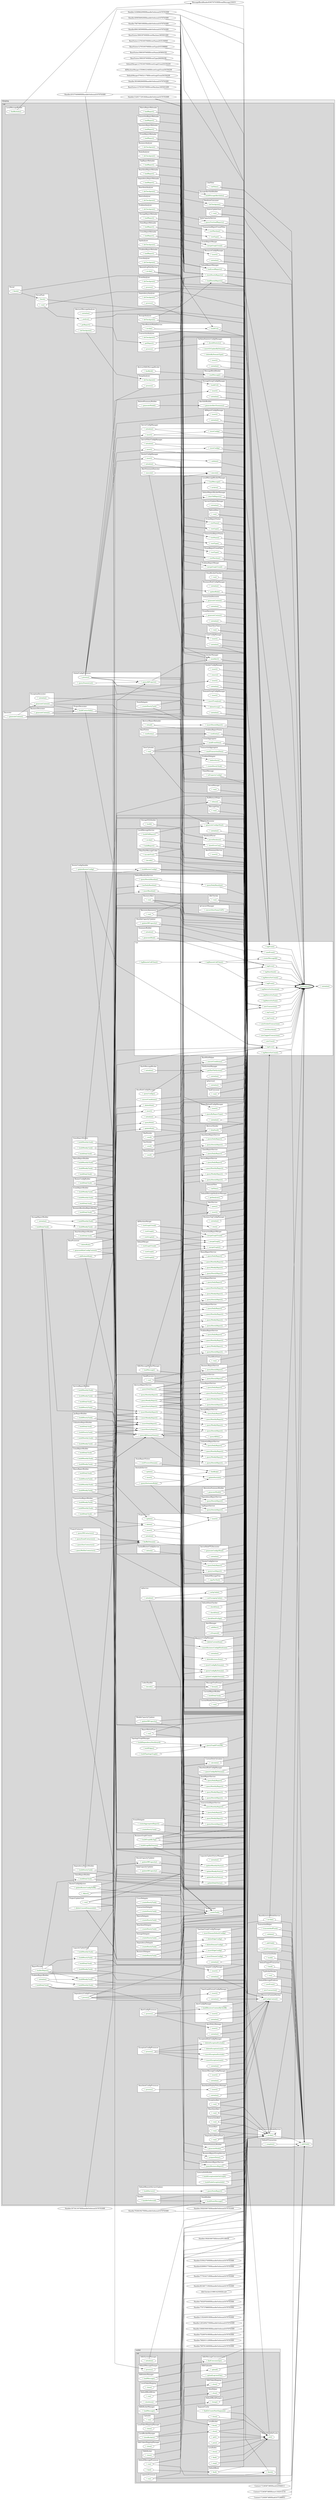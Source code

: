 @startuml

/' diagram meta data start
config=CallConfiguration;
{
  "rootMethod": "com.dianping.cat.Cat#getProducer()",
  "projectClassification": {
    "searchMode": "OpenProject", // OpenProject, AllProjects
    "includedProjects": "",
    "pathEndKeywords": "*.impl",
    "isClientPath": "",
    "isClientName": "",
    "isTestPath": "",
    "isTestName": "",
    "isMappingPath": "",
    "isMappingName": "",
    "isDataAccessPath": "",
    "isDataAccessName": "",
    "isDataStructurePath": "",
    "isDataStructureName": "",
    "isInterfaceStructuresPath": "",
    "isInterfaceStructuresName": "",
    "isEntryPointPath": "",
    "isEntryPointName": ""
  },
  "graphRestriction": {
    "classPackageExcludeFilter": "",
    "classPackageIncludeFilter": "",
    "classNameExcludeFilter": "",
    "classNameIncludeFilter": "",
    "methodNameExcludeFilter": "",
    "methodNameIncludeFilter": "",
    "removeByInheritance": "", // inheritance/annotation based filtering is done in a second step
    "removeByAnnotation": "",
    "removeByClassPackage": "", // cleanup the graph after inheritance/annotation based filtering is done
    "removeByClassName": "",
    "cutMappings": false,
    "cutEnum": true,
    "cutTests": true,
    "cutClient": true,
    "cutDataAccess": true,
    "cutInterfaceStructures": true,
    "cutDataStructures": true,
    "cutGetterAndSetter": true,
    "cutConstructors": true
  },
  "graphTraversal": {
    "forwardDepth": 3,
    "backwardDepth": 3,
    "classPackageExcludeFilter": "",
    "classPackageIncludeFilter": "",
    "classNameExcludeFilter": "",
    "classNameIncludeFilter": "",
    "methodNameExcludeFilter": "",
    "methodNameIncludeFilter": "",
    "hideMappings": false,
    "hideDataStructures": false,
    "hidePrivateMethods": true,
    "hideInterfaceCalls": true, // indirection: implementation -> interface (is hidden) -> implementation
    "onlyShowApplicationEntryPoints": false // root node is included
  },
  "details": {
    "aggregation": "GroupByClass", // ByClass, GroupByClass, None
    "showMethodParametersTypes": false,
    "showMethodParametersNames": false,
    "showMethodReturnType": false,
    "showPackageLevels": 2,
    "showCallOrder": false,
    "edgeMode": "MethodsOnly", // TypesOnly, MethodsOnly, TypesAndMethods, MethodsAndDirectTypeUsage
    "showDetailedClassStructure": false
  },
  "rootClass": "com.dianping.cat.Cat"
}
diagram meta data end '/



digraph g {
    rankdir="LR"
    splines=polyline
    

'nodes 
subgraph cluster_231963676 { 
   	label=dianping
	labeljust=l
	fillcolor="#ececec"
	style=filled
   
   subgraph cluster_1054235340 { 
   	label=cat
	labeljust=l
	fillcolor="#d8d8d8"
	style=filled
   
   subgraph cluster_1002099474 { 
   	label=ServersUpdaterManager
	labeljust=l
	fillcolor=white
	style=filled
   
   ServersUpdaterManager1718135256XXXinitialize0[
	label="+ initialize()"
	style=filled
	fillcolor=white
	tooltip="ServersUpdaterManager

null"
	fontcolor=darkgreen
];
} 

subgraph cluster_100413926 { 
   	label=RefreshHost
	labeljust=l
	fillcolor=white
	style=filled
   
   RefreshHost1615015249XXXrun0[
	label="+ run()"
	style=filled
	fillcolor=white
	tooltip="RefreshHost

null"
	fontcolor=darkgreen
];
} 

subgraph cluster_1015184733 { 
   	label=ReportReloadTask
	labeljust=l
	fillcolor=white
	style=filled
   
   ReportReloadTask1534198365XXXrun0[
	label="+ run()"
	style=filled
	fillcolor=white
	tooltip="ReportReloadTask

null"
	fontcolor=darkgreen
];
} 

subgraph cluster_1018437272 { 
   	label=EventReportBuilder
	labeljust=l
	fillcolor=white
	style=filled
   
   EventReportBuilder846148563XXXbuildDailyTask1730104472[
	label="+ buildDailyTask()"
	style=filled
	fillcolor=white
	tooltip="EventReportBuilder

null"
	fontcolor=darkgreen
];

EventReportBuilder846148563XXXbuildMonthlyTask1730104472[
	label="+ buildMonthlyTask()"
	style=filled
	fillcolor=white
	tooltip="EventReportBuilder

null"
	fontcolor=darkgreen
];

EventReportBuilder846148563XXXbuildWeeklyTask1730104472[
	label="+ buildWeeklyTask()"
	style=filled
	fillcolor=white
	tooltip="EventReportBuilder

null"
	fontcolor=darkgreen
];
} 

subgraph cluster_1019179926 { 
   	label=ServiceReportService
	labeljust=l
	fillcolor=white
	style=filled
   
   ServiceReportService1750318492XXXqueryDailyReport660492363[
	label="+ queryDailyReport()"
	style=filled
	fillcolor=white
	tooltip="ServiceReportService

null"
	fontcolor=darkgreen
];

ServiceReportService1750318492XXXqueryHourlyReport660492363[
	label="+ queryHourlyReport()"
	style=filled
	fillcolor=white
	tooltip="ServiceReportService

null"
	fontcolor=darkgreen
];

ServiceReportService1750318492XXXqueryMonthlyReport950324557[
	label="+ queryMonthlyReport()"
	style=filled
	fillcolor=white
	tooltip="ServiceReportService

null"
	fontcolor=darkgreen
];

ServiceReportService1750318492XXXqueryWeeklyReport950324557[
	label="+ queryWeeklyReport()"
	style=filled
	fillcolor=white
	tooltip="ServiceReportService

null"
	fontcolor=darkgreen
];
} 

subgraph cluster_103909604 { 
   	label=AlertService
	labeljust=l
	fillcolor=white
	style=filled
   
   AlertService97531645XXXinsert2129702289[
	label="+ insert()"
	style=filled
	fillcolor=white
	tooltip="AlertService

null"
	fontcolor=darkgreen
];

AlertService97531645XXXquery988136651[
	label="+ query()"
	style=filled
	fillcolor=white
	tooltip="AlertService

null"
	fontcolor=darkgreen
];
} 

subgraph cluster_1054931500 { 
   	label=ClientReportService
	labeljust=l
	fillcolor=white
	style=filled
   
   ClientReportService1750318492XXXqueryDailyReport660492363[
	label="+ queryDailyReport()"
	style=filled
	fillcolor=white
	tooltip="ClientReportService

null"
	fontcolor=darkgreen
];
} 

subgraph cluster_1079047086 { 
   	label=TransactionReportVisitor
	labeljust=l
	fillcolor=white
	style=filled
   
   TransactionReportVisitor540429144XXXvisitName265804393[
	label="+ visitName()"
	style=filled
	fillcolor=white
	tooltip="TransactionReportVisitor

null"
	fontcolor=darkgreen
];

TransactionReportVisitor540429144XXXvisitType266006296[
	label="+ visitType()"
	style=filled
	fillcolor=white
	tooltip="TransactionReportVisitor

null"
	fontcolor=darkgreen
];
} 

subgraph cluster_1082040895 { 
   	label=RouterConfigService
	labeljust=l
	fillcolor=white
	style=filled
   
   RouterConfigService53887237XXXqueryDailyReport660492363[
	label="+ queryDailyReport()"
	style=filled
	fillcolor=white
	tooltip="RouterConfigService

null"
	fontcolor=darkgreen
];

RouterConfigService53887237XXXqueryLastReport1808118735[
	label="+ queryLastReport()"
	style=filled
	fillcolor=white
	tooltip="RouterConfigService

null"
	fontcolor=darkgreen
];
} 

subgraph cluster_1085566299 { 
   	label=LocalResourceContentFetcher
	labeljust=l
	fillcolor=white
	style=filled
   
   LocalResourceContentFetcher124398146XXXgetConfigContent1808118735[
	label="+ getConfigContent()"
	style=filled
	fillcolor=white
	tooltip="LocalResourceContentFetcher

null"
	fontcolor=darkgreen
];
} 

subgraph cluster_1096115788 { 
   	label=SampleConfigManager
	labeljust=l
	fillcolor=white
	style=filled
   
   SampleConfigManager1351998783XXXinitialize0[
	label="+ initialize()"
	style=filled
	fillcolor=white
	tooltip="SampleConfigManager

null"
	fontcolor=darkgreen
];

SampleConfigManager1351998783XXXinsert1808118735[
	label="+ insert()"
	style=filled
	fillcolor=white
	tooltip="SampleConfigManager

null"
	fontcolor=darkgreen
];
} 

subgraph cluster_1104302607 { 
   	label=CloseBucketChecker
	labeljust=l
	fillcolor=white
	style=filled
   
   CloseBucketChecker1196726320XXXrun0[
	label="+ run()"
	style=filled
	fillcolor=white
	tooltip="CloseBucketChecker

null"
	fontcolor=darkgreen
];
} 

subgraph cluster_1107897077 { 
   	label=TopologyGraphConfigManager
	labeljust=l
	fillcolor=white
	style=filled
   
   TopologyGraphConfigManager2141995237XXXdeleteDomainConfig2013066710[
	label="+ deleteDomainConfig()"
	style=filled
	fillcolor=white
	tooltip="TopologyGraphConfigManager

null"
	fontcolor=darkgreen
];

TopologyGraphConfigManager2141995237XXXdeleteEdgeConfig924985979[
	label="+ deleteEdgeConfig()"
	style=filled
	fillcolor=white
	tooltip="TopologyGraphConfigManager

null"
	fontcolor=darkgreen
];

TopologyGraphConfigManager2141995237XXXinitialize0[
	label="+ initialize()"
	style=filled
	fillcolor=white
	tooltip="TopologyGraphConfigManager

null"
	fontcolor=darkgreen
];

TopologyGraphConfigManager2141995237XXXinsertDomainConfig977145643[
	label="+ insertDomainConfig()"
	style=filled
	fillcolor=white
	tooltip="TopologyGraphConfigManager

null"
	fontcolor=darkgreen
];

TopologyGraphConfigManager2141995237XXXinsertDomainDefaultConfig977145643[
	label="+ insertDomainDefaultConfig()"
	style=filled
	fillcolor=white
	tooltip="TopologyGraphConfigManager

null"
	fontcolor=darkgreen
];

TopologyGraphConfigManager2141995237XXXinsertEdgeConfig442910849[
	label="+ insertEdgeConfig()"
	style=filled
	fillcolor=white
	tooltip="TopologyGraphConfigManager

null"
	fontcolor=darkgreen
];
} 

subgraph cluster_1112354460 { 
   	label=ProblemReportReloader
	labeljust=l
	fillcolor=white
	style=filled
   
   ProblemReportReloader116099857XXXloadReport3327612[
	label="+ loadReport()"
	style=filled
	fillcolor=white
	tooltip="ProblemReportReloader

null"
	fontcolor=darkgreen
];
} 

subgraph cluster_1112517392 { 
   	label=TransactionHelper
	labeljust=l
	fillcolor=white
	style=filled
   
   TransactionHelper1723658738XXXtruncateAndFlush473425857[
	label="+ truncateAndFlush()"
	style=filled
	fillcolor=white
	tooltip="TransactionHelper

null"
	fontcolor=darkgreen
];

TransactionHelper1723658738XXXvalidate162246348[
	label="+ validate()"
	style=filled
	fillcolor=white
	tooltip="TransactionHelper

null"
	fontcolor=darkgreen
];
} 

subgraph cluster_112238219 { 
   	label=CrossAnalyzer
	labeljust=l
	fillcolor=white
	style=filled
   
   CrossAnalyzer2137685181XXXdoCheckpoint64711720[
	label="+ doCheckpoint()"
	style=filled
	fillcolor=white
	tooltip="CrossAnalyzer

null"
	fontcolor=darkgreen
];
} 

subgraph cluster_1122772857 { 
   	label=ReportReloadConfigManager
	labeljust=l
	fillcolor=white
	style=filled
   
   ReportReloadConfigManager1482847049XXXinitialize0[
	label="+ initialize()"
	style=filled
	fillcolor=white
	tooltip="ReportReloadConfigManager

null"
	fontcolor=darkgreen
];

ReportReloadConfigManager1482847049XXXinsert1808118735[
	label="+ insert()"
	style=filled
	fillcolor=white
	tooltip="ReportReloadConfigManager

null"
	fontcolor=darkgreen
];

ReportReloadConfigManager1482847049XXXqueryByReportType1808118735[
	label="+ queryByReportType()"
	style=filled
	fillcolor=white
	tooltip="ReportReloadConfigManager

null"
	fontcolor=darkgreen
];
} 

subgraph cluster_1138069196 { 
   	label=Decorator
	labeljust=l
	fillcolor=white
	style=filled
   
   Decorator1721086535XXXgenerateContent313035839[
	label="+ generateContent()"
	style=filled
	fillcolor=white
	tooltip="Decorator

null"
	fontcolor=darkgreen
];
} 

subgraph cluster_1143346607 { 
   	label=TimerSyncTask
	labeljust=l
	fillcolor=white
	style=filled
   
   TimerSyncTask1140713414XXXrun0[
	label="+ run()"
	style=filled
	fillcolor=white
	tooltip="TimerSyncTask

null"
	fontcolor=darkgreen
];
} 

subgraph cluster_1146177021 { 
   	label=PeriodTask
	labeljust=l
	fillcolor=white
	style=filled
   
   PeriodTask468824849XXXfinish0[
	label="+ finish()"
	style=filled
	fillcolor=white
	tooltip="PeriodTask

null"
	fontcolor=darkgreen
];

PeriodTask468824849XXXrun0[
	label="+ run()"
	style=filled
	fillcolor=white
	tooltip="PeriodTask

null"
	fontcolor=darkgreen
];
} 

subgraph cluster_1146238996 { 
   	label=DefaultBaselineService
	labeljust=l
	fillcolor=white
	style=filled
   
   DefaultBaselineService1463257359XXXhasDailyBaseline1730104472[
	label="+ hasDailyBaseline()"
	style=filled
	fillcolor=white
	tooltip="DefaultBaselineService

null"
	fontcolor=darkgreen
];

DefaultBaselineService1463257359XXXinsertBaseline1656141211[
	label="+ insertBaseline()"
	style=filled
	fillcolor=white
	tooltip="DefaultBaselineService

null"
	fontcolor=darkgreen
];

DefaultBaselineService1463257359XXXqueryDailyBaseline1730104472[
	label="+ queryDailyBaseline()"
	style=filled
	fillcolor=white
	tooltip="DefaultBaselineService

null"
	fontcolor=darkgreen
];

DefaultBaselineService1463257359XXXqueryHourlyBaseline1730104472[
	label="+ queryHourlyBaseline()"
	style=filled
	fillcolor=white
	tooltip="DefaultBaselineService

null"
	fontcolor=darkgreen
];
} 

subgraph cluster_1160901085 { 
   	label=Context
	labeljust=l
	fillcolor=white
	style=filled
   
   Context372109252XXXaddChild1675388953[
	label="+ addChild()"
	style=filled
	fillcolor=white
	tooltip="Context

null"
	fontcolor=darkgreen
];

Context372109252XXXpushTransaction791911933[
	label="+ pushTransaction()"
	style=filled
	fillcolor=white
	tooltip="Context

null"
	fontcolor=darkgreen
];
} 

subgraph cluster_1196726320 { 
   	label=LocalMessageBucketManager
	labeljust=l
	fillcolor=white
	style=filled
   
   LocalMessageBucketManager762293801XXXarchive3327612[
	label="+ archive()"
	style=filled
	fillcolor=white
	tooltip="LocalMessageBucketManager

null"
	fontcolor=darkgreen
];

LocalMessageBucketManager762293801XXXloadMessage1808118735[
	label="+ loadMessage()"
	style=filled
	fillcolor=white
	tooltip="LocalMessageBucketManager

null"
	fontcolor=darkgreen
];
} 

subgraph cluster_1203614698 { 
   	label=HeartbeatReportService
	labeljust=l
	fillcolor=white
	style=filled
   
   HeartbeatReportService1256167671XXXqueryDailyReport660492363[
	label="+ queryDailyReport()"
	style=filled
	fillcolor=white
	tooltip="HeartbeatReportService

null"
	fontcolor=darkgreen
];

HeartbeatReportService1256167671XXXqueryHourlyReport660492363[
	label="+ queryHourlyReport()"
	style=filled
	fillcolor=white
	tooltip="HeartbeatReportService

null"
	fontcolor=darkgreen
];
} 

subgraph cluster_1206261271 { 
   	label=UtilizationReportBuilder
	labeljust=l
	fillcolor=white
	style=filled
   
   UtilizationReportBuilder272944022XXXbuildDailyTask1730104472[
	label="+ buildDailyTask()"
	style=filled
	fillcolor=white
	tooltip="UtilizationReportBuilder

null"
	fontcolor=darkgreen
];

UtilizationReportBuilder272944022XXXbuildHourlyTask1730104472[
	label="+ buildHourlyTask()"
	style=filled
	fillcolor=white
	tooltip="UtilizationReportBuilder

null"
	fontcolor=darkgreen
];

UtilizationReportBuilder272944022XXXbuildMonthlyTask1730104472[
	label="+ buildMonthlyTask()"
	style=filled
	fillcolor=white
	tooltip="UtilizationReportBuilder

null"
	fontcolor=darkgreen
];

UtilizationReportBuilder272944022XXXbuildWeeklyTask1730104472[
	label="+ buildWeeklyTask()"
	style=filled
	fillcolor=white
	tooltip="UtilizationReportBuilder

null"
	fontcolor=darkgreen
];
} 

subgraph cluster_1221982668 { 
   	label=ExceptionConfigProcessor
	labeljust=l
	fillcolor=white
	style=filled
   
   ExceptionConfigProcessor573078427XXXprocess1529780815[
	label="+ process()"
	style=filled
	fillcolor=white
	tooltip="ExceptionConfigProcessor

null"
	fontcolor=darkgreen
];
} 

subgraph cluster_1230537965 { 
   	label=AbstractReportReloader
	labeljust=l
	fillcolor=white
	style=filled
   
   AbstractReportReloader1534198365XXXinsertHourlyReport669200976[
	label="+ insertHourlyReport()"
	style=filled
	fillcolor=white
	tooltip="AbstractReportReloader

null"
	fontcolor=darkgreen
];

AbstractReportReloader1534198365XXXreload3327612[
	label="+ reload()"
	style=filled
	fillcolor=white
	tooltip="AbstractReportReloader

null"
	fontcolor=darkgreen
];
} 

subgraph cluster_1231071769 { 
   	label=HeartbeatConfigProcessor
	labeljust=l
	fillcolor=white
	style=filled
   
   HeartbeatConfigProcessor573078427XXXprocess1529780815[
	label="+ process()"
	style=filled
	fillcolor=white
	tooltip="HeartbeatConfigProcessor

null"
	fontcolor=darkgreen
];
} 

subgraph cluster_1243728683 { 
   	label=ClientReportBuilder
	labeljust=l
	fillcolor=white
	style=filled
   
   ClientReportBuilder1271214333XXXbuildDailyTask1730104472[
	label="+ buildDailyTask()"
	style=filled
	fillcolor=white
	tooltip="ClientReportBuilder

null"
	fontcolor=darkgreen
];
} 

subgraph cluster_1257165599 { 
   	label=BusinessReportGroupService
	labeljust=l
	fillcolor=white
	style=filled
   
   BusinessReportGroupService792960521XXXprepareDatas477497297[
	label="+ prepareDatas()"
	style=filled
	fillcolor=white
	tooltip="BusinessReportGroupService

null"
	fontcolor=darkgreen
];
} 

subgraph cluster_1264980673 { 
   	label=BaseRemoteModelService
	labeljust=l
	fillcolor=white
	style=filled
   
   BaseRemoteModelService1722581904XXXbuildUrl1120842566[
	label="+ buildUrl()"
	style=filled
	fillcolor=white
	tooltip="BaseRemoteModelService

null"
	fontcolor=darkgreen
];

BaseRemoteModelService1722581904XXXinvoke1120842566[
	label="+ invoke()"
	style=filled
	fillcolor=white
	tooltip="BaseRemoteModelService

null"
	fontcolor=darkgreen
];
} 

subgraph cluster_1277584783 { 
   	label=StateReportVisitor
	labeljust=l
	fillcolor=white
	style=filled
   
   StateReportVisitor42751432XXXvisitProcessDomain1686781939[
	label="+ visitProcessDomain()"
	style=filled
	fillcolor=white
	tooltip="StateReportVisitor

null"
	fontcolor=darkgreen
];
} 

subgraph cluster_1280963523 { 
   	label=RouterConfigHandler
	labeljust=l
	fillcolor=white
	style=filled
   
   RouterConfigHandler938245874XXXbuildRouterConfig950324557[
	label="+ buildRouterConfig()"
	style=filled
	fillcolor=white
	tooltip="RouterConfigHandler

null"
	fontcolor=darkgreen
];

RouterConfigHandler938245874XXXupdateRouterConfig2122702[
	label="+ updateRouterConfig()"
	style=filled
	fillcolor=white
	tooltip="RouterConfigHandler

null"
	fontcolor=darkgreen
];
} 

subgraph cluster_1289147228 { 
   	label=BaseVisitor
	labeljust=l
	fillcolor=white
	style=filled
   
   BaseVisitor579452117XXXvisitEntity2080559107[
	label="+ visitEntity()"
	style=filled
	fillcolor=white
	tooltip="BaseVisitor

null"
	fontcolor=darkgreen
];
} 

subgraph cluster_1307296888 { 
   	label=StorageReportBuilder
	labeljust=l
	fillcolor=white
	style=filled
   
   StorageReportBuilder1718956562XXXbuildDailyTask1730104472[
	label="+ buildDailyTask()"
	style=filled
	fillcolor=white
	tooltip="StorageReportBuilder

null"
	fontcolor=darkgreen
];

StorageReportBuilder1718956562XXXbuildMonthlyTask1730104472[
	label="+ buildMonthlyTask()"
	style=filled
	fillcolor=white
	tooltip="StorageReportBuilder

null"
	fontcolor=darkgreen
];

StorageReportBuilder1718956562XXXbuildWeeklyTask1730104472[
	label="+ buildWeeklyTask()"
	style=filled
	fillcolor=white
	tooltip="StorageReportBuilder

null"
	fontcolor=darkgreen
];

StorageReportBuilder1718956562XXXinitialize0[
	label="+ initialize()"
	style=filled
	fillcolor=white
	tooltip="StorageReportBuilder

null"
	fontcolor=darkgreen
];
} 

subgraph cluster_1309613838 { 
   	label=CachedBusinessReportService
	labeljust=l
	fillcolor=white
	style=filled
   
   CachedBusinessReportService798456449XXXqueryBusinessReport950324557[
	label="+ queryBusinessReport()"
	style=filled
	fillcolor=white
	tooltip="CachedBusinessReportService

null"
	fontcolor=darkgreen
];
} 

subgraph cluster_1311775320 { 
   	label=MatrixReportReloader
	labeljust=l
	fillcolor=white
	style=filled
   
   MatrixReportReloader116099857XXXloadReport3327612[
	label="+ loadReport()"
	style=filled
	fillcolor=white
	tooltip="MatrixReportReloader

null"
	fontcolor=darkgreen
];
} 

subgraph cluster_1330834747 { 
   	label=DataUploader
	labeljust=l
	fillcolor=white
	style=filled
   
   DataUploader1319484001XXXrun0[
	label="+ run()"
	style=filled
	fillcolor=white
	tooltip="DataUploader

null"
	fontcolor=darkgreen
];
} 

subgraph cluster_1346187765 { 
   	label=HeartbeatDisplayPolicyManager
	labeljust=l
	fillcolor=white
	style=filled
   
   HeartbeatDisplayPolicyManager618891374XXXinitialize0[
	label="+ initialize()"
	style=filled
	fillcolor=white
	tooltip="HeartbeatDisplayPolicyManager

null"
	fontcolor=darkgreen
];

HeartbeatDisplayPolicyManager618891374XXXinsert1808118735[
	label="+ insert()"
	style=filled
	fillcolor=white
	tooltip="HeartbeatDisplayPolicyManager

null"
	fontcolor=darkgreen
];
} 

subgraph cluster_1354815889 { 
   	label=DumpAnalyzer
	labeljust=l
	fillcolor=white
	style=filled
   
   DumpAnalyzer762293801XXXdoCheckpoint64711720[
	label="+ doCheckpoint()"
	style=filled
	fillcolor=white
	tooltip="DumpAnalyzer

null"
	fontcolor=darkgreen
];

DumpAnalyzer762293801XXXprocess794768421[
	label="+ process()"
	style=filled
	fillcolor=white
	tooltip="DumpAnalyzer

null"
	fontcolor=darkgreen
];
} 

subgraph cluster_135518960 { 
   	label=BaseRuleHelper
	labeljust=l
	fillcolor=white
	style=filled
   
   BaseRuleHelper277330119XXXconvertConditions993691678[
	label="+ convertConditions()"
	style=filled
	fillcolor=white
	tooltip="BaseRuleHelper

null"
	fontcolor=darkgreen
];
} 

subgraph cluster_1362586179 { 
   	label=DatabaseParser
	labeljust=l
	fillcolor=white
	style=filled
   
   DatabaseParser925500459XXXparseDatabase1808118735[
	label="+ parseDatabase()"
	style=filled
	fillcolor=white
	tooltip="DatabaseParser

null"
	fontcolor=darkgreen
];

DatabaseParser925500459XXXshowErrorCon0[
	label="+ showErrorCon()"
	style=filled
	fillcolor=white
	tooltip="DatabaseParser

null"
	fontcolor=darkgreen
];
} 

subgraph cluster_1382457875 { 
   	label=SenderManager
	labeljust=l
	fillcolor=white
	style=filled
   
   SenderManager1732819881XXXsendAlert932354681[
	label="+ sendAlert()"
	style=filled
	fillcolor=white
	tooltip="SenderManager

null"
	fontcolor=darkgreen
];
} 

subgraph cluster_1385477156 { 
   	label=ProblemReportService
	labeljust=l
	fillcolor=white
	style=filled
   
   ProblemReportService988840148XXXqueryDailyReport660492363[
	label="+ queryDailyReport()"
	style=filled
	fillcolor=white
	tooltip="ProblemReportService

null"
	fontcolor=darkgreen
];

ProblemReportService988840148XXXqueryHourlyReport660492363[
	label="+ queryHourlyReport()"
	style=filled
	fillcolor=white
	tooltip="ProblemReportService

null"
	fontcolor=darkgreen
];

ProblemReportService988840148XXXqueryMonthlyReport950324557[
	label="+ queryMonthlyReport()"
	style=filled
	fillcolor=white
	tooltip="ProblemReportService

null"
	fontcolor=darkgreen
];

ProblemReportService988840148XXXqueryWeeklyReport950324557[
	label="+ queryWeeklyReport()"
	style=filled
	fillcolor=white
	tooltip="ProblemReportService

null"
	fontcolor=darkgreen
];
} 

subgraph cluster_138682983 { 
   	label=AlertConfigManager
	labeljust=l
	fillcolor=white
	style=filled
   
   AlertConfigManager1283990710XXXbuildReceiverContentByOnOff2013066710[
	label="+ buildReceiverContentByOnOff()"
	style=filled
	fillcolor=white
	tooltip="AlertConfigManager

null"
	fontcolor=darkgreen
];

AlertConfigManager1283990710XXXinitialize0[
	label="+ initialize()"
	style=filled
	fillcolor=white
	tooltip="AlertConfigManager

null"
	fontcolor=darkgreen
];

AlertConfigManager1283990710XXXinsert1808118735[
	label="+ insert()"
	style=filled
	fillcolor=white
	tooltip="AlertConfigManager

null"
	fontcolor=darkgreen
];
} 

subgraph cluster_1391701288 { 
   	label=CrossReportBuilder
	labeljust=l
	fillcolor=white
	style=filled
   
   CrossReportBuilder241214957XXXbuildDailyTask1730104472[
	label="+ buildDailyTask()"
	style=filled
	fillcolor=white
	tooltip="CrossReportBuilder

null"
	fontcolor=darkgreen
];

CrossReportBuilder241214957XXXbuildMonthlyTask1730104472[
	label="+ buildMonthlyTask()"
	style=filled
	fillcolor=white
	tooltip="CrossReportBuilder

null"
	fontcolor=darkgreen
];

CrossReportBuilder241214957XXXbuildWeeklyTask1730104472[
	label="+ buildWeeklyTask()"
	style=filled
	fillcolor=white
	tooltip="CrossReportBuilder

null"
	fontcolor=darkgreen
];
} 

subgraph cluster_1405554057 { 
   	label=AlertPolicyManager
	labeljust=l
	fillcolor=white
	style=filled
   
   AlertPolicyManager1283990710XXXinitialize0[
	label="+ initialize()"
	style=filled
	fillcolor=white
	tooltip="AlertPolicyManager

null"
	fontcolor=darkgreen
];

AlertPolicyManager1283990710XXXinsert1808118735[
	label="+ insert()"
	style=filled
	fillcolor=white
	tooltip="AlertPolicyManager

null"
	fontcolor=darkgreen
];
} 

subgraph cluster_1414267305 { 
   	label=TpValueStatisticConfigManager
	labeljust=l
	fillcolor=white
	style=filled
   
   TpValueStatisticConfigManager752991271XXXdeleteByDomainType2013066710[
	label="+ deleteByDomainType()"
	style=filled
	fillcolor=white
	tooltip="TpValueStatisticConfigManager

null"
	fontcolor=darkgreen
];

TpValueStatisticConfigManager752991271XXXinitialize0[
	label="+ initialize()"
	style=filled
	fillcolor=white
	tooltip="TpValueStatisticConfigManager

null"
	fontcolor=darkgreen
];

TpValueStatisticConfigManager752991271XXXinsert1808118735[
	label="+ insert()"
	style=filled
	fillcolor=white
	tooltip="TpValueStatisticConfigManager

null"
	fontcolor=darkgreen
];

TpValueStatisticConfigManager752991271XXXinsertOrUpdateByDomain1006225874[
	label="+ insertOrUpdateByDomain()"
	style=filled
	fillcolor=white
	tooltip="TpValueStatisticConfigManager

null"
	fontcolor=darkgreen
];

TpValueStatisticConfigManager752991271XXXshouldStatistic2013066710[
	label="+ shouldStatistic()"
	style=filled
	fillcolor=white
	tooltip="TpValueStatisticConfigManager

null"
	fontcolor=darkgreen
];
} 

subgraph cluster_1416578869 { 
   	label=ProjectContactor
	labeljust=l
	fillcolor=white
	style=filled
   
   ProjectContactor1030880867XXXqueryDXContactors1808118735[
	label="+ queryDXContactors()"
	style=filled
	fillcolor=white
	tooltip="ProjectContactor

null"
	fontcolor=darkgreen
];

ProjectContactor1030880867XXXqueryEmailContactors1808118735[
	label="+ queryEmailContactors()"
	style=filled
	fillcolor=white
	tooltip="ProjectContactor

null"
	fontcolor=darkgreen
];

ProjectContactor1030880867XXXquerySmsContactors1808118735[
	label="+ querySmsContactors()"
	style=filled
	fillcolor=white
	tooltip="ProjectContactor

null"
	fontcolor=darkgreen
];

ProjectContactor1030880867XXXqueryWeiXinContactors1808118735[
	label="+ queryWeiXinContactors()"
	style=filled
	fillcolor=white
	tooltip="ProjectContactor

null"
	fontcolor=darkgreen
];
} 

subgraph cluster_1419266843 { 
   	label=TransactionReportReloader
	labeljust=l
	fillcolor=white
	style=filled
   
   TransactionReportReloader116099857XXXloadReport3327612[
	label="+ loadReport()"
	style=filled
	fillcolor=white
	tooltip="TransactionReportReloader

null"
	fontcolor=darkgreen
];
} 

subgraph cluster_1423420454 { 
   	label=RouterConfigManager
	labeljust=l
	fillcolor=white
	style=filled
   
   RouterConfigManager938245874XXXinitialize0[
	label="+ initialize()"
	style=filled
	fillcolor=white
	tooltip="RouterConfigManager

null"
	fontcolor=darkgreen
];

RouterConfigManager938245874XXXinsert1808118735[
	label="+ insert()"
	style=filled
	fillcolor=white
	tooltip="RouterConfigManager

null"
	fontcolor=darkgreen
];

RouterConfigManager938245874XXXvalidate576389109[
	label="+ validate()"
	style=filled
	fillcolor=white
	tooltip="RouterConfigManager

null"
	fontcolor=darkgreen
];
} 

subgraph cluster_1428561886 { 
   	label=HarfsMessageBucket
	labeljust=l
	fillcolor=white
	style=filled
   
   HarfsMessageBucket136358309XXXinitialize950324557[
	label="+ initialize()"
	style=filled
	fillcolor=white
	tooltip="HarfsMessageBucket

null"
	fontcolor=darkgreen
];
} 

subgraph cluster_1437650706 { 
   	label=ProblemDelegate
	labeljust=l
	fillcolor=white
	style=filled
   
   ProblemDelegate26772516XXXbeforeSave1767087824[
	label="+ beforeSave()"
	style=filled
	fillcolor=white
	tooltip="ProblemDelegate

null"
	fontcolor=darkgreen
];

ProblemDelegate26772516XXXcreateHourlyTask1446870893[
	label="+ createHourlyTask()"
	style=filled
	fillcolor=white
	tooltip="ProblemDelegate

null"
	fontcolor=darkgreen
];
} 

subgraph cluster_1442256047 { 
   	label=HourlyCapacityUpdater
	labeljust=l
	fillcolor=white
	style=filled
   
   HourlyCapacityUpdater256780671XXXupdateDBCapacity0[
	label="+ updateDBCapacity()"
	style=filled
	fillcolor=white
	tooltip="HourlyCapacityUpdater

null"
	fontcolor=darkgreen
];
} 

subgraph cluster_146084160 { 
   	label=FailureSummaryBuilder
	labeljust=l
	fillcolor=white
	style=filled
   
   FailureSummaryBuilder655011407XXXgenerateModel950324557[
	label="+ generateModel()"
	style=filled
	fillcolor=white
	tooltip="FailureSummaryBuilder

null"
	fontcolor=darkgreen
];
} 

subgraph cluster_1475384853 { 
   	label=StorageAnalyzer
	labeljust=l
	fillcolor=white
	style=filled
   
   StorageAnalyzer1601504328XXXdoCheckpoint64711720[
	label="+ doCheckpoint()"
	style=filled
	fillcolor=white
	tooltip="StorageAnalyzer

null"
	fontcolor=darkgreen
];
} 

subgraph cluster_1475706756 { 
   	label=ServerFilterConfigManager
	labeljust=l
	fillcolor=white
	style=filled
   
   ServerFilterConfigManager1348150182XXXinitialize0[
	label="+ initialize()"
	style=filled
	fillcolor=white
	tooltip="ServerFilterConfigManager

null"
	fontcolor=darkgreen
];

ServerFilterConfigManager1348150182XXXinsert1808118735[
	label="+ insert()"
	style=filled
	fillcolor=white
	tooltip="ServerFilterConfigManager

null"
	fontcolor=darkgreen
];

ServerFilterConfigManager1348150182XXXstoreConfig0[
	label="+ storeConfig()"
	style=filled
	fillcolor=white
	tooltip="ServerFilterConfigManager

null"
	fontcolor=darkgreen
];
} 

subgraph cluster_1477936336 { 
   	label=MatrixDelegate
	labeljust=l
	fillcolor=white
	style=filled
   
   MatrixDelegate2114470628XXXcreateHourlyTask1808767093[
	label="+ createHourlyTask()"
	style=filled
	fillcolor=white
	tooltip="MatrixDelegate

null"
	fontcolor=darkgreen
];
} 

subgraph cluster_1483289905 { 
   	label=TransactionHolder
	labeljust=l
	fillcolor=white
	style=filled
   
   TransactionHolder1580404237XXXbuild0[
	label="+ build()"
	style=filled
	fillcolor=white
	tooltip="TransactionHolder

null"
	fontcolor=darkgreen
];
} 

subgraph cluster_1508605894 { 
   	label=MessageBlockReader
	labeljust=l
	fillcolor=white
	style=filled
   
   MessageBlockReader1768709789XXXreadMessage104431[
	label="+ readMessage()"
	style=filled
	fillcolor=white
	tooltip="MessageBlockReader

null"
	fontcolor=darkgreen
];
} 

subgraph cluster_1508807895 { 
   	label=BusinessReportReloader
	labeljust=l
	fillcolor=white
	style=filled
   
   BusinessReportReloader116099857XXXloadReport3327612[
	label="+ loadReport()"
	style=filled
	fillcolor=white
	tooltip="BusinessReportReloader

null"
	fontcolor=darkgreen
];
} 

subgraph cluster_1529266271 { 
   	label=StorageSQLBuilder
	labeljust=l
	fillcolor=white
	style=filled
   
   StorageSQLBuilder657865883XXXbuild485852482[
	label="+ build()"
	style=filled
	fillcolor=white
	tooltip="StorageSQLBuilder

null"
	fontcolor=darkgreen
];
} 

subgraph cluster_1534271472 { 
   	label=ClientMessage
	labeljust=l
	fillcolor=white
	style=filled
   
   ClientMessage1176817822XXXtoPropertyConfig0[
	label="+ toPropertyConfig()"
	style=filled
	fillcolor=white
	tooltip="ClientMessage

null"
	fontcolor=darkgreen
];
} 

subgraph cluster_1536005449 { 
   	label=HeartbeatAlert
	labeljust=l
	fillcolor=white
	style=filled
   
   HeartbeatAlert1714023003XXXrun0[
	label="+ run()"
	style=filled
	fillcolor=white
	tooltip="HeartbeatAlert

null"
	fontcolor=darkgreen
];
} 

subgraph cluster_1538042374 { 
   	label=DefaultTaggedTransaction
	labeljust=l
	fillcolor=white
	style=filled
   
   DefaultTaggedTransaction982561799XXXbind924985979[
	label="+ bind()"
	style=filled
	fillcolor=white
	tooltip="DefaultTaggedTransaction

null"
	fontcolor=darkgreen
];
} 

subgraph cluster_1547850668 { 
   	label=TransactionAggregator
	labeljust=l
	fillcolor=white
	style=filled
   
   TransactionAggregator468831451XXXsendTransactionData0[
	label="+ sendTransactionData()"
	style=filled
	fillcolor=white
	tooltip="TransactionAggregator

null"
	fontcolor=darkgreen
];
} 

subgraph cluster_1566527841 { 
   	label=LocalMessageService
	labeljust=l
	fillcolor=white
	style=filled
   
   LocalMessageService372281738XXXbuildOldReport1340167043[
	label="+ buildOldReport()"
	style=filled
	fillcolor=white
	tooltip="LocalMessageService

null"
	fontcolor=darkgreen
];

LocalMessageService372281738XXXbuildReport1340167043[
	label="+ buildReport()"
	style=filled
	fillcolor=white
	tooltip="LocalMessageService

null"
	fontcolor=darkgreen
];

LocalMessageService372281738XXXinvoke1120842566[
	label="+ invoke()"
	style=filled
	fillcolor=white
	tooltip="LocalMessageService

null"
	fontcolor=darkgreen
];
} 

subgraph cluster_1575149545 { 
   	label=EventReportReloader
	labeljust=l
	fillcolor=white
	style=filled
   
   EventReportReloader116099857XXXloadReport3327612[
	label="+ loadReport()"
	style=filled
	fillcolor=white
	tooltip="EventReportReloader

null"
	fontcolor=darkgreen
];
} 

subgraph cluster_1587120653 { 
   	label=ProblemReportVisitor
	labeljust=l
	fillcolor=white
	style=filled
   
   ProblemReportVisitor582420822XXXvisitEntity2080559107[
	label="+ visitEntity()"
	style=filled
	fillcolor=white
	tooltip="ProblemReportVisitor

null"
	fontcolor=darkgreen
];
} 

subgraph cluster_1602966127 { 
   	label=PeriodManager
	labeljust=l
	fillcolor=white
	style=filled
   
   PeriodManager468824849XXXrun0[
	label="+ run()"
	style=filled
	fillcolor=white
	tooltip="PeriodManager

null"
	fontcolor=darkgreen
];
} 

subgraph cluster_1604721392 { 
   	label=JarReportService
	labeljust=l
	fillcolor=white
	style=filled
   
   JarReportService1750318492XXXqueryHourlyReport660492363[
	label="+ queryHourlyReport()"
	style=filled
	fillcolor=white
	tooltip="JarReportService

null"
	fontcolor=darkgreen
];
} 

subgraph cluster_1606841745 { 
   	label=CustomDataCalculator
	labeljust=l
	fillcolor=white
	style=filled
   
   CustomDataCalculator669448218XXXcalculate1421523601[
	label="+ calculate()"
	style=filled
	fillcolor=white
	tooltip="CustomDataCalculator

null"
	fontcolor=darkgreen
];
} 

subgraph cluster_1609695207 { 
   	label=TransactionReportMerger
	labeljust=l
	fillcolor=white
	style=filled
   
   TransactionReportMerger976050789XXXmergeGraph1671836492[
	label="+ mergeGraph()"
	style=filled
	fillcolor=white
	tooltip="TransactionReportMerger

null"
	fontcolor=darkgreen
];

TransactionReportMerger976050789XXXmergeGraph2327468028[
	label="+ mergeGraph2()"
	style=filled
	fillcolor=white
	tooltip="TransactionReportMerger

null"
	fontcolor=darkgreen
];

TransactionReportMerger976050789XXXmergeGraphTrend157433874[
	label="+ mergeGraphTrend()"
	style=filled
	fillcolor=white
	tooltip="TransactionReportMerger

null"
	fontcolor=darkgreen
];
} 

subgraph cluster_1613883888 { 
   	label=PlainTextMessageCodec
	labeljust=l
	fillcolor=white
	style=filled
   
   PlainTextMessageCodec564728936XXXdecode2020032555[
	label="+ decode()"
	style=filled
	fillcolor=white
	tooltip="PlainTextMessageCodec

&#10;		 decode buf to message tree&#10;		 first 4 bytes is the length of message tree&#10;		&#10;		 @param buf&#10;		 @return message&#10;		"
	fontcolor=darkgreen
];

PlainTextMessageCodec564728936XXXencodeTree794768421[
	label="+ encodeTree()"
	style=filled
	fillcolor=white
	tooltip="PlainTextMessageCodec

null"
	fontcolor=darkgreen
];
} 

subgraph cluster_1615015249 { 
   	label=HostinfoService
	labeljust=l
	fillcolor=white
	style=filled
   
   HostinfoService1985549344XXXfindByIp1808118735[
	label="+ findByIp()"
	style=filled
	fillcolor=white
	tooltip="HostinfoService

null"
	fontcolor=darkgreen
];

HostinfoService1985549344XXXinsert2013066710[
	label="+ insert()"
	style=filled
	fillcolor=white
	tooltip="HostinfoService

null"
	fontcolor=darkgreen
];

HostinfoService1985549344XXXqueryHostnameByIp1808118735[
	label="+ queryHostnameByIp()"
	style=filled
	fillcolor=white
	tooltip="HostinfoService

null"
	fontcolor=darkgreen
];

HostinfoService1985549344XXXupdate687457735[
	label="+ update()"
	style=filled
	fillcolor=white
	tooltip="HostinfoService

null"
	fontcolor=darkgreen
];

HostinfoService1985549344XXXupdateHostinfo235296138[
	label="+ updateHostinfo()"
	style=filled
	fillcolor=white
	tooltip="HostinfoService

null"
	fontcolor=darkgreen
];
} 

subgraph cluster_1618885324 { 
   	label=HeartbeatDelegate
	labeljust=l
	fillcolor=white
	style=filled
   
   HeartbeatDelegate1359662841XXXcreateHourlyTask1878278864[
	label="+ createHourlyTask()"
	style=filled
	fillcolor=white
	tooltip="HeartbeatDelegate

null"
	fontcolor=darkgreen
];
} 

subgraph cluster_1619996820 { 
   	label=MatrixReportService
	labeljust=l
	fillcolor=white
	style=filled
   
   MatrixReportService408516610XXXqueryDailyReport660492363[
	label="+ queryDailyReport()"
	style=filled
	fillcolor=white
	tooltip="MatrixReportService

null"
	fontcolor=darkgreen
];

MatrixReportService408516610XXXqueryHourlyReport660492363[
	label="+ queryHourlyReport()"
	style=filled
	fillcolor=white
	tooltip="MatrixReportService

null"
	fontcolor=darkgreen
];

MatrixReportService408516610XXXqueryMonthlyReport950324557[
	label="+ queryMonthlyReport()"
	style=filled
	fillcolor=white
	tooltip="MatrixReportService

null"
	fontcolor=darkgreen
];

MatrixReportService408516610XXXqueryWeeklyReport950324557[
	label="+ queryWeeklyReport()"
	style=filled
	fillcolor=white
	tooltip="MatrixReportService

null"
	fontcolor=darkgreen
];
} 

subgraph cluster_1627452372 { 
   	label=ServerConfigManager
	labeljust=l
	fillcolor=white
	style=filled
   
   ServerConfigManager1348150182XXXinitialize0[
	label="+ initialize()"
	style=filled
	fillcolor=white
	tooltip="ServerConfigManager

null"
	fontcolor=darkgreen
];

ServerConfigManager1348150182XXXinsert1808118735[
	label="+ insert()"
	style=filled
	fillcolor=white
	tooltip="ServerConfigManager

null"
	fontcolor=darkgreen
];

ServerConfigManager1348150182XXXstoreConfig0[
	label="+ storeConfig()"
	style=filled
	fillcolor=white
	tooltip="ServerConfigManager

null"
	fontcolor=darkgreen
];
} 

subgraph cluster_1631429255 { 
   	label=ExternalInfoBuilder
	labeljust=l
	fillcolor=white
	style=filled
   
   ExternalInfoBuilder119244091XXXbuildExceptionInfoOnGraph693934916[
	label="+ buildExceptionInfoOnGraph()"
	style=filled
	fillcolor=white
	tooltip="ExternalInfoBuilder

null"
	fontcolor=darkgreen
];

ExternalInfoBuilder119244091XXXbuildNodeExceptionInfo1055667658[
	label="+ buildNodeExceptionInfo()"
	style=filled
	fillcolor=white
	tooltip="ExternalInfoBuilder

null"
	fontcolor=darkgreen
];
} 

subgraph cluster_16322269 { 
   	label=MessageGzip
	labeljust=l
	fillcolor=white
	style=filled
   
   MessageGzip1196726320XXXrun0[
	label="+ run()"
	style=filled
	fillcolor=white
	tooltip="MessageGzip

null"
	fontcolor=darkgreen
];
} 

subgraph cluster_1636862596 { 
   	label=WeixinSender
	labeljust=l
	fillcolor=white
	style=filled
   
   WeixinSender1732819881XXXsend1222472702[
	label="+ send()"
	style=filled
	fillcolor=white
	tooltip="WeixinSender

null"
	fontcolor=darkgreen
];
} 

subgraph cluster_1643927086 { 
   	label=EventReportService
	labeljust=l
	fillcolor=white
	style=filled
   
   EventReportService324698713XXXqueryDailyReport660492363[
	label="+ queryDailyReport()"
	style=filled
	fillcolor=white
	tooltip="EventReportService

null"
	fontcolor=darkgreen
];

EventReportService324698713XXXqueryHourlyReport660492363[
	label="+ queryHourlyReport()"
	style=filled
	fillcolor=white
	tooltip="EventReportService

null"
	fontcolor=darkgreen
];

EventReportService324698713XXXqueryMonthlyReport950324557[
	label="+ queryMonthlyReport()"
	style=filled
	fillcolor=white
	tooltip="EventReportService

null"
	fontcolor=darkgreen
];

EventReportService324698713XXXqueryWeeklyReport950324557[
	label="+ queryWeeklyReport()"
	style=filled
	fillcolor=white
	tooltip="EventReportService

null"
	fontcolor=darkgreen
];
} 

subgraph cluster_1650349353 { 
   	label=RouterConfigBuilder
	labeljust=l
	fillcolor=white
	style=filled
   
   RouterConfigBuilder1370596043XXXbuildDailyTask1730104472[
	label="+ buildDailyTask()"
	style=filled
	fillcolor=white
	tooltip="RouterConfigBuilder

null"
	fontcolor=darkgreen
];
} 

subgraph cluster_1663430405 { 
   	label=TransactionAlert
	labeljust=l
	fillcolor=white
	style=filled
   
   TransactionAlert149352775XXXrun0[
	label="+ run()"
	style=filled
	fillcolor=white
	tooltip="TransactionAlert

null"
	fontcolor=darkgreen
];
} 

subgraph cluster_1668306193 { 
   	label=BusinessAnalyzer
	labeljust=l
	fillcolor=white
	style=filled
   
   BusinessAnalyzer970904029XXXdoCheckpoint64711720[
	label="+ doCheckpoint()"
	style=filled
	fillcolor=white
	tooltip="BusinessAnalyzer

null"
	fontcolor=darkgreen
];
} 

subgraph cluster_1727786545 { 
   	label=DependencyAnalyzer
	labeljust=l
	fillcolor=white
	style=filled
   
   DependencyAnalyzer1535718638XXXdoCheckpoint64711720[
	label="+ doCheckpoint()"
	style=filled
	fillcolor=white
	tooltip="DependencyAnalyzer

null"
	fontcolor=darkgreen
];

DependencyAnalyzer1535718638XXXprocess794768421[
	label="+ process()"
	style=filled
	fillcolor=white
	tooltip="DependencyAnalyzer

null"
	fontcolor=darkgreen
];
} 

subgraph cluster_1731523156 { 
   	label=CrossDelegate
	labeljust=l
	fillcolor=white
	style=filled
   
   CrossDelegate2137685181XXXcreateHourlyTask159404404[
	label="+ createHourlyTask()"
	style=filled
	fillcolor=white
	tooltip="CrossDelegate

null"
	fontcolor=darkgreen
];
} 

subgraph cluster_1746470632 { 
   	label=StorageGroupConfigManager
	labeljust=l
	fillcolor=white
	style=filled
   
   StorageGroupConfigManager2119069553XXXbuildUrl924985979[
	label="+ buildUrl()"
	style=filled
	fillcolor=white
	tooltip="StorageGroupConfigManager

null"
	fontcolor=darkgreen
];

StorageGroupConfigManager2119069553XXXinitialize0[
	label="+ initialize()"
	style=filled
	fillcolor=white
	tooltip="StorageGroupConfigManager

null"
	fontcolor=darkgreen
];

StorageGroupConfigManager2119069553XXXinsert1808118735[
	label="+ insert()"
	style=filled
	fillcolor=white
	tooltip="StorageGroupConfigManager

null"
	fontcolor=darkgreen
];
} 

subgraph cluster_1760607835 { 
   	label=BusinessAlert
	labeljust=l
	fillcolor=white
	style=filled
   
   BusinessAlert792960521XXXrun0[
	label="+ run()"
	style=filled
	fillcolor=white
	tooltip="BusinessAlert

null"
	fontcolor=darkgreen
];
} 

subgraph cluster_1761708201 { 
   	label=StateAnalyzer
	labeljust=l
	fillcolor=white
	style=filled
   
   StateAnalyzer2142459634XXXdoCheckpoint64711720[
	label="+ doCheckpoint()"
	style=filled
	fillcolor=white
	tooltip="StateAnalyzer

null"
	fontcolor=darkgreen
];
} 

subgraph cluster_1797224788 { 
   	label=AlertSummaryService
	labeljust=l
	fillcolor=white
	style=filled
   
   AlertSummaryService1478910607XXXinsert848366282[
	label="+ insert()"
	style=filled
	fillcolor=white
	tooltip="AlertSummaryService

null"
	fontcolor=darkgreen
];
} 

subgraph cluster_1809158768 { 
   	label=TransactionDelegate
	labeljust=l
	fillcolor=white
	style=filled
   
   TransactionDelegate976050789XXXcreateHourlyTask2141702766[
	label="+ createHourlyTask()"
	style=filled
	fillcolor=white
	tooltip="TransactionDelegate

null"
	fontcolor=darkgreen
];
} 

subgraph cluster_1811805865 { 
   	label=EventAnalyzer
	labeljust=l
	fillcolor=white
	style=filled
   
   EventAnalyzer2139641623XXXdoCheckpoint64711720[
	label="+ doCheckpoint()"
	style=filled
	fillcolor=white
	tooltip="EventAnalyzer

null"
	fontcolor=darkgreen
];

EventAnalyzer2139641623XXXprocess794768421[
	label="+ process()"
	style=filled
	fillcolor=white
	tooltip="EventAnalyzer

null"
	fontcolor=darkgreen
];
} 

subgraph cluster_1812821032 { 
   	label=TransactionReportBuilder
	labeljust=l
	fillcolor=white
	style=filled
   
   TransactionReportBuilder280582799XXXbuildDailyTask1730104472[
	label="+ buildDailyTask()"
	style=filled
	fillcolor=white
	tooltip="TransactionReportBuilder

null"
	fontcolor=darkgreen
];

TransactionReportBuilder280582799XXXbuildMonthlyTask1730104472[
	label="+ buildMonthlyTask()"
	style=filled
	fillcolor=white
	tooltip="TransactionReportBuilder

null"
	fontcolor=darkgreen
];

TransactionReportBuilder280582799XXXbuildWeeklyTask1730104472[
	label="+ buildWeeklyTask()"
	style=filled
	fillcolor=white
	tooltip="TransactionReportBuilder

null"
	fontcolor=darkgreen
];
} 

subgraph cluster_1814628676 { 
   	label=HeavyReportService
	labeljust=l
	fillcolor=white
	style=filled
   
   HeavyReportService1750318492XXXqueryDailyReport660492363[
	label="+ queryDailyReport()"
	style=filled
	fillcolor=white
	tooltip="HeavyReportService

null"
	fontcolor=darkgreen
];

HeavyReportService1750318492XXXqueryHourlyReport660492363[
	label="+ queryHourlyReport()"
	style=filled
	fillcolor=white
	tooltip="HeavyReportService

null"
	fontcolor=darkgreen
];

HeavyReportService1750318492XXXqueryMonthlyReport950324557[
	label="+ queryMonthlyReport()"
	style=filled
	fillcolor=white
	tooltip="HeavyReportService

null"
	fontcolor=darkgreen
];

HeavyReportService1750318492XXXqueryWeeklyReport950324557[
	label="+ queryWeeklyReport()"
	style=filled
	fillcolor=white
	tooltip="HeavyReportService

null"
	fontcolor=darkgreen
];
} 

subgraph cluster_1820719436 { 
   	label=SummaryBuilder
	labeljust=l
	fillcolor=white
	style=filled
   
   SummaryBuilder655011407XXXgenerateHtml950324557[
	label="+ generateHtml()"
	style=filled
	fillcolor=white
	tooltip="SummaryBuilder

null"
	fontcolor=darkgreen
];

SummaryBuilder655011407XXXinitialize0[
	label="+ initialize()"
	style=filled
	fillcolor=white
	tooltip="SummaryBuilder

null"
	fontcolor=darkgreen
];
} 

subgraph cluster_1824915805 { 
   	label=DefaultReportManager
	labeljust=l
	fillcolor=white
	style=filled
   
   DefaultReportManager1062576471XXXloadHourlyReports1893863326[
	label="+ loadHourlyReports()"
	style=filled
	fillcolor=white
	tooltip="DefaultReportManager

null"
	fontcolor=darkgreen
];

DefaultReportManager1062576471XXXloadLocalReports78517503[
	label="+ loadLocalReports()"
	style=filled
	fillcolor=white
	tooltip="DefaultReportManager

null"
	fontcolor=darkgreen
];

DefaultReportManager1062576471XXXstoreHourlyReports1893863326[
	label="+ storeHourlyReports()"
	style=filled
	fillcolor=white
	tooltip="DefaultReportManager

null"
	fontcolor=darkgreen
];
} 

subgraph cluster_1831167180 { 
   	label=BusinessReportService
	labeljust=l
	fillcolor=white
	style=filled
   
   BusinessReportService798456449XXXqueryHourlyReport660492363[
	label="+ queryHourlyReport()"
	style=filled
	fillcolor=white
	tooltip="BusinessReportService

null"
	fontcolor=darkgreen
];
} 

subgraph cluster_1840590862 { 
   	label=BufReleaseHelper
	labeljust=l
	fillcolor=white
	style=filled
   
   BufReleaseHelper1176817822XXXrelease2020032555[
	label="+ release()"
	style=filled
	fillcolor=white
	tooltip="BufReleaseHelper

null"
	fontcolor=darkgreen
];
} 

subgraph cluster_1842262706 { 
   	label=AbstractMessageAnalyzer
	labeljust=l
	fillcolor=white
	style=filled
   
   AbstractMessageAnalyzer468824849XXXanalyze1134663318[
	label="+ analyze()"
	style=filled
	fillcolor=white
	tooltip="AbstractMessageAnalyzer

null"
	fontcolor=darkgreen
];

AbstractMessageAnalyzer468824849XXXdoCheckpoint64711720[
	label="+ doCheckpoint()"
	style=filled
	fillcolor=white
	tooltip="AbstractMessageAnalyzer

null"
	fontcolor=darkgreen
];

AbstractMessageAnalyzer468824849XXXgetReport1808118735[
	label="+ getReport()"
	style=filled
	fillcolor=white
	tooltip="AbstractMessageAnalyzer

null"
	fontcolor=darkgreen
];

AbstractMessageAnalyzer468824849XXXinitialize1545233316[
	label="+ initialize()"
	style=filled
	fillcolor=white
	tooltip="AbstractMessageAnalyzer

null"
	fontcolor=darkgreen
];
} 

subgraph cluster_1855675626 { 
   	label=RemoteLogViewService
	labeljust=l
	fillcolor=white
	style=filled
   
   RemoteLogViewService372281738XXXinvoke1120842566[
	label="+ invoke()"
	style=filled
	fillcolor=white
	tooltip="RemoteLogViewService

null"
	fontcolor=darkgreen
];
} 

subgraph cluster_1859717909 { 
   	label=IdleChecker
	labeljust=l
	fillcolor=white
	style=filled
   
   IdleChecker1514078750XXXrun0[
	label="+ run()"
	style=filled
	fillcolor=white
	tooltip="IdleChecker

null"
	fontcolor=darkgreen
];
} 

subgraph cluster_1868558254 { 
   	label=TopReportReloader
	labeljust=l
	fillcolor=white
	style=filled
   
   TopReportReloader116099857XXXloadReport3327612[
	label="+ loadReport()"
	style=filled
	fillcolor=white
	tooltip="TopReportReloader

null"
	fontcolor=darkgreen
];
} 

subgraph cluster_1877057340 { 
   	label=DependencyReportBuilder
	labeljust=l
	fillcolor=white
	style=filled
   
   DependencyReportBuilder2009130766XXXbuildHourlyTask1730104472[
	label="+ buildHourlyTask()"
	style=filled
	fillcolor=white
	tooltip="DependencyReportBuilder

null"
	fontcolor=darkgreen
];
} 

subgraph cluster_18792960 { 
   	label=DependencyReloadTask
	labeljust=l
	fillcolor=white
	style=filled
   
   DependencyReloadTask717202409XXXrun0[
	label="+ run()"
	style=filled
	fillcolor=white
	tooltip="DependencyReloadTask

null"
	fontcolor=darkgreen
];
} 

subgraph cluster_1885530906 { 
   	label=GlobalConfigProcessor
	labeljust=l
	fillcolor=white
	style=filled
   
   GlobalConfigProcessor573078427XXXprocess1529780815[
	label="+ process()"
	style=filled
	fillcolor=white
	tooltip="GlobalConfigProcessor

null"
	fontcolor=darkgreen
];

GlobalConfigProcessor573078427XXXqueryAllProjects0[
	label="+ queryAllProjects()"
	style=filled
	fillcolor=white
	tooltip="GlobalConfigProcessor

null"
	fontcolor=darkgreen
];

GlobalConfigProcessor573078427XXXqueryDoaminList0[
	label="+ queryDoaminList()"
	style=filled
	fillcolor=white
	tooltip="GlobalConfigProcessor

null"
	fontcolor=darkgreen
];
} 

subgraph cluster_1899790409 { 
   	label=UtilizationReportService
	labeljust=l
	fillcolor=white
	style=filled
   
   UtilizationReportService1750318492XXXqueryDailyReport660492363[
	label="+ queryDailyReport()"
	style=filled
	fillcolor=white
	tooltip="UtilizationReportService

null"
	fontcolor=darkgreen
];

UtilizationReportService1750318492XXXqueryHourlyReport660492363[
	label="+ queryHourlyReport()"
	style=filled
	fillcolor=white
	tooltip="UtilizationReportService

null"
	fontcolor=darkgreen
];

UtilizationReportService1750318492XXXqueryMonthlyReport950324557[
	label="+ queryMonthlyReport()"
	style=filled
	fillcolor=white
	tooltip="UtilizationReportService

null"
	fontcolor=darkgreen
];

UtilizationReportService1750318492XXXqueryWeeklyReport950324557[
	label="+ queryWeeklyReport()"
	style=filled
	fillcolor=white
	tooltip="UtilizationReportService

null"
	fontcolor=darkgreen
];
} 

subgraph cluster_1900187485 { 
   	label=TcpSocketSender
	labeljust=l
	fillcolor=white
	style=filled
   
   TcpSocketSender1176817822XXXrun0[
	label="+ run()"
	style=filled
	fillcolor=white
	tooltip="TcpSocketSender

null"
	fontcolor=darkgreen
];
} 

subgraph cluster_1917169842 { 
   	label=IpConvertManager
	labeljust=l
	fillcolor=white
	style=filled
   
   IpConvertManager2137685181XXXconvertHostNameToIP1808118735[
	label="+ convertHostNameToIP()"
	style=filled
	fillcolor=white
	tooltip="IpConvertManager

null"
	fontcolor=darkgreen
];
} 

subgraph cluster_1924001473 { 
   	label=AbstractReportService
	labeljust=l
	fillcolor=white
	style=filled
   
   AbstractReportService1722581904XXXinsertDailyReport1365089387[
	label="+ insertDailyReport()"
	style=filled
	fillcolor=white
	tooltip="AbstractReportService

null"
	fontcolor=darkgreen
];

AbstractReportService1722581904XXXinsertHourlyReport870238979[
	label="+ insertHourlyReport()"
	style=filled
	fillcolor=white
	tooltip="AbstractReportService

null"
	fontcolor=darkgreen
];

AbstractReportService1722581904XXXinsertMonthlyReport1901503649[
	label="+ insertMonthlyReport()"
	style=filled
	fillcolor=white
	tooltip="AbstractReportService

null"
	fontcolor=darkgreen
];

AbstractReportService1722581904XXXinsertWeeklyReport1072649491[
	label="+ insertWeeklyReport()"
	style=filled
	fillcolor=white
	tooltip="AbstractReportService

null"
	fontcolor=darkgreen
];

AbstractReportService1722581904XXXqueryAllDomainNames988136651[
	label="+ queryAllDomainNames()"
	style=filled
	fillcolor=white
	tooltip="AbstractReportService

null"
	fontcolor=darkgreen
];

AbstractReportService1722581904XXXqueryDailyReport660492363[
	label="+ queryDailyReport()"
	style=filled
	fillcolor=white
	tooltip="AbstractReportService

null"
	fontcolor=darkgreen
];

AbstractReportService1722581904XXXqueryHourlyReport660492363[
	label="+ queryHourlyReport()"
	style=filled
	fillcolor=white
	tooltip="AbstractReportService

null"
	fontcolor=darkgreen
];

AbstractReportService1722581904XXXqueryMonthlyReport950324557[
	label="+ queryMonthlyReport()"
	style=filled
	fillcolor=white
	tooltip="AbstractReportService

null"
	fontcolor=darkgreen
];

AbstractReportService1722581904XXXqueryWeeklyReport950324557[
	label="+ queryWeeklyReport()"
	style=filled
	fillcolor=white
	tooltip="AbstractReportService

null"
	fontcolor=darkgreen
];
} 

subgraph cluster_1933276400 { 
   	label=EventReportCountFilter
	labeljust=l
	fillcolor=white
	style=filled
   
   EventReportCountFilter2139641623XXXvisitMachine1805001689[
	label="+ visitMachine()"
	style=filled
	fillcolor=white
	tooltip="EventReportCountFilter

null"
	fontcolor=darkgreen
];

EventReportCountFilter2139641623XXXvisitType2035398868[
	label="+ visitType()"
	style=filled
	fillcolor=white
	tooltip="EventReportCountFilter

null"
	fontcolor=darkgreen
];
} 

subgraph cluster_1934699554 { 
   	label=RealtimeConsumer
	labeljust=l
	fillcolor=white
	style=filled
   
   RealtimeConsumer468824849XXXdoCheckpoint0[
	label="+ doCheckpoint()"
	style=filled
	fillcolor=white
	tooltip="RealtimeConsumer

null"
	fontcolor=darkgreen
];
} 

subgraph cluster_1935421285 { 
   	label=ProblemReportMerger
	labeljust=l
	fillcolor=white
	style=filled
   
   ProblemReportMerger26772516XXXmergeGraphTrend157433874[
	label="+ mergeGraphTrend()"
	style=filled
	fillcolor=white
	tooltip="ProblemReportMerger

null"
	fontcolor=darkgreen
];
} 

subgraph cluster_1942718463 { 
   	label=CachedRouterConfigService
	labeljust=l
	fillcolor=white
	style=filled
   
   CachedRouterConfigService53887237XXXrefresh0[
	label="+ refresh()"
	style=filled
	fillcolor=white
	tooltip="CachedRouterConfigService

null"
	fontcolor=darkgreen
];
} 

subgraph cluster_1944383941 { 
   	label=BaseHistoricalModelService
	labeljust=l
	fillcolor=white
	style=filled
   
   BaseHistoricalModelService1722581904XXXinvoke1120842566[
	label="+ invoke()"
	style=filled
	fillcolor=white
	tooltip="BaseHistoricalModelService

null"
	fontcolor=darkgreen
];
} 

subgraph cluster_1956142076 { 
   	label=BusinessDecorator
	labeljust=l
	fillcolor=white
	style=filled
   
   BusinessDecorator792960521XXXgenerateContent313035839[
	label="+ generateContent()"
	style=filled
	fillcolor=white
	tooltip="BusinessDecorator

null"
	fontcolor=darkgreen
];
} 

subgraph cluster_1958645985 { 
   	label=DefaultMerger
	labeljust=l
	fillcolor=white
	style=filled
   
   DefaultMerger390039700XXXvisitGraph22140951748[
	label="+ visitGraph2()"
	style=filled
	fillcolor=white
	tooltip="DefaultMerger

null"
	fontcolor=darkgreen
];

DefaultMerger390039700XXXvisitGraph69062958[
	label="+ visitGraph()"
	style=filled
	fillcolor=white
	tooltip="DefaultMerger

null"
	fontcolor=darkgreen
];

DefaultMerger390039700XXXvisitGraphTrend30356209[
	label="+ visitGraphTrend()"
	style=filled
	fillcolor=white
	tooltip="DefaultMerger

null"
	fontcolor=darkgreen
];
} 

subgraph cluster_1969892999 { 
   	label=HeartbeatReportReloader
	labeljust=l
	fillcolor=white
	style=filled
   
   HeartbeatReportReloader116099857XXXloadReport3327612[
	label="+ loadReport()"
	style=filled
	fillcolor=white
	tooltip="HeartbeatReportReloader

null"
	fontcolor=darkgreen
];
} 

subgraph cluster_198531614 { 
   	label=DependencyReportReloader
	labeljust=l
	fillcolor=white
	style=filled
   
   DependencyReportReloader116099857XXXloadReport3327612[
	label="+ loadReport()"
	style=filled
	fillcolor=white
	tooltip="DependencyReportReloader

null"
	fontcolor=darkgreen
];
} 

subgraph cluster_2014873000 { 
   	label=BaseProcesser
	labeljust=l
	fillcolor=white
	style=filled
   
   BaseProcesser573078427XXXaddSubmitRule801952877[
	label="+ addSubmitRule()"
	style=filled
	fillcolor=white
	tooltip="BaseProcesser

null"
	fontcolor=darkgreen
];

BaseProcesser573078427XXXdeleteRule443868637[
	label="+ deleteRule()"
	style=filled
	fillcolor=white
	tooltip="BaseProcesser

null"
	fontcolor=darkgreen
];

BaseProcesser573078427XXXgenerateRuleConfigContent233085252[
	label="+ generateRuleConfigContent()"
	style=filled
	fillcolor=white
	tooltip="BaseProcesser

null"
	fontcolor=darkgreen
];
} 

subgraph cluster_2020987210 { 
   	label=ExceptionRuleConfigManager
	labeljust=l
	fillcolor=white
	style=filled
   
   ExceptionRuleConfigManager433294088XXXdeleteExceptionExclude2013066710[
	label="+ deleteExceptionExclude()"
	style=filled
	fillcolor=white
	tooltip="ExceptionRuleConfigManager

null"
	fontcolor=darkgreen
];

ExceptionRuleConfigManager433294088XXXdeleteExceptionLimit2013066710[
	label="+ deleteExceptionLimit()"
	style=filled
	fillcolor=white
	tooltip="ExceptionRuleConfigManager

null"
	fontcolor=darkgreen
];

ExceptionRuleConfigManager433294088XXXinitialize0[
	label="+ initialize()"
	style=filled
	fillcolor=white
	tooltip="ExceptionRuleConfigManager

null"
	fontcolor=darkgreen
];

ExceptionRuleConfigManager433294088XXXinsertExceptionExclude1711325867[
	label="+ insertExceptionExclude()"
	style=filled
	fillcolor=white
	tooltip="ExceptionRuleConfigManager

null"
	fontcolor=darkgreen
];

ExceptionRuleConfigManager433294088XXXinsertExceptionLimit1064816436[
	label="+ insertExceptionLimit()"
	style=filled
	fillcolor=white
	tooltip="ExceptionRuleConfigManager

null"
	fontcolor=darkgreen
];
} 

subgraph cluster_2031921028 { 
   	label=DefaultRemoteServersUpdater
	labeljust=l
	fillcolor=white
	style=filled
   
   DefaultRemoteServersUpdater1539190358XXXbuildServers2122702[
	label="+ buildServers()"
	style=filled
	fillcolor=white
	tooltip="DefaultRemoteServersUpdater

null"
	fontcolor=darkgreen
];

DefaultRemoteServersUpdater1539190358XXXqueryStateReport949119647[
	label="+ queryStateReport()"
	style=filled
	fillcolor=white
	tooltip="DefaultRemoteServersUpdater

null"
	fontcolor=darkgreen
];
} 

subgraph cluster_2048248499 { 
   	label=StorageAlertInfoBuilder
	labeljust=l
	fillcolor=white
	style=filled
   
   StorageAlertInfoBuilder545999595XXXbuildStorageAlertInfos2146986044[
	label="+ buildStorageAlertInfos()"
	style=filled
	fillcolor=white
	tooltip="StorageAlertInfoBuilder

null"
	fontcolor=darkgreen
];
} 

subgraph cluster_2052925464 { 
   	label=TransactionReportCountFilter
	labeljust=l
	fillcolor=white
	style=filled
   
   TransactionReportCountFilter976050789XXXvisitMachine1805001689[
	label="+ visitMachine()"
	style=filled
	fillcolor=white
	tooltip="TransactionReportCountFilter

null"
	fontcolor=darkgreen
];

TransactionReportCountFilter976050789XXXvisitType266006296[
	label="+ visitType()"
	style=filled
	fillcolor=white
	tooltip="TransactionReportCountFilter

null"
	fontcolor=darkgreen
];
} 

subgraph cluster_2068875902 { 
   	label=ExceptionDecorator
	labeljust=l
	fillcolor=white
	style=filled
   
   ExceptionDecorator433294088XXXgenerateContent313035839[
	label="+ generateContent()"
	style=filled
	fillcolor=white
	tooltip="ExceptionDecorator

null"
	fontcolor=darkgreen
];

ExceptionDecorator433294088XXXinitialize0[
	label="+ initialize()"
	style=filled
	fillcolor=white
	tooltip="ExceptionDecorator

null"
	fontcolor=darkgreen
];
} 

subgraph cluster_2086334728 { 
   	label=ProblemReportBuilder
	labeljust=l
	fillcolor=white
	style=filled
   
   ProblemReportBuilder69785490XXXbuildDailyTask1730104472[
	label="+ buildDailyTask()"
	style=filled
	fillcolor=white
	tooltip="ProblemReportBuilder

null"
	fontcolor=darkgreen
];

ProblemReportBuilder69785490XXXbuildMonthlyTask1730104472[
	label="+ buildMonthlyTask()"
	style=filled
	fillcolor=white
	tooltip="ProblemReportBuilder

null"
	fontcolor=darkgreen
];

ProblemReportBuilder69785490XXXbuildWeeklyTask1730104472[
	label="+ buildWeeklyTask()"
	style=filled
	fillcolor=white
	tooltip="ProblemReportBuilder

null"
	fontcolor=darkgreen
];

ProblemReportBuilder69785490XXXinitialize0[
	label="+ initialize()"
	style=filled
	fillcolor=white
	tooltip="ProblemReportBuilder

null"
	fontcolor=darkgreen
];
} 

subgraph cluster_2093560401 { 
   	label=MailSender
	labeljust=l
	fillcolor=white
	style=filled
   
   MailSender1732819881XXXsend1222472702[
	label="+ send()"
	style=filled
	fillcolor=white
	tooltip="MailSender

null"
	fontcolor=darkgreen
];
} 

subgraph cluster_2097868140 { 
   	label=TaskManager
	labeljust=l
	fillcolor=white
	style=filled
   
   TaskManager1140713414XXXcreateTask1607677310[
	label="+ createTask()"
	style=filled
	fillcolor=white
	tooltip="TaskManager

null"
	fontcolor=darkgreen
];
} 

subgraph cluster_2101362292 { 
   	label=BusinessConfigManager
	labeljust=l
	fillcolor=white
	style=filled
   
   BusinessConfigManager1018133737XXXdeleteBusinessItem2013066710[
	label="+ deleteBusinessItem()"
	style=filled
	fillcolor=white
	tooltip="BusinessConfigManager

null"
	fontcolor=darkgreen
];

BusinessConfigManager1018133737XXXdeleteCustomItem2013066710[
	label="+ deleteCustomItem()"
	style=filled
	fillcolor=white
	tooltip="BusinessConfigManager

null"
	fontcolor=darkgreen
];

BusinessConfigManager1018133737XXXinitialize0[
	label="+ initialize()"
	style=filled
	fillcolor=white
	tooltip="BusinessConfigManager

null"
	fontcolor=darkgreen
];

BusinessConfigManager1018133737XXXinsertBusinessConfigIfNotExist1137146145[
	label="+ insertBusinessConfigIfNotExist()"
	style=filled
	fillcolor=white
	tooltip="BusinessConfigManager

null"
	fontcolor=darkgreen
];

BusinessConfigManager1018133737XXXinsertConfigByDomain666154390[
	label="+ insertConfigByDomain()"
	style=filled
	fillcolor=white
	tooltip="BusinessConfigManager

null"
	fontcolor=darkgreen
];

BusinessConfigManager1018133737XXXqueryConfigByDomain1808118735[
	label="+ queryConfigByDomain()"
	style=filled
	fillcolor=white
	tooltip="BusinessConfigManager

null"
	fontcolor=darkgreen
];

BusinessConfigManager1018133737XXXupdateConfigByDomain666154390[
	label="+ updateConfigByDomain()"
	style=filled
	fillcolor=white
	tooltip="BusinessConfigManager

null"
	fontcolor=darkgreen
];
} 

subgraph cluster_2108814250 { 
   	label=HdfsMessageBucketManager
	labeljust=l
	fillcolor=white
	style=filled
   
   HdfsMessageBucketManager1768709789XXXloadMessage1808118735[
	label="+ loadMessage()"
	style=filled
	fillcolor=white
	tooltip="HdfsMessageBucketManager

null"
	fontcolor=darkgreen
];
} 

subgraph cluster_2115535079 { 
   	label=CdnFilter
	labeljust=l
	fillcolor=white
	style=filled
   
   CdnFilter1985546384XXXdoFilter1247943405[
	label="+ doFilter()"
	style=filled
	fillcolor=white
	tooltip="CdnFilter

null"
	fontcolor=darkgreen
];
} 

subgraph cluster_212521290 { 
   	label=ProjectService
	labeljust=l
	fillcolor=white
	style=filled
   
   ProjectService1985549344XXXdelete1355342585[
	label="+ delete()"
	style=filled
	fillcolor=white
	tooltip="ProjectService

null"
	fontcolor=darkgreen
];

ProjectService1985549344XXXfindByDomain1808118735[
	label="+ findByDomain()"
	style=filled
	fillcolor=white
	tooltip="ProjectService

null"
	fontcolor=darkgreen
];

ProjectService1985549344XXXinitialize0[
	label="+ initialize()"
	style=filled
	fillcolor=white
	tooltip="ProjectService

null"
	fontcolor=darkgreen
];

ProjectService1985549344XXXinsert1355342585[
	label="+ insert()"
	style=filled
	fillcolor=white
	tooltip="ProjectService

null"
	fontcolor=darkgreen
];

ProjectService1985549344XXXinsert1808118735[
	label="+ insert()"
	style=filled
	fillcolor=white
	tooltip="ProjectService

null"
	fontcolor=darkgreen
];

ProjectService1985549344XXXupdate1355342585[
	label="+ update()"
	style=filled
	fillcolor=white
	tooltip="ProjectService

null"
	fontcolor=darkgreen
];
} 

subgraph cluster_2128760146 { 
   	label=IpService2
	labeljust=l
	fillcolor=white
	style=filled
   
   IpService21985549344XXXinitialize0[
	label="+ initialize()"
	style=filled
	fillcolor=white
	tooltip="IpService2

null"
	fontcolor=darkgreen
];
} 

subgraph cluster_2135955959 { 
   	label=ProjectDecorator
	labeljust=l
	fillcolor=white
	style=filled
   
   ProjectDecorator1721086535XXXbuildContactInfo1808118735[
	label="+ buildContactInfo()"
	style=filled
	fillcolor=white
	tooltip="ProjectDecorator

null"
	fontcolor=darkgreen
];
} 

subgraph cluster_2141586817 { 
   	label=TaskConsumer
	labeljust=l
	fillcolor=white
	style=filled
   
   TaskConsumer1539190358XXXrun0[
	label="+ run()"
	style=filled
	fillcolor=white
	tooltip="TaskConsumer

null"
	fontcolor=darkgreen
];
} 

subgraph cluster_224876051 { 
   	label=HeartbeatAnalyzer
	labeljust=l
	fillcolor=white
	style=filled
   
   HeartbeatAnalyzer1359662841XXXdoCheckpoint64711720[
	label="+ doCheckpoint()"
	style=filled
	fillcolor=white
	tooltip="HeartbeatAnalyzer

null"
	fontcolor=darkgreen
];
} 

subgraph cluster_239955154 { 
   	label=ReportFacade
	labeljust=l
	fillcolor=white
	style=filled
   
   ReportFacade1539190358XXXbuilderReport2599333[
	label="+ builderReport()"
	style=filled
	fillcolor=white
	tooltip="ReportFacade

null"
	fontcolor=darkgreen
];
} 

subgraph cluster_245863904 { 
   	label=DomainFilter
	labeljust=l
	fillcolor=white
	style=filled
   
   DomainFilter1539123510XXXdoFilter1247943405[
	label="+ doFilter()"
	style=filled
	fillcolor=white
	tooltip="DomainFilter

null"
	fontcolor=darkgreen
];
} 

subgraph cluster_248402300 { 
   	label=DefaultMessageAnalyzerManager
	labeljust=l
	fillcolor=white
	style=filled
   
   DefaultMessageAnalyzerManager468824849XXXgetAnalyzer949119647[
	label="+ getAnalyzer()"
	style=filled
	fillcolor=white
	tooltip="DefaultMessageAnalyzerManager

null"
	fontcolor=darkgreen
];
} 

subgraph cluster_254873948 { 
   	label=SendExecutor
	labeljust=l
	fillcolor=white
	style=filled
   
   SendExecutor502410565XXXrun0[
	label="+ run()"
	style=filled
	fillcolor=white
	tooltip="SendExecutor

null"
	fontcolor=darkgreen
];
} 

subgraph cluster_274426038 { 
   	label=UserConfigManager
	labeljust=l
	fillcolor=white
	style=filled
   
   UserConfigManager381668284XXXinitialize0[
	label="+ initialize()"
	style=filled
	fillcolor=white
	tooltip="UserConfigManager

null"
	fontcolor=darkgreen
];

UserConfigManager381668284XXXinsert1808118735[
	label="+ insert()"
	style=filled
	fillcolor=white
	tooltip="UserConfigManager

null"
	fontcolor=darkgreen
];
} 

subgraph cluster_286826800 { 
   	label=EventAggregator
	labeljust=l
	fillcolor=white
	style=filled
   
   EventAggregator468831451XXXsendEventData0[
	label="+ sendEventData()"
	style=filled
	fillcolor=white
	tooltip="EventAggregator

null"
	fontcolor=darkgreen
];
} 

subgraph cluster_309815324 { 
   	label=TableCapacityService
	labeljust=l
	fillcolor=white
	style=filled
   
   TableCapacityService256780671XXXqueryOverloadReports1330012304[
	label="+ queryOverloadReports()"
	style=filled
	fillcolor=white
	tooltip="TableCapacityService

null"
	fontcolor=darkgreen
];
} 

subgraph cluster_319505608 { 
   	label=BusinessRuleConfigManager
	labeljust=l
	fillcolor=white
	style=filled
   
   BusinessRuleConfigManager792960521XXXinitialize0[
	label="+ initialize()"
	style=filled
	fillcolor=white
	tooltip="BusinessRuleConfigManager

null"
	fontcolor=darkgreen
];

BusinessRuleConfigManager792960521XXXupdateRule2012146208[
	label="+ updateRule()"
	style=filled
	fillcolor=white
	tooltip="BusinessRuleConfigManager

null"
	fontcolor=darkgreen
];
} 

subgraph cluster_326234887 { 
   	label=AlertConfigProcessor
	labeljust=l
	fillcolor=white
	style=filled
   
   AlertConfigProcessor573078427XXXprocess1529780815[
	label="+ process()"
	style=filled
	fillcolor=white
	tooltip="AlertConfigProcessor

null"
	fontcolor=darkgreen
];
} 

subgraph cluster_327131269 { 
   	label=DailyCapacityUpdater
	labeljust=l
	fillcolor=white
	style=filled
   
   DailyCapacityUpdater256780671XXXupdateDBCapacity0[
	label="+ updateDBCapacity()"
	style=filled
	fillcolor=white
	tooltip="DailyCapacityUpdater

null"
	fontcolor=darkgreen
];
} 

subgraph cluster_343873951 { 
   	label=HeavyReportBuilder
	labeljust=l
	fillcolor=white
	style=filled
   
   HeavyReportBuilder1211085553XXXbuildDailyTask1730104472[
	label="+ buildDailyTask()"
	style=filled
	fillcolor=white
	tooltip="HeavyReportBuilder

null"
	fontcolor=darkgreen
];

HeavyReportBuilder1211085553XXXbuildHourlyTask1730104472[
	label="+ buildHourlyTask()"
	style=filled
	fillcolor=white
	tooltip="HeavyReportBuilder

null"
	fontcolor=darkgreen
];

HeavyReportBuilder1211085553XXXbuildMonthlyTask1730104472[
	label="+ buildMonthlyTask()"
	style=filled
	fillcolor=white
	tooltip="HeavyReportBuilder

null"
	fontcolor=darkgreen
];

HeavyReportBuilder1211085553XXXbuildWeeklyTask1730104472[
	label="+ buildWeeklyTask()"
	style=filled
	fillcolor=white
	tooltip="HeavyReportBuilder

null"
	fontcolor=darkgreen
];
} 

subgraph cluster_349377590 { 
   	label=DomainGroupConfigManager
	labeljust=l
	fillcolor=white
	style=filled
   
   DomainGroupConfigManager1539309900XXXdeleteGroup1808118735[
	label="+ deleteGroup()"
	style=filled
	fillcolor=white
	tooltip="DomainGroupConfigManager

null"
	fontcolor=darkgreen
];

DomainGroupConfigManager1539309900XXXinitialize0[
	label="+ initialize()"
	style=filled
	fillcolor=white
	tooltip="DomainGroupConfigManager

null"
	fontcolor=darkgreen
];

DomainGroupConfigManager1539309900XXXinsert1808118735[
	label="+ insert()"
	style=filled
	fillcolor=white
	tooltip="DomainGroupConfigManager

null"
	fontcolor=darkgreen
];

DomainGroupConfigManager1539309900XXXinsertFromJson1808118735[
	label="+ insertFromJson()"
	style=filled
	fillcolor=white
	tooltip="DomainGroupConfigManager

null"
	fontcolor=darkgreen
];
} 

subgraph cluster_351046188 { 
   	label=AllMachineMerger
	labeljust=l
	fillcolor=white
	style=filled
   
   AllMachineMerger1014684834XXXvisitGraph22140951748[
	label="+ visitGraph2()"
	style=filled
	fillcolor=white
	tooltip="AllMachineMerger

null"
	fontcolor=darkgreen
];

AllMachineMerger1014684834XXXvisitGraph69062958[
	label="+ visitGraph()"
	style=filled
	fillcolor=white
	tooltip="AllMachineMerger

null"
	fontcolor=darkgreen
];

AllMachineMerger1014684834XXXvisitGraphTrend30356209[
	label="+ visitGraphTrend()"
	style=filled
	fillcolor=white
	tooltip="AllMachineMerger

null"
	fontcolor=darkgreen
];
} 

subgraph cluster_361353509 { 
   	label=FlushBlockTask
	labeljust=l
	fillcolor=white
	style=filled
   
   FlushBlockTask539988695XXXrun0[
	label="+ run()"
	style=filled
	fillcolor=white
	tooltip="FlushBlockTask

null"
	fontcolor=darkgreen
];
} 

subgraph cluster_36170244 { 
   	label=AbstractSender
	labeljust=l
	fillcolor=white
	style=filled
   
   AbstractSender1732819881XXXhttpSend2012146208[
	label="+ httpSend()"
	style=filled
	fillcolor=white
	tooltip="AbstractSender

null"
	fontcolor=darkgreen
];
} 

subgraph cluster_365825039 { 
   	label=MatrixAnalyzer
	labeljust=l
	fillcolor=white
	style=filled
   
   MatrixAnalyzer2114470628XXXdoCheckpoint64711720[
	label="+ doCheckpoint()"
	style=filled
	fillcolor=white
	tooltip="MatrixAnalyzer

null"
	fontcolor=darkgreen
];
} 

subgraph cluster_367749253 { 
   	label=ProjectUpdateTask
	labeljust=l
	fillcolor=white
	style=filled
   
   ProjectUpdateTask1509455828XXXdeleteUnusedDomainInfo0[
	label="+ deleteUnusedDomainInfo()"
	style=filled
	fillcolor=white
	tooltip="ProjectUpdateTask

null"
	fontcolor=darkgreen
];

ProjectUpdateTask1509455828XXXrun0[
	label="+ run()"
	style=filled
	fillcolor=white
	tooltip="ProjectUpdateTask

null"
	fontcolor=darkgreen
];
} 

subgraph cluster_368376522 { 
   	label=StorageDelegate
	labeljust=l
	fillcolor=white
	style=filled
   
   StorageDelegate1601504328XXXcreateHourlyTask1830442129[
	label="+ createHourlyTask()"
	style=filled
	fillcolor=white
	tooltip="StorageDelegate

null"
	fontcolor=darkgreen
];
} 

subgraph cluster_398883310 { 
   	label=DefaultTransaction
	labeljust=l
	fillcolor=white
	style=filled
   
   DefaultTransaction982561799XXXaddChild1675388953[
	label="+ addChild()"
	style=filled
	fillcolor=white
	tooltip="DefaultTransaction

&#10;		 Add one nested child message to current transaction.&#10;		&#10;		 @param message to be added&#10;		"
	fontcolor=darkgreen
];

DefaultTransaction982561799XXXcomplete0[
	label="+ complete()"
	style=filled
	fillcolor=white
	tooltip="DefaultTransaction

&#10;		 Complete the message construction.&#10;		"
	fontcolor=darkgreen
];
} 

subgraph cluster_406110669 { 
   	label=ProblemAnalyzer
	labeljust=l
	fillcolor=white
	style=filled
   
   ProblemAnalyzer26772516XXXdoCheckpoint64711720[
	label="+ doCheckpoint()"
	style=filled
	fillcolor=white
	tooltip="ProblemAnalyzer

null"
	fontcolor=darkgreen
];
} 

subgraph cluster_407893421 { 
   	label=ResourceConfigManager
	labeljust=l
	fillcolor=white
	style=filled
   
   ResourceConfigManager381668284XXXinitialize0[
	label="+ initialize()"
	style=filled
	fillcolor=white
	tooltip="ResourceConfigManager

null"
	fontcolor=darkgreen
];

ResourceConfigManager381668284XXXinsert1808118735[
	label="+ insert()"
	style=filled
	fillcolor=white
	tooltip="ResourceConfigManager

null"
	fontcolor=darkgreen
];
} 

subgraph cluster_408379036 { 
   	label=TransactionDecorator
	labeljust=l
	fillcolor=white
	style=filled
   
   TransactionDecorator149352775XXXgenerateContent313035839[
	label="+ generateContent()"
	style=filled
	fillcolor=white
	tooltip="TransactionDecorator

null"
	fontcolor=darkgreen
];

TransactionDecorator149352775XXXinitialize0[
	label="+ initialize()"
	style=filled
	fillcolor=white
	tooltip="TransactionDecorator

null"
	fontcolor=darkgreen
];
} 

subgraph cluster_416633229 { 
   	label=AlterationSummaryBuilder
	labeljust=l
	fillcolor=white
	style=filled
   
   AlterationSummaryBuilder655011407XXXgenerateModel950324557[
	label="+ generateModel()"
	style=filled
	fillcolor=white
	tooltip="AlterationSummaryBuilder

null"
	fontcolor=darkgreen
];
} 

subgraph cluster_42615432 { 
   	label=StorageReportReloader
	labeljust=l
	fillcolor=white
	style=filled
   
   StorageReportReloader116099857XXXloadReport3327612[
	label="+ loadReport()"
	style=filled
	fillcolor=white
	tooltip="StorageReportReloader

null"
	fontcolor=darkgreen
];
} 

subgraph cluster_427366588 { 
   	label=BusinessTagConfigManager
	labeljust=l
	fillcolor=white
	style=filled
   
   BusinessTagConfigManager850887643XXXinitialize0[
	label="+ initialize()"
	style=filled
	fillcolor=white
	tooltip="BusinessTagConfigManager

null"
	fontcolor=darkgreen
];

BusinessTagConfigManager850887643XXXstore1808118735[
	label="+ store()"
	style=filled
	fillcolor=white
	tooltip="BusinessTagConfigManager

null"
	fontcolor=darkgreen
];
} 

subgraph cluster_42751432 { 
   	label=StateReportBuilder
	labeljust=l
	fillcolor=white
	style=filled
   
   StateReportBuilder365788100XXXbuildDailyTask1730104472[
	label="+ buildDailyTask()"
	style=filled
	fillcolor=white
	tooltip="StateReportBuilder

null"
	fontcolor=darkgreen
];

StateReportBuilder365788100XXXbuildMonthlyTask1730104472[
	label="+ buildMonthlyTask()"
	style=filled
	fillcolor=white
	tooltip="StateReportBuilder

null"
	fontcolor=darkgreen
];

StateReportBuilder365788100XXXbuildWeeklyTask1730104472[
	label="+ buildWeeklyTask()"
	style=filled
	fillcolor=white
	tooltip="StateReportBuilder

null"
	fontcolor=darkgreen
];
} 

subgraph cluster_429275811 { 
   	label=ServerRuleFTLDecorator
	labeljust=l
	fillcolor=white
	style=filled
   
   ServerRuleFTLDecorator1721086535XXXgenerateConfigsHtml1808118735[
	label="+ generateConfigsHtml()"
	style=filled
	fillcolor=white
	tooltip="ServerRuleFTLDecorator

null"
	fontcolor=darkgreen
];

ServerRuleFTLDecorator1721086535XXXinitialize0[
	label="+ initialize()"
	style=filled
	fillcolor=white
	tooltip="ServerRuleFTLDecorator

null"
	fontcolor=darkgreen
];
} 

subgraph cluster_436582481 { 
   	label=MonthlyCapacityUpdater
	labeljust=l
	fillcolor=white
	style=filled
   
   MonthlyCapacityUpdater256780671XXXupdateDBCapacity0[
	label="+ updateDBCapacity()"
	style=filled
	fillcolor=white
	tooltip="MonthlyCapacityUpdater

null"
	fontcolor=darkgreen
];
} 

subgraph cluster_445911714 { 
   	label=StorageReportService
	labeljust=l
	fillcolor=white
	style=filled
   
   StorageReportService1718956562XXXqueryAllIds1330012304[
	label="+ queryAllIds()"
	style=filled
	fillcolor=white
	tooltip="StorageReportService

null"
	fontcolor=darkgreen
];

StorageReportService1718956562XXXqueryDailyReport660492363[
	label="+ queryDailyReport()"
	style=filled
	fillcolor=white
	tooltip="StorageReportService

null"
	fontcolor=darkgreen
];

StorageReportService1718956562XXXqueryHourlyReport660492363[
	label="+ queryHourlyReport()"
	style=filled
	fillcolor=white
	tooltip="StorageReportService

null"
	fontcolor=darkgreen
];

StorageReportService1718956562XXXqueryMonthlyReport950324557[
	label="+ queryMonthlyReport()"
	style=filled
	fillcolor=white
	tooltip="StorageReportService

null"
	fontcolor=darkgreen
];

StorageReportService1718956562XXXqueryWeeklyReport950324557[
	label="+ queryWeeklyReport()"
	style=filled
	fillcolor=white
	tooltip="StorageReportService

null"
	fontcolor=darkgreen
];
} 

subgraph cluster_456340942 { 
   	label=StateReportReloader
	labeljust=l
	fillcolor=white
	style=filled
   
   StateReportReloader116099857XXXloadReport3327612[
	label="+ loadReport()"
	style=filled
	fillcolor=white
	tooltip="StateReportReloader

null"
	fontcolor=darkgreen
];
} 

subgraph cluster_461333630 { 
   	label=SenderConfigManager
	labeljust=l
	fillcolor=white
	style=filled
   
   SenderConfigManager1283990710XXXinitialize0[
	label="+ initialize()"
	style=filled
	fillcolor=white
	tooltip="SenderConfigManager

null"
	fontcolor=darkgreen
];

SenderConfigManager1283990710XXXinsert1808118735[
	label="+ insert()"
	style=filled
	fillcolor=white
	tooltip="SenderConfigManager

null"
	fontcolor=darkgreen
];

SenderConfigManager1283990710XXXinsert1822095787[
	label="+ insert()"
	style=filled
	fillcolor=white
	tooltip="SenderConfigManager

null"
	fontcolor=darkgreen
];

SenderConfigManager1283990710XXXremove1808118735[
	label="+ remove()"
	style=filled
	fillcolor=white
	tooltip="SenderConfigManager

null"
	fontcolor=darkgreen
];
} 

subgraph cluster_482939959 { 
   	label=DefaultMessageTree
	labeljust=l
	fillcolor=white
	style=filled
   
   DefaultMessageTree985211899XXXcopyForTest0[
	label="+ copyForTest()"
	style=filled
	fillcolor=white
	tooltip="DefaultMessageTree

null"
	fontcolor=darkgreen
];
} 

subgraph cluster_48527499 { 
   	label=RecoveryAnnouncer
	labeljust=l
	fillcolor=white
	style=filled
   
   RecoveryAnnouncer502410565XXXrun0[
	label="+ run()"
	style=filled
	fillcolor=white
	tooltip="RecoveryAnnouncer

null"
	fontcolor=darkgreen
];
} 

subgraph cluster_485519648 { 
   	label=IpService
	labeljust=l
	fillcolor=white
	style=filled
   
   IpService1985549344XXXinitForeignIpTable1361886154[
	label="+ initForeignIpTable()"
	style=filled
	fillcolor=white
	tooltip="IpService

null"
	fontcolor=darkgreen
];

IpService1985549344XXXinitIpTable1361886154[
	label="+ initIpTable()"
	style=filled
	fillcolor=white
	tooltip="IpService

null"
	fontcolor=darkgreen
];

IpService1985549344XXXinitialize0[
	label="+ initialize()"
	style=filled
	fillcolor=white
	tooltip="IpService

null"
	fontcolor=darkgreen
];
} 

subgraph cluster_499344648 { 
   	label=DefaultDataChecker
	labeljust=l
	fillcolor=white
	style=filled
   
   DefaultDataChecker2120222064XXXcheckData1372814886[
	label="+ checkData()"
	style=filled
	fillcolor=white
	tooltip="DefaultDataChecker

null"
	fontcolor=darkgreen
];

DefaultDataChecker2120222064XXXcheckData1483878419[
	label="+ checkData()"
	style=filled
	fillcolor=white
	tooltip="DefaultDataChecker

null"
	fontcolor=darkgreen
];

DefaultDataChecker2120222064XXXcheckDataForApp1372814886[
	label="+ checkDataForApp()"
	style=filled
	fillcolor=white
	tooltip="DefaultDataChecker

null"
	fontcolor=darkgreen
];
} 

subgraph cluster_502410565 { 
   	label=AlertManager
	labeljust=l
	fillcolor=white
	style=filled
   
   AlertManager1678305542XXXaddAlert313035839[
	label="+ addAlert()"
	style=filled
	fillcolor=white
	tooltip="AlertManager

null"
	fontcolor=darkgreen
];

AlertManager1678305542XXXisSuspend107927658[
	label="+ isSuspend()"
	style=filled
	fillcolor=white
	tooltip="AlertManager

null"
	fontcolor=darkgreen
];
} 

subgraph cluster_516642352 { 
   	label=MatrixReportBuilder
	labeljust=l
	fillcolor=white
	style=filled
   
   MatrixReportBuilder1018023768XXXbuildDailyTask1730104472[
	label="+ buildDailyTask()"
	style=filled
	fillcolor=white
	tooltip="MatrixReportBuilder

null"
	fontcolor=darkgreen
];

MatrixReportBuilder1018023768XXXbuildMonthlyTask1730104472[
	label="+ buildMonthlyTask()"
	style=filled
	fillcolor=white
	tooltip="MatrixReportBuilder

null"
	fontcolor=darkgreen
];

MatrixReportBuilder1018023768XXXbuildWeeklyTask1730104472[
	label="+ buildWeeklyTask()"
	style=filled
	fillcolor=white
	tooltip="MatrixReportBuilder

null"
	fontcolor=darkgreen
];
} 

subgraph cluster_530410064 { 
   	label=CodecHandler
	labeljust=l
	fillcolor=white
	style=filled
   
   CodecHandler1280189746XXXdecode2020032555[
	label="+ decode()"
	style=filled
	fillcolor=white
	tooltip="CodecHandler

null"
	fontcolor=darkgreen
];
} 

subgraph cluster_543648671 { 
   	label=AllReportConfigManager
	labeljust=l
	fillcolor=white
	style=filled
   
   AllReportConfigManager1840918117XXXinitialize0[
	label="+ initialize()"
	style=filled
	fillcolor=white
	tooltip="AllReportConfigManager

null"
	fontcolor=darkgreen
];

AllReportConfigManager1840918117XXXinsert1808118735[
	label="+ insert()"
	style=filled
	fillcolor=white
	tooltip="AllReportConfigManager

null"
	fontcolor=darkgreen
];
} 

subgraph cluster_562747450 { 
   	label=AtomicMessageConfigManager
	labeljust=l
	fillcolor=white
	style=filled
   
   AtomicMessageConfigManager1482847049XXXinitialize0[
	label="+ initialize()"
	style=filled
	fillcolor=white
	tooltip="AtomicMessageConfigManager

null"
	fontcolor=darkgreen
];

AtomicMessageConfigManager1482847049XXXinsert1808118735[
	label="+ insert()"
	style=filled
	fillcolor=white
	tooltip="AtomicMessageConfigManager

null"
	fontcolor=darkgreen
];
} 

subgraph cluster_56342005 { 
   	label=BaseRuleConfigManager
	labeljust=l
	fillcolor=white
	style=filled
   
   BaseRuleConfigManager1801461189XXXconvertConditions993691678[
	label="+ convertConditions()"
	style=filled
	fillcolor=white
	tooltip="BaseRuleConfigManager

null"
	fontcolor=darkgreen
];

BaseRuleConfigManager1801461189XXXdeleteRule1808118735[
	label="+ deleteRule()"
	style=filled
	fillcolor=white
	tooltip="BaseRuleConfigManager

null"
	fontcolor=darkgreen
];

BaseRuleConfigManager1801461189XXXinitialize0[
	label="+ initialize()"
	style=filled
	fillcolor=white
	tooltip="BaseRuleConfigManager

null"
	fontcolor=darkgreen
];

BaseRuleConfigManager1801461189XXXinsert1808118735[
	label="+ insert()"
	style=filled
	fillcolor=white
	tooltip="BaseRuleConfigManager

null"
	fontcolor=darkgreen
];

BaseRuleConfigManager1801461189XXXqueryConfigs1808118735[
	label="+ queryConfigs()"
	style=filled
	fillcolor=white
	tooltip="BaseRuleConfigManager

null"
	fontcolor=darkgreen
];

BaseRuleConfigManager1801461189XXXqueryRule1808118735[
	label="+ queryRule()"
	style=filled
	fillcolor=white
	tooltip="BaseRuleConfigManager

null"
	fontcolor=darkgreen
];

BaseRuleConfigManager1801461189XXXupdateRule924985979[
	label="+ updateRule()"
	style=filled
	fillcolor=white
	tooltip="BaseRuleConfigManager

null"
	fontcolor=darkgreen
];
} 

subgraph cluster_565555705 { 
   	label=CurrentReportBuilder
	labeljust=l
	fillcolor=white
	style=filled
   
   CurrentReportBuilder351556917XXXbuildDailyTask1730104472[
	label="+ buildDailyTask()"
	style=filled
	fillcolor=white
	tooltip="CurrentReportBuilder

null"
	fontcolor=darkgreen
];
} 

subgraph cluster_57427077 { 
   	label=CurrentWeeklyMonthlyReportTask
	labeljust=l
	fillcolor=white
	style=filled
   
   CurrentWeeklyMonthlyReportTask351556917XXXrun0[
	label="+ run()"
	style=filled
	fillcolor=white
	tooltip="CurrentWeeklyMonthlyReportTask

null"
	fontcolor=darkgreen
];
} 

subgraph cluster_592123599 { 
   	label=FileSystemManager
	labeljust=l
	fillcolor=white
	style=filled
   
   FileSystemManager1768709789XXXgetHarFileSystem950324557[
	label="+ getHarFileSystem()"
	style=filled
	fillcolor=white
	tooltip="FileSystemManager

null"
	fontcolor=darkgreen
];

FileSystemManager1768709789XXXinitialize0[
	label="+ initialize()"
	style=filled
	fillcolor=white
	tooltip="FileSystemManager

null"
	fontcolor=darkgreen
];
} 

subgraph cluster_609461575 { 
   	label=StatusUpdateTask
	labeljust=l
	fillcolor=white
	style=filled
   
   StatusUpdateTask1020536473XXXrun0[
	label="+ run()"
	style=filled
	fillcolor=white
	tooltip="StatusUpdateTask

null"
	fontcolor=darkgreen
];
} 

subgraph cluster_613231304 { 
   	label=TopReportService
	labeljust=l
	fillcolor=white
	style=filled
   
   TopReportService1235043614XXXqueryHourlyReport660492363[
	label="+ queryHourlyReport()"
	style=filled
	fillcolor=white
	tooltip="TopReportService

null"
	fontcolor=darkgreen
];
} 

subgraph cluster_622830674 { 
   	label=BusinessGraphCreator
	labeljust=l
	fillcolor=white
	style=filled
   
   BusinessGraphCreator669448218XXXbuildGraphByDomain988136651[
	label="+ buildGraphByDomain()"
	style=filled
	fillcolor=white
	tooltip="BusinessGraphCreator

null"
	fontcolor=darkgreen
];

BusinessGraphCreator669448218XXXbuildGraphByTag988136651[
	label="+ buildGraphByTag()"
	style=filled
	fillcolor=white
	tooltip="BusinessGraphCreator

null"
	fontcolor=darkgreen
];
} 

subgraph cluster_623838606 { 
   	label=EventReportVisitor
	labeljust=l
	fillcolor=white
	style=filled
   
   EventReportVisitor1591641952XXXvisitName2035196965[
	label="+ visitName()"
	style=filled
	fillcolor=white
	tooltip="EventReportVisitor

null"
	fontcolor=darkgreen
];

EventReportVisitor1591641952XXXvisitType2035398868[
	label="+ visitType()"
	style=filled
	fillcolor=white
	tooltip="EventReportVisitor

null"
	fontcolor=darkgreen
];
} 

subgraph cluster_639400056 { 
   	label=EventDelegate
	labeljust=l
	fillcolor=white
	style=filled
   
   EventDelegate2139641623XXXcreateAggregatedReport661725675[
	label="+ createAggregatedReport()"
	style=filled
	fillcolor=white
	tooltip="EventDelegate

null"
	fontcolor=darkgreen
];

EventDelegate2139641623XXXcreateHourlyTask1732477006[
	label="+ createHourlyTask()"
	style=filled
	fillcolor=white
	tooltip="EventDelegate

null"
	fontcolor=darkgreen
];
} 

subgraph cluster_642047153 { 
   	label=TransactionAnalyzer
	labeljust=l
	fillcolor=white
	style=filled
   
   TransactionAnalyzer976050789XXXdoCheckpoint64711720[
	label="+ doCheckpoint()"
	style=filled
	fillcolor=white
	tooltip="TransactionAnalyzer

null"
	fontcolor=darkgreen
];

TransactionAnalyzer976050789XXXgetReport1808118735[
	label="+ getReport()"
	style=filled
	fillcolor=white
	tooltip="TransactionAnalyzer

null"
	fontcolor=darkgreen
];

TransactionAnalyzer976050789XXXprocess794768421[
	label="+ process()"
	style=filled
	fillcolor=white
	tooltip="TransactionAnalyzer

null"
	fontcolor=darkgreen
];
} 

subgraph cluster_645866007 { 
   	label=CapacityUpdateStatusManager
	labeljust=l
	fillcolor=white
	style=filled
   
   CapacityUpdateStatusManager256780671XXXinitialize0[
	label="+ initialize()"
	style=filled
	fillcolor=white
	tooltip="CapacityUpdateStatusManager

null"
	fontcolor=darkgreen
];

CapacityUpdateStatusManager256780671XXXupdateDailyStatus104431[
	label="+ updateDailyStatus()"
	style=filled
	fillcolor=white
	tooltip="CapacityUpdateStatusManager

null"
	fontcolor=darkgreen
];

CapacityUpdateStatusManager256780671XXXupdateHourlyStatus104431[
	label="+ updateHourlyStatus()"
	style=filled
	fillcolor=white
	tooltip="CapacityUpdateStatusManager

null"
	fontcolor=darkgreen
];

CapacityUpdateStatusManager256780671XXXupdateMonthlyStatus104431[
	label="+ updateMonthlyStatus()"
	style=filled
	fillcolor=white
	tooltip="CapacityUpdateStatusManager

null"
	fontcolor=darkgreen
];

CapacityUpdateStatusManager256780671XXXupdateWeeklyStatus104431[
	label="+ updateWeeklyStatus()"
	style=filled
	fillcolor=white
	tooltip="CapacityUpdateStatusManager

null"
	fontcolor=darkgreen
];
} 

subgraph cluster_647801249 { 
   	label=StateBuilder
	labeljust=l
	fillcolor=white
	style=filled
   
   StateBuilder783603927XXXbuildStateMessage2028467489[
	label="+ buildStateMessage()"
	style=filled
	fillcolor=white
	tooltip="StateBuilder

null"
	fontcolor=darkgreen
];
} 

subgraph cluster_653325837 { 
   	label=EventAlert
	labeljust=l
	fillcolor=white
	style=filled
   
   EventAlert1946561597XXXrun0[
	label="+ run()"
	style=filled
	fillcolor=white
	tooltip="EventAlert

null"
	fontcolor=darkgreen
];
} 

subgraph cluster_661391485 { 
   	label=ServiceReportBuilder
	labeljust=l
	fillcolor=white
	style=filled
   
   ServiceReportBuilder1271214333XXXbuildDailyTask1730104472[
	label="+ buildDailyTask()"
	style=filled
	fillcolor=white
	tooltip="ServiceReportBuilder

null"
	fontcolor=darkgreen
];

ServiceReportBuilder1271214333XXXbuildHourlyTask1730104472[
	label="+ buildHourlyTask()"
	style=filled
	fillcolor=white
	tooltip="ServiceReportBuilder

null"
	fontcolor=darkgreen
];

ServiceReportBuilder1271214333XXXbuildMonthlyTask1730104472[
	label="+ buildMonthlyTask()"
	style=filled
	fillcolor=white
	tooltip="ServiceReportBuilder

null"
	fontcolor=darkgreen
];

ServiceReportBuilder1271214333XXXbuildWeeklyTask1730104472[
	label="+ buildWeeklyTask()"
	style=filled
	fillcolor=white
	tooltip="ServiceReportBuilder

null"
	fontcolor=darkgreen
];
} 

subgraph cluster_671743177 { 
   	label=CapacityUpdateTask
	labeljust=l
	fillcolor=white
	style=filled
   
   CapacityUpdateTask256780671XXXbuildDailyTask1730104472[
	label="+ buildDailyTask()"
	style=filled
	fillcolor=white
	tooltip="CapacityUpdateTask

null"
	fontcolor=darkgreen
];

CapacityUpdateTask256780671XXXbuildHourlyTask1730104472[
	label="+ buildHourlyTask()"
	style=filled
	fillcolor=white
	tooltip="CapacityUpdateTask

null"
	fontcolor=darkgreen
];

CapacityUpdateTask256780671XXXbuildMonthlyTask1730104472[
	label="+ buildMonthlyTask()"
	style=filled
	fillcolor=white
	tooltip="CapacityUpdateTask

null"
	fontcolor=darkgreen
];

CapacityUpdateTask256780671XXXbuildWeeklyTask1730104472[
	label="+ buildWeeklyTask()"
	style=filled
	fillcolor=white
	tooltip="CapacityUpdateTask

null"
	fontcolor=darkgreen
];
} 

subgraph cluster_687009296 { 
   	label=AlertInfoBuilder
	labeljust=l
	fillcolor=white
	style=filled
   
   AlertInfoBuilder655011407XXXgenerateAlertSummary950324557[
	label="+ generateAlertSummary()"
	style=filled
	fillcolor=white
	tooltip="AlertInfoBuilder

null"
	fontcolor=darkgreen
];
} 

subgraph cluster_690055997 { 
   	label=CrossReportReloader
	labeljust=l
	fillcolor=white
	style=filled
   
   CrossReportReloader116099857XXXloadReport3327612[
	label="+ loadReport()"
	style=filled
	fillcolor=white
	tooltip="CrossReportReloader

null"
	fontcolor=darkgreen
];
} 

subgraph cluster_717202409 { 
   	label=TopologyGraphManager
	labeljust=l
	fillcolor=white
	style=filled
   
   TopologyGraphManager2141995237XXXbuildDependencyDashboard3327612[
	label="+ buildDependencyDashboard()"
	style=filled
	fillcolor=white
	tooltip="TopologyGraphManager

null"
	fontcolor=darkgreen
];

TopologyGraphManager2141995237XXXbuildEdges1144651677[
	label="+ buildEdges()"
	style=filled
	fillcolor=white
	tooltip="TopologyGraphManager

null"
	fontcolor=darkgreen
];

TopologyGraphManager2141995237XXXbuildTopologyGraph949119647[
	label="+ buildTopologyGraph()"
	style=filled
	fillcolor=white
	tooltip="TopologyGraphManager

null"
	fontcolor=darkgreen
];

TopologyGraphManager2141995237XXXqueryGraphFromDB3327612[
	label="+ queryGraphFromDB()"
	style=filled
	fillcolor=white
	tooltip="TopologyGraphManager

null"
	fontcolor=darkgreen
];
} 

subgraph cluster_719974238 { 
   	label=Period
	labeljust=l
	fillcolor=white
	style=filled
   
   Period468824849XXXfinish0[
	label="+ finish()"
	style=filled
	fillcolor=white
	tooltip="Period

null"
	fontcolor=darkgreen
];
} 

subgraph cluster_723419376 { 
   	label=DependencyDelegate
	labeljust=l
	fillcolor=white
	style=filled
   
   DependencyDelegate1535718638XXXcreateHourlyTask1783794561[
	label="+ createHourlyTask()"
	style=filled
	fillcolor=white
	tooltip="DependencyDelegate

null"
	fontcolor=darkgreen
];
} 

subgraph cluster_729580959 { 
   	label=Cat
	labeljust=l
	fillcolor=white
	style=filled
   
   Cat2002533913XXXcreateMessageId0[
	label="+ createMessageId()"
	style=filled
	fillcolor=white
	tooltip="Cat

null"
	fontcolor=darkgreen
];

Cat2002533913XXXgetProducer0[
	label="+ getProducer()"
	style=filled
	fillcolor=white
	tooltip="Cat

null"
	penwidth=4
	fontcolor=darkgreen
];

Cat2002533913XXXinitialize2189724[
	label="+ initialize()"
	style=filled
	fillcolor=white
	tooltip="Cat

null"
	fontcolor=darkgreen
];

Cat2002533913XXXlogError424332965[
	label="+ logError()"
	style=filled
	fillcolor=white
	tooltip="Cat

null"
	fontcolor=darkgreen
];

Cat2002533913XXXlogError748255520[
	label="+ logError()"
	style=filled
	fillcolor=white
	tooltip="Cat

null"
	fontcolor=darkgreen
];

Cat2002533913XXXlogEvent2012146208[
	label="+ logEvent()"
	style=filled
	fillcolor=white
	tooltip="Cat

null"
	fontcolor=darkgreen
];

Cat2002533913XXXlogEvent2013066710[
	label="+ logEvent()"
	style=filled
	fillcolor=white
	tooltip="Cat

null"
	fontcolor=darkgreen
];

Cat2002533913XXXlogHeartbeat2012146208[
	label="+ logHeartbeat()"
	style=filled
	fillcolor=white
	tooltip="Cat

null"
	fontcolor=darkgreen
];

Cat2002533913XXXlogMetricForCount107927658[
	label="+ logMetricForCount()"
	style=filled
	fillcolor=white
	tooltip="Cat

&#10;		 Increase the counter specified by \<code\>name\</code\> by one.&#10;		&#10;		 @param name the name of the metric&#10;		"
	fontcolor=darkgreen
];

Cat2002533913XXXlogMetricForCount1808118735[
	label="+ logMetricForCount()"
	style=filled
	fillcolor=white
	tooltip="Cat

&#10;		 Increase the counter specified by \<code\>name\</code\> by one.&#10;		&#10;		 @param name the name of the metric default count value is 1&#10;		"
	fontcolor=darkgreen
];

Cat2002533913XXXlogMetricForDuration949119647[
	label="+ logMetricForDuration()"
	style=filled
	fillcolor=white
	tooltip="Cat

&#10;		 Increase the metric specified by \<code\>name\</code\> by \<code\>durationInMillis\</code\>.&#10;		&#10;		 @param name the name of the metric&#10;		 @param durationInMillis duration in milli-second added to the metric&#10;		"
	fontcolor=darkgreen
];

Cat2002533913XXXlogMetricForSum1051525701[
	label="+ logMetricForSum()"
	style=filled
	fillcolor=white
	tooltip="Cat

&#10;		 Increase the metric specified by \<code\>name\</code\> by \<code\>sum\</code\> for multiple items.&#10;		&#10;		 @param name the name of the metric&#10;		 @param sum the sum value added to the metric&#10;		 @param quantity the quantity to be accumulated&#10;		"
	fontcolor=darkgreen
];

Cat2002533913XXXlogMetricForSum1799740042[
	label="+ logMetricForSum()"
	style=filled
	fillcolor=white
	tooltip="Cat

&#10;		 Increase the sum specified by \<code\>name\</code\> by \<code\>value\</code\> only for one item.&#10;		&#10;		 @param name the name of the metric&#10;		 @param value the value added to the metric&#10;		"
	fontcolor=darkgreen
];

Cat2002533913XXXlogRemoteCallClient1678783089[
	label="+ logRemoteCallClient()"
	style=filled
	fillcolor=white
	tooltip="Cat

&#10;		 logRemoteCallClient is used in rpc client&#10;		&#10;		 @param ctxctx is rpc context ,such as duboo context , please use rpc context implement Context&#10;		 @param domain domain is default, if use default config, the performance of server storage is bad。&#10;		"
	fontcolor=darkgreen
];

Cat2002533913XXXlogRemoteCallClient406701772[
	label="+ logRemoteCallClient()"
	style=filled
	fillcolor=white
	tooltip="Cat

&#10;		 logRemoteCallClient is used in rpc client&#10;		&#10;		 @param ctxctx is rpc context ,such as duboo context , please use rpc context implement Context&#10;		 @param domain domain is project name of rpc server name&#10;		"
	fontcolor=darkgreen
];

Cat2002533913XXXlogTrace2012146208[
	label="+ logTrace()"
	style=filled
	fillcolor=white
	tooltip="Cat

null"
	fontcolor=darkgreen
];

Cat2002533913XXXlogTrace2013066710[
	label="+ logTrace()"
	style=filled
	fillcolor=white
	tooltip="Cat

null"
	fontcolor=darkgreen
];

Cat2002533913XXXnewEvent2013066710[
	label="+ newEvent()"
	style=filled
	fillcolor=white
	tooltip="Cat

null"
	fontcolor=darkgreen
];

Cat2002533913XXXnewForkedTransaction2013066710[
	label="+ newForkedTransaction()"
	style=filled
	fillcolor=white
	tooltip="Cat

null"
	fontcolor=darkgreen
];

Cat2002533913XXXnewHeartbeat2013066710[
	label="+ newHeartbeat()"
	style=filled
	fillcolor=white
	tooltip="Cat

null"
	fontcolor=darkgreen
];

Cat2002533913XXXnewTaggedTransaction924985979[
	label="+ newTaggedTransaction()"
	style=filled
	fillcolor=white
	tooltip="Cat

null"
	fontcolor=darkgreen
];

Cat2002533913XXXnewTrace2013066710[
	label="+ newTrace()"
	style=filled
	fillcolor=white
	tooltip="Cat

null"
	fontcolor=darkgreen
];

Cat2002533913XXXnewTransaction2013066710[
	label="+ newTransaction()"
	style=filled
	fillcolor=white
	tooltip="Cat

null"
	fontcolor=darkgreen
];
} 

subgraph cluster_729725148 { 
   	label=HeartbeatRuleConfigManager
	labeljust=l
	fillcolor=white
	style=filled
   
   HeartbeatRuleConfigManager1714023003XXXqueryConfigsByDomain1808118735[
	label="+ queryConfigsByDomain()"
	style=filled
	fillcolor=white
	tooltip="HeartbeatRuleConfigManager

null"
	fontcolor=darkgreen
];
} 

subgraph cluster_74581065 { 
   	label=JarReportBuilder
	labeljust=l
	fillcolor=white
	style=filled
   
   JarReportBuilder215783325XXXbuildHourlyTask1730104472[
	label="+ buildHourlyTask()"
	style=filled
	fillcolor=white
	tooltip="JarReportBuilder

null"
	fontcolor=darkgreen
];
} 

subgraph cluster_747881837 { 
   	label=AbstractHdfsMessageBucket
	labeljust=l
	fillcolor=white
	style=filled
   
   AbstractHdfsMessageBucket136358309XXXfindById1808118735[
	label="+ findById()"
	style=filled
	fillcolor=white
	tooltip="AbstractHdfsMessageBucket

null"
	fontcolor=darkgreen
];
} 

subgraph cluster_752042527 { 
   	label=TopAnalyzer
	labeljust=l
	fillcolor=white
	style=filled
   
   TopAnalyzer855858926XXXdoCheckpoint64711720[
	label="+ doCheckpoint()"
	style=filled
	fillcolor=white
	tooltip="TopAnalyzer

null"
	fontcolor=darkgreen
];
} 

subgraph cluster_766785005 { 
   	label=DefaultMessageProducer
	labeljust=l
	fillcolor=white
	style=filled
   
   DefaultMessageProducer982561799XXXnewEvent647651576[
	label="+ newEvent()"
	style=filled
	fillcolor=white
	tooltip="DefaultMessageProducer

null"
	fontcolor=darkgreen
];

DefaultMessageProducer982561799XXXnewTransaction647651576[
	label="+ newTransaction()"
	style=filled
	fillcolor=white
	tooltip="DefaultMessageProducer

null"
	fontcolor=darkgreen
];
} 

subgraph cluster_778883053 { 
   	label=DefaultReportBucketManager
	labeljust=l
	fillcolor=white
	style=filled
   
   DefaultReportBucketManager1062576471XXXclearOldReports0[
	label="+ clearOldReports()"
	style=filled
	fillcolor=white
	tooltip="DefaultReportBucketManager

null"
	fontcolor=darkgreen
];
} 

subgraph cluster_782899728 { 
   	label=BusinessDelegate
	labeljust=l
	fillcolor=white
	style=filled
   
   BusinessDelegate970904029XXXcreateHourlyTask964558132[
	label="+ createHourlyTask()"
	style=filled
	fillcolor=white
	tooltip="BusinessDelegate

null"
	fontcolor=darkgreen
];
} 

subgraph cluster_784414652 { 
   	label=AlertSummaryExecutor
	labeljust=l
	fillcolor=white
	style=filled
   
   AlertSummaryExecutor1478910607XXXexecute1368930904[
	label="+ execute()"
	style=filled
	fillcolor=white
	tooltip="AlertSummaryExecutor

null"
	fontcolor=darkgreen
];

AlertSummaryExecutor1478910607XXXexecute950324557[
	label="+ execute()"
	style=filled
	fillcolor=white
	tooltip="AlertSummaryExecutor

null"
	fontcolor=darkgreen
];
} 

subgraph cluster_7896541 { 
   	label=ExceptionAlert
	labeljust=l
	fillcolor=white
	style=filled
   
   ExceptionAlert433294088XXXrun0[
	label="+ run()"
	style=filled
	fillcolor=white
	tooltip="ExceptionAlert

null"
	fontcolor=darkgreen
];
} 

subgraph cluster_79668928 { 
   	label=StateReportService
	labeljust=l
	fillcolor=white
	style=filled
   
   StateReportService1634735970XXXqueryDailyReport660492363[
	label="+ queryDailyReport()"
	style=filled
	fillcolor=white
	tooltip="StateReportService

null"
	fontcolor=darkgreen
];

StateReportService1634735970XXXqueryHourlyReport660492363[
	label="+ queryHourlyReport()"
	style=filled
	fillcolor=white
	tooltip="StateReportService

null"
	fontcolor=darkgreen
];

StateReportService1634735970XXXqueryMonthlyReport950324557[
	label="+ queryMonthlyReport()"
	style=filled
	fillcolor=white
	tooltip="StateReportService

null"
	fontcolor=darkgreen
];

StateReportService1634735970XXXqueryWeeklyReport950324557[
	label="+ queryWeeklyReport()"
	style=filled
	fillcolor=white
	tooltip="StateReportService

null"
	fontcolor=darkgreen
];
} 

subgraph cluster_802829952 { 
   	label=RuleFTLDecorator
	labeljust=l
	fillcolor=white
	style=filled
   
   RuleFTLDecorator1721086535XXXgenerateConfigsHtml1808118735[
	label="+ generateConfigsHtml()"
	style=filled
	fillcolor=white
	tooltip="RuleFTLDecorator

null"
	fontcolor=darkgreen
];

RuleFTLDecorator1721086535XXXinitialize0[
	label="+ initialize()"
	style=filled
	fillcolor=white
	tooltip="RuleFTLDecorator

null"
	fontcolor=darkgreen
];
} 

subgraph cluster_80391073 { 
   	label=RelatedSummaryBuilder
	labeljust=l
	fillcolor=white
	style=filled
   
   RelatedSummaryBuilder655011407XXXgenerateModel950324557[
	label="+ generateModel()"
	style=filled
	fillcolor=white
	tooltip="RelatedSummaryBuilder

null"
	fontcolor=darkgreen
];
} 

subgraph cluster_804333554 { 
   	label=DependencyConfigProcessor
	labeljust=l
	fillcolor=white
	style=filled
   
   DependencyConfigProcessor573078427XXXprocess1529780815[
	label="+ process()"
	style=filled
	fillcolor=white
	tooltip="DependencyConfigProcessor

null"
	fontcolor=darkgreen
];
} 

subgraph cluster_806810423 { 
   	label=SmsSender
	labeljust=l
	fillcolor=white
	style=filled
   
   SmsSender1732819881XXXsend1222472702[
	label="+ send()"
	style=filled
	fillcolor=white
	tooltip="SmsSender

null"
	fontcolor=darkgreen
];
} 

subgraph cluster_815674461 { 
   	label=TopoGraphFormatConfigManager
	labeljust=l
	fillcolor=white
	style=filled
   
   TopoGraphFormatConfigManager1860433547XXXinitialize0[
	label="+ initialize()"
	style=filled
	fillcolor=white
	tooltip="TopoGraphFormatConfigManager

null"
	fontcolor=darkgreen
];

TopoGraphFormatConfigManager1860433547XXXinsert1808118735[
	label="+ insert()"
	style=filled
	fillcolor=white
	tooltip="TopoGraphFormatConfigManager

null"
	fontcolor=darkgreen
];
} 

subgraph cluster_818323951 { 
   	label=EventReportMerger
	labeljust=l
	fillcolor=white
	style=filled
   
   EventReportMerger2139641623XXXmergeGraphTrend157433874[
	label="+ mergeGraphTrend()"
	style=filled
	fillcolor=white
	tooltip="EventReportMerger

null"
	fontcolor=darkgreen
];
} 

subgraph cluster_82053174 { 
   	label=StateDelegate
	labeljust=l
	fillcolor=white
	style=filled
   
   StateDelegate2142459634XXXcreateHourlyTask1477821179[
	label="+ createHourlyTask()"
	style=filled
	fillcolor=white
	tooltip="StateDelegate

null"
	fontcolor=darkgreen
];
} 

subgraph cluster_822666348 { 
   	label=EventDecorator
	labeljust=l
	fillcolor=white
	style=filled
   
   EventDecorator1946561597XXXgenerateContent313035839[
	label="+ generateContent()"
	style=filled
	fillcolor=white
	tooltip="EventDecorator

null"
	fontcolor=darkgreen
];

EventDecorator1946561597XXXinitialize0[
	label="+ initialize()"
	style=filled
	fillcolor=white
	tooltip="EventDecorator

null"
	fontcolor=darkgreen
];
} 

subgraph cluster_851357992 { 
   	label=HeartbeatReportBuilder
	labeljust=l
	fillcolor=white
	style=filled
   
   HeartbeatReportBuilder1194431921XXXbuildDailyTask1730104472[
	label="+ buildDailyTask()"
	style=filled
	fillcolor=white
	tooltip="HeartbeatReportBuilder

null"
	fontcolor=darkgreen
];
} 

subgraph cluster_861740201 { 
   	label=Handler
	labeljust=l
	fillcolor=white
	style=filled
   
   Handler1913663259XXXhandleOutbound1678783089[
	label="+ handleOutbound()"
	style=filled
	fillcolor=white
	tooltip="Handler

null"
	fontcolor=darkgreen
];
} 

subgraph cluster_872551164 { 
   	label=BaseCompositeModelService
	labeljust=l
	fillcolor=white
	style=filled
   
   BaseCompositeModelService1722581904XXXinvoke1120842566[
	label="+ invoke()"
	style=filled
	fillcolor=white
	tooltip="BaseCompositeModelService

null"
	fontcolor=darkgreen
];
} 

subgraph cluster_872952673 { 
   	label=WeeklyCapacityUpdater
	labeljust=l
	fillcolor=white
	style=filled
   
   WeeklyCapacityUpdater256780671XXXupdateDBCapacity0[
	label="+ updateDBCapacity()"
	style=filled
	fillcolor=white
	tooltip="WeeklyCapacityUpdater

null"
	fontcolor=darkgreen
];
} 

subgraph cluster_88127514 { 
   	label=TransactionReportService
	labeljust=l
	fillcolor=white
	style=filled
   
   TransactionReportService62328171XXXqueryDailyReport660492363[
	label="+ queryDailyReport()"
	style=filled
	fillcolor=white
	tooltip="TransactionReportService

null"
	fontcolor=darkgreen
];

TransactionReportService62328171XXXqueryHourlyReport660492363[
	label="+ queryHourlyReport()"
	style=filled
	fillcolor=white
	tooltip="TransactionReportService

null"
	fontcolor=darkgreen
];

TransactionReportService62328171XXXqueryMonthlyReport950324557[
	label="+ queryMonthlyReport()"
	style=filled
	fillcolor=white
	tooltip="TransactionReportService

null"
	fontcolor=darkgreen
];

TransactionReportService62328171XXXqueryWeeklyReport950324557[
	label="+ queryWeeklyReport()"
	style=filled
	fillcolor=white
	tooltip="TransactionReportService

null"
	fontcolor=darkgreen
];
} 

subgraph cluster_88327125 { 
   	label=LocalMessageBucket
	labeljust=l
	fillcolor=white
	style=filled
   
   LocalMessageBucket836576703XXXfindByIndex104431[
	label="+ findByIndex()"
	style=filled
	fillcolor=white
	tooltip="LocalMessageBucket

null"
	fontcolor=darkgreen
];
} 

subgraph cluster_89977971 { 
   	label=BusinessBaselineReportBuilder
	labeljust=l
	fillcolor=white
	style=filled
   
   BusinessBaselineReportBuilder1684534585XXXbuildDailyTask1730104472[
	label="+ buildDailyTask()"
	style=filled
	fillcolor=white
	tooltip="BusinessBaselineReportBuilder

null"
	fontcolor=darkgreen
];
} 

subgraph cluster_9343065 { 
   	label=RouterConfigAdjustor
	labeljust=l
	fillcolor=white
	style=filled
   
   RouterConfigAdjustor938245874XXXAdjust2122702[
	label="+ Adjust()"
	style=filled
	fillcolor=white
	tooltip="RouterConfigAdjustor

null"
	fontcolor=darkgreen
];

RouterConfigAdjustor938245874XXXupdateRouterConfigToDB576389109[
	label="+ updateRouterConfigToDB()"
	style=filled
	fillcolor=white
	tooltip="RouterConfigAdjustor

null"
	fontcolor=darkgreen
];
} 

subgraph cluster_94389952 { 
   	label=MessageTreeFormat
	labeljust=l
	fillcolor=white
	style=filled
   
   MessageTreeFormat1280189746XXXformat794768421[
	label="+ format()"
	style=filled
	fillcolor=white
	tooltip="MessageTreeFormat

null"
	fontcolor=darkgreen
];
} 

subgraph cluster_945475116 { 
   	label=DependencyReportService
	labeljust=l
	fillcolor=white
	style=filled
   
   DependencyReportService1423065972XXXqueryHourlyReport660492363[
	label="+ queryHourlyReport()"
	style=filled
	fillcolor=white
	tooltip="DependencyReportService

null"
	fontcolor=darkgreen
];
} 

subgraph cluster_976711454 { 
   	label=CrossReportService
	labeljust=l
	fillcolor=white
	style=filled
   
   CrossReportService218981043XXXqueryDailyReport660492363[
	label="+ queryDailyReport()"
	style=filled
	fillcolor=white
	tooltip="CrossReportService

null"
	fontcolor=darkgreen
];

CrossReportService218981043XXXqueryHourlyReport660492363[
	label="+ queryHourlyReport()"
	style=filled
	fillcolor=white
	tooltip="CrossReportService

null"
	fontcolor=darkgreen
];

CrossReportService218981043XXXqueryMonthlyReport950324557[
	label="+ queryMonthlyReport()"
	style=filled
	fillcolor=white
	tooltip="CrossReportService

null"
	fontcolor=darkgreen
];

CrossReportService218981043XXXqueryWeeklyReport950324557[
	label="+ queryWeeklyReport()"
	style=filled
	fillcolor=white
	tooltip="CrossReportService

null"
	fontcolor=darkgreen
];
} 
} 
} 

subgraph cluster_840542049 { 
   	label=unidal
	labeljust=l
	fillcolor="#ececec"
	style=filled
   
   subgraph cluster_1272011271 { 
   	label=cat
	labeljust=l
	fillcolor="#d8d8d8"
	style=filled
   
   subgraph cluster_1006478529 { 
   	label=LocalIndex
	labeljust=l
	fillcolor=white
	style=filled
   
   LocalIndex663634356XXXclose0[
	label="+ close()"
	style=filled
	fillcolor=white
	tooltip="LocalIndex

null"
	fontcolor=darkgreen
];

LocalIndex663634356XXXfind563954530[
	label="+ find()"
	style=filled
	fillcolor=white
	tooltip="LocalIndex

null"
	fontcolor=darkgreen
];

LocalIndex663634356XXXmap1554402252[
	label="+ map()"
	style=filled
	fillcolor=white
	tooltip="LocalIndex

null"
	fontcolor=darkgreen
];
} 

subgraph cluster_1006992108 { 
   	label=HdfsBucketManager
	labeljust=l
	fillcolor=white
	style=filled
   
   HdfsBucketManager394364064XXXloadMessage563954530[
	label="+ loadMessage()"
	style=filled
	fillcolor=white
	tooltip="HdfsBucketManager

null"
	fontcolor=darkgreen
];
} 

subgraph cluster_1060596487 { 
   	label=HdfsSystemManager
	labeljust=l
	fillcolor=white
	style=filled
   
   HdfsSystemManager394364064XXXinitialize0[
	label="+ initialize()"
	style=filled
	fillcolor=white
	tooltip="HdfsSystemManager

null"
	fontcolor=darkgreen
];
} 

subgraph cluster_108555434 { 
   	label=DefaultMessageDumper
	labeljust=l
	fillcolor=white
	style=filled
   
   DefaultMessageDumper1268439265XXXprocess794768421[
	label="+ process()"
	style=filled
	fillcolor=white
	tooltip="DefaultMessageDumper

null"
	fontcolor=darkgreen
];
} 

subgraph cluster_1136434990 { 
   	label=HdfsIndexManager
	labeljust=l
	fillcolor=white
	style=filled
   
   HdfsIndexManager394364064XXXloadMessage563954530[
	label="+ loadMessage()"
	style=filled
	fillcolor=white
	tooltip="HdfsIndexManager

null"
	fontcolor=darkgreen
];
} 

subgraph cluster_1159958252 { 
   	label=HdfsTokenMapping
	labeljust=l
	fillcolor=white
	style=filled
   
   HdfsTokenMapping394364064XXXclose0[
	label="+ close()"
	style=filled
	fillcolor=white
	tooltip="HdfsTokenMapping

null"
	fontcolor=darkgreen
];
} 

subgraph cluster_1196185215 { 
   	label=HdfsBucket
	labeljust=l
	fillcolor=white
	style=filled
   
   HdfsBucket394364064XXXclose0[
	label="+ close()"
	style=filled
	fillcolor=white
	tooltip="HdfsBucket

null"
	fontcolor=darkgreen
];
} 

subgraph cluster_1266816212 { 
   	label=HdfsMessageConsumerFinder
	labeljust=l
	fillcolor=white
	style=filled
   
   HdfsMessageConsumerFinder394364064XXXfindConsumerIps107927658[
	label="+ findConsumerIps()"
	style=filled
	fillcolor=white
	tooltip="HdfsMessageConsumerFinder

null"
	fontcolor=darkgreen
];
} 

subgraph cluster_1309395193 { 
   	label=LocalTokenMappingManager
	labeljust=l
	fillcolor=white
	style=filled
   
   LocalTokenMappingManager663634356XXXclose104431[
	label="+ close()"
	style=filled
	fillcolor=white
	tooltip="LocalTokenMappingManager

null"
	fontcolor=darkgreen
];
} 

subgraph cluster_1467515670 { 
   	label=SegmentCache
	labeljust=l
	fillcolor=white
	style=filled
   
   SegmentCache348280493XXXclose0[
	label="+ close()"
	style=filled
	fillcolor=white
	tooltip="SegmentCache

null"
	fontcolor=darkgreen
];

SegmentCache348280493XXXfindOrCreateNextSegment3327612[
	label="+ findOrCreateNextSegment()"
	style=filled
	fillcolor=white
	tooltip="SegmentCache

null"
	fontcolor=darkgreen
];
} 

subgraph cluster_146890578 { 
   	label=LocalBucketManager
	labeljust=l
	fillcolor=white
	style=filled
   
   LocalBucketManager663634356XXXcloseBuckets104431[
	label="+ closeBuckets()"
	style=filled
	fillcolor=white
	tooltip="LocalBucketManager

null"
	fontcolor=darkgreen
];
} 

subgraph cluster_1526814803 { 
   	label=HdfsUploader
	labeljust=l
	fillcolor=white
	style=filled
   
   HdfsUploader655235218XXXupload950257535[
	label="+ upload()"
	style=filled
	fillcolor=white
	tooltip="HdfsUploader

null"
	fontcolor=darkgreen
];

HdfsUploader655235218XXXuploadLogviewFile950257535[
	label="+ uploadLogviewFile()"
	style=filled
	fillcolor=white
	tooltip="HdfsUploader

null"
	fontcolor=darkgreen
];
} 

subgraph cluster_1824949702 { 
   	label=LocalTokenMapping
	labeljust=l
	fillcolor=white
	style=filled
   
   LocalTokenMapping663634356XXXclose0[
	label="+ close()"
	style=filled
	fillcolor=white
	tooltip="LocalTokenMapping

null"
	fontcolor=darkgreen
];
} 

subgraph cluster_1866468713 { 
   	label=DefaultByteBufCache
	labeljust=l
	fillcolor=white
	style=filled
   
   DefaultByteBufCache1268439265XXXput2003163016[
	label="+ put()"
	style=filled
	fillcolor=white
	tooltip="DefaultByteBufCache

null"
	fontcolor=darkgreen
];
} 

subgraph cluster_2096609057 { 
   	label=HdfsTokenMappingManager
	labeljust=l
	fillcolor=white
	style=filled
   
   HdfsTokenMappingManager394364064XXXclose104431[
	label="+ close()"
	style=filled
	fillcolor=white
	tooltip="HdfsTokenMappingManager

null"
	fontcolor=darkgreen
];
} 

subgraph cluster_211959378 { 
   	label=DefaultBlockWriter
	labeljust=l
	fillcolor=white
	style=filled
   
   DefaultBlockWriter1268439265XXXrun0[
	label="+ run()"
	style=filled
	fillcolor=white
	tooltip="DefaultBlockWriter

null"
	fontcolor=darkgreen
];

DefaultBlockWriter1268439265XXXshutdown0[
	label="+ shutdown()"
	style=filled
	fillcolor=white
	tooltip="DefaultBlockWriter

null"
	fontcolor=darkgreen
];
} 

subgraph cluster_2138502491 { 
   	label=DataHelper
	labeljust=l
	fillcolor=white
	style=filled
   
   DataHelper1196185215XXXclose0[
	label="+ close()"
	style=filled
	fillcolor=white
	tooltip="DataHelper

null"
	fontcolor=darkgreen
];
} 

subgraph cluster_298825271 { 
   	label=Uploader
	labeljust=l
	fillcolor=white
	style=filled
   
   Uploader1526814803XXXrun0[
	label="+ run()"
	style=filled
	fillcolor=white
	tooltip="Uploader

null"
	fontcolor=darkgreen
];
} 

subgraph cluster_390331069 { 
   	label=DefaultMessageProcessor
	labeljust=l
	fillcolor=white
	style=filled
   
   DefaultMessageProcessor1268439265XXXfind563954530[
	label="+ find()"
	style=filled
	fillcolor=white
	tooltip="DefaultMessageProcessor

null"
	fontcolor=darkgreen
];

DefaultMessageProcessor1268439265XXXrun0[
	label="+ run()"
	style=filled
	fillcolor=white
	tooltip="DefaultMessageProcessor

null"
	fontcolor=darkgreen
];
} 

subgraph cluster_753027364 { 
   	label=DefaultBlockDumper
	labeljust=l
	fillcolor=white
	style=filled
   
   DefaultBlockDumper1268439265XXXdump64279661[
	label="+ dump()"
	style=filled
	fillcolor=white
	tooltip="DefaultBlockDumper

null"
	fontcolor=darkgreen
];
} 

subgraph cluster_942099419 { 
   	label=LocalBucket
	labeljust=l
	fillcolor=white
	style=filled
   
   LocalBucket663634356XXXclose0[
	label="+ close()"
	style=filled
	fillcolor=white
	tooltip="LocalBucket

null"
	fontcolor=darkgreen
];

LocalBucket663634356XXXflush0[
	label="+ flush()"
	style=filled
	fillcolor=white
	tooltip="LocalBucket

null"
	fontcolor=darkgreen
];

LocalBucket663634356XXXget563954530[
	label="+ get()"
	style=filled
	fillcolor=white
	tooltip="LocalBucket

null"
	fontcolor=darkgreen
];

LocalBucket663634356XXXputs211447561[
	label="+ puts()"
	style=filled
	fillcolor=white
	tooltip="LocalBucket

null"
	fontcolor=darkgreen
];
} 

subgraph cluster_944103771 { 
   	label=DefaultBlock
	labeljust=l
	fillcolor=white
	style=filled
   
   DefaultBlock1268439265XXXfind563954530[
	label="+ find()"
	style=filled
	fillcolor=white
	tooltip="DefaultBlock

null"
	fontcolor=darkgreen
];

DefaultBlock1268439265XXXfinish0[
	label="+ finish()"
	style=filled
	fillcolor=white
	tooltip="DefaultBlock

null"
	fontcolor=darkgreen
];
} 

subgraph cluster_971232091 { 
   	label=LogviewProcessor
	labeljust=l
	fillcolor=white
	style=filled
   
   LogviewProcessor655235218XXXrun0[
	label="+ run()"
	style=filled
	fillcolor=white
	tooltip="LogviewProcessor

null"
	fontcolor=darkgreen
];
} 
} 
} 

'edges    
AbstractHdfsMessageBucket136358309XXXfindById1808118735 -> MessageBlockReader1768709789XXXreadMessage104431;
AbstractMessageAnalyzer468824849XXXanalyze1134663318 -> Cat2002533913XXXlogError424332965;
AbstractMessageAnalyzer468824849XXXanalyze1134663318 -> Cat2002533913XXXlogError748255520;
AbstractMessageAnalyzer468824849XXXdoCheckpoint64711720 -> DumpAnalyzer762293801XXXdoCheckpoint64711720;
AbstractMessageAnalyzer468824849XXXgetReport1808118735 -> TransactionAnalyzer976050789XXXgetReport1808118735;
AbstractMessageAnalyzer468824849XXXinitialize1545233316 -> DefaultReportManager1062576471XXXloadHourlyReports1893863326;
AbstractReportReloader1534198365XXXinsertHourlyReport669200976 -> Cat2002533913XXXlogError748255520;
AbstractReportReloader1534198365XXXreload3327612 -> AbstractReportReloader1534198365XXXinsertHourlyReport669200976;
AbstractReportReloader1534198365XXXreload3327612 -> Cat2002533913XXXlogError748255520;
AbstractReportService1722581904XXXinsertDailyReport1365089387 -> Cat2002533913XXXlogError748255520;
AbstractReportService1722581904XXXinsertHourlyReport870238979 -> Cat2002533913XXXlogError748255520;
AbstractReportService1722581904XXXinsertMonthlyReport1901503649 -> Cat2002533913XXXlogError748255520;
AbstractReportService1722581904XXXinsertWeeklyReport1072649491 -> Cat2002533913XXXlogError748255520;
AbstractReportService1722581904XXXqueryAllDomainNames988136651 -> Cat2002533913XXXlogError748255520;
AbstractReportService1722581904XXXqueryDailyReport660492363 -> ClientReportService1750318492XXXqueryDailyReport660492363;
AbstractReportService1722581904XXXqueryDailyReport660492363 -> CrossReportService218981043XXXqueryDailyReport660492363;
AbstractReportService1722581904XXXqueryDailyReport660492363 -> EventReportService324698713XXXqueryDailyReport660492363;
AbstractReportService1722581904XXXqueryDailyReport660492363 -> HeartbeatReportService1256167671XXXqueryDailyReport660492363;
AbstractReportService1722581904XXXqueryDailyReport660492363 -> HeavyReportService1750318492XXXqueryDailyReport660492363;
AbstractReportService1722581904XXXqueryDailyReport660492363 -> MatrixReportService408516610XXXqueryDailyReport660492363;
AbstractReportService1722581904XXXqueryDailyReport660492363 -> ProblemReportService988840148XXXqueryDailyReport660492363;
AbstractReportService1722581904XXXqueryDailyReport660492363 -> RouterConfigService53887237XXXqueryDailyReport660492363;
AbstractReportService1722581904XXXqueryDailyReport660492363 -> ServiceReportService1750318492XXXqueryDailyReport660492363;
AbstractReportService1722581904XXXqueryDailyReport660492363 -> StateReportService1634735970XXXqueryDailyReport660492363;
AbstractReportService1722581904XXXqueryDailyReport660492363 -> StorageReportService1718956562XXXqueryDailyReport660492363;
AbstractReportService1722581904XXXqueryDailyReport660492363 -> TransactionReportService62328171XXXqueryDailyReport660492363;
AbstractReportService1722581904XXXqueryDailyReport660492363 -> UtilizationReportService1750318492XXXqueryDailyReport660492363;
AbstractReportService1722581904XXXqueryHourlyReport660492363 -> BusinessReportService798456449XXXqueryHourlyReport660492363;
AbstractReportService1722581904XXXqueryHourlyReport660492363 -> CrossReportService218981043XXXqueryHourlyReport660492363;
AbstractReportService1722581904XXXqueryHourlyReport660492363 -> DependencyReportService1423065972XXXqueryHourlyReport660492363;
AbstractReportService1722581904XXXqueryHourlyReport660492363 -> EventReportService324698713XXXqueryHourlyReport660492363;
AbstractReportService1722581904XXXqueryHourlyReport660492363 -> HeartbeatReportService1256167671XXXqueryHourlyReport660492363;
AbstractReportService1722581904XXXqueryHourlyReport660492363 -> HeavyReportService1750318492XXXqueryHourlyReport660492363;
AbstractReportService1722581904XXXqueryHourlyReport660492363 -> JarReportService1750318492XXXqueryHourlyReport660492363;
AbstractReportService1722581904XXXqueryHourlyReport660492363 -> MatrixReportService408516610XXXqueryHourlyReport660492363;
AbstractReportService1722581904XXXqueryHourlyReport660492363 -> ProblemReportService988840148XXXqueryHourlyReport660492363;
AbstractReportService1722581904XXXqueryHourlyReport660492363 -> ServiceReportService1750318492XXXqueryHourlyReport660492363;
AbstractReportService1722581904XXXqueryHourlyReport660492363 -> StateReportService1634735970XXXqueryHourlyReport660492363;
AbstractReportService1722581904XXXqueryHourlyReport660492363 -> StorageReportService1718956562XXXqueryHourlyReport660492363;
AbstractReportService1722581904XXXqueryHourlyReport660492363 -> TopReportService1235043614XXXqueryHourlyReport660492363;
AbstractReportService1722581904XXXqueryHourlyReport660492363 -> TransactionReportService62328171XXXqueryHourlyReport660492363;
AbstractReportService1722581904XXXqueryHourlyReport660492363 -> UtilizationReportService1750318492XXXqueryHourlyReport660492363;
AbstractReportService1722581904XXXqueryMonthlyReport950324557 -> CrossReportService218981043XXXqueryMonthlyReport950324557;
AbstractReportService1722581904XXXqueryMonthlyReport950324557 -> EventReportService324698713XXXqueryMonthlyReport950324557;
AbstractReportService1722581904XXXqueryMonthlyReport950324557 -> HeavyReportService1750318492XXXqueryMonthlyReport950324557;
AbstractReportService1722581904XXXqueryMonthlyReport950324557 -> MatrixReportService408516610XXXqueryMonthlyReport950324557;
AbstractReportService1722581904XXXqueryMonthlyReport950324557 -> ProblemReportService988840148XXXqueryMonthlyReport950324557;
AbstractReportService1722581904XXXqueryMonthlyReport950324557 -> ServiceReportService1750318492XXXqueryMonthlyReport950324557;
AbstractReportService1722581904XXXqueryMonthlyReport950324557 -> StateReportService1634735970XXXqueryMonthlyReport950324557;
AbstractReportService1722581904XXXqueryMonthlyReport950324557 -> StorageReportService1718956562XXXqueryMonthlyReport950324557;
AbstractReportService1722581904XXXqueryMonthlyReport950324557 -> TransactionReportService62328171XXXqueryMonthlyReport950324557;
AbstractReportService1722581904XXXqueryMonthlyReport950324557 -> UtilizationReportService1750318492XXXqueryMonthlyReport950324557;
AbstractReportService1722581904XXXqueryWeeklyReport950324557 -> CrossReportService218981043XXXqueryWeeklyReport950324557;
AbstractReportService1722581904XXXqueryWeeklyReport950324557 -> EventReportService324698713XXXqueryWeeklyReport950324557;
AbstractReportService1722581904XXXqueryWeeklyReport950324557 -> HeavyReportService1750318492XXXqueryWeeklyReport950324557;
AbstractReportService1722581904XXXqueryWeeklyReport950324557 -> MatrixReportService408516610XXXqueryWeeklyReport950324557;
AbstractReportService1722581904XXXqueryWeeklyReport950324557 -> ProblemReportService988840148XXXqueryWeeklyReport950324557;
AbstractReportService1722581904XXXqueryWeeklyReport950324557 -> ServiceReportService1750318492XXXqueryWeeklyReport950324557;
AbstractReportService1722581904XXXqueryWeeklyReport950324557 -> StateReportService1634735970XXXqueryWeeklyReport950324557;
AbstractReportService1722581904XXXqueryWeeklyReport950324557 -> StorageReportService1718956562XXXqueryWeeklyReport950324557;
AbstractReportService1722581904XXXqueryWeeklyReport950324557 -> TransactionReportService62328171XXXqueryWeeklyReport950324557;
AbstractReportService1722581904XXXqueryWeeklyReport950324557 -> UtilizationReportService1750318492XXXqueryWeeklyReport950324557;
AbstractSender1732819881XXXhttpSend2012146208 -> Cat2002533913XXXlogError424332965;
AbstractSender1732819881XXXhttpSend2012146208 -> Cat2002533913XXXlogError748255520;
AlertConfigManager1283990710XXXbuildReceiverContentByOnOff2013066710 -> Cat2002533913XXXlogError748255520;
AlertConfigManager1283990710XXXinitialize0 -> Cat2002533913XXXlogError748255520;
AlertConfigManager1283990710XXXinitialize0 -> LocalResourceContentFetcher124398146XXXgetConfigContent1808118735;
AlertConfigManager1283990710XXXinsert1808118735 -> Cat2002533913XXXlogError748255520;
AlertConfigProcessor573078427XXXprocess1529780815 -> AlertConfigManager1283990710XXXbuildReceiverContentByOnOff2013066710;
AlertConfigProcessor573078427XXXprocess1529780815 -> AlertConfigManager1283990710XXXinsert1808118735;
AlertConfigProcessor573078427XXXprocess1529780815 -> AlertPolicyManager1283990710XXXinsert1808118735;
AlertInfoBuilder655011407XXXgenerateAlertSummary950324557 -> Cat2002533913XXXlogError424332965;
AlertManager1678305542XXXaddAlert313035839 -> Cat2002533913XXXlogEvent2012146208;
AlertManager1678305542XXXisSuspend107927658 -> Cat2002533913XXXlogEvent2012146208;
AlertPolicyManager1283990710XXXinitialize0 -> Cat2002533913XXXlogError748255520;
AlertPolicyManager1283990710XXXinitialize0 -> LocalResourceContentFetcher124398146XXXgetConfigContent1808118735;
AlertPolicyManager1283990710XXXinsert1808118735 -> Cat2002533913XXXlogError748255520;
AlertService97531645XXXinsert2129702289 -> Cat2002533913XXXlogError424332965;
AlertService97531645XXXinsert2129702289 -> Cat2002533913XXXlogError748255520;
AlertService97531645XXXquery988136651 -> Cat2002533913XXXlogError748255520;
AlertSummaryExecutor1478910607XXXexecute1368930904 -> AlertSummaryExecutor1478910607XXXexecute950324557;
AlertSummaryExecutor1478910607XXXexecute1368930904 -> SenderManager1732819881XXXsendAlert932354681;
AlertSummaryExecutor1478910607XXXexecute950324557 -> Cat2002533913XXXlogError424332965;
AlertSummaryExecutor1478910607XXXexecute950324557 -> Cat2002533913XXXnewTransaction2013066710;
AlertSummaryService1478910607XXXinsert848366282 -> Cat2002533913XXXlogError424332965;
AllMachineMerger1014684834XXXvisitGraph22140951748 -> TransactionReportMerger976050789XXXmergeGraph2327468028;
AllMachineMerger1014684834XXXvisitGraph69062958 -> TransactionReportMerger976050789XXXmergeGraph1671836492;
AllMachineMerger1014684834XXXvisitGraphTrend30356209 -> TransactionReportMerger976050789XXXmergeGraphTrend157433874;
AllMachineMerger1550963234XXXvisitGraphTrend30356209 -> EventReportMerger2139641623XXXmergeGraphTrend157433874;
AllReportConfigManager1840918117XXXinitialize0 -> Cat2002533913XXXlogError748255520;
AllReportConfigManager1840918117XXXinitialize0 -> LocalResourceContentFetcher124398146XXXgetConfigContent1808118735;
AllReportConfigManager1840918117XXXinsert1808118735 -> Cat2002533913XXXlogError748255520;
AlterationSummaryBuilder655011407XXXgenerateModel950324557 -> Cat2002533913XXXlogError748255520;
AtomicMessageConfigManager1482847049XXXinitialize0 -> Cat2002533913XXXlogError748255520;
AtomicMessageConfigManager1482847049XXXinitialize0 -> LocalResourceContentFetcher124398146XXXgetConfigContent1808118735;
AtomicMessageConfigManager1482847049XXXinsert1808118735 -> Cat2002533913XXXlogError748255520;
BaseCompositeModelService1722581904XXXinvoke1120842566 -> BaseCompositeModelService1722581904XXXinvoke1120842566;
BaseCompositeModelService1722581904XXXinvoke1120842566 -> Cat2002533913XXXgetProducer0;
BaseCompositeModelService1722581904XXXinvoke1120842566 -> Cat2002533913XXXlogEvent2012146208;
BaseCompositeModelService1722581904XXXinvoke1120842566 -> DefaultTransaction982561799XXXaddChild1675388953;
BaseHistoricalModelService1722581904XXXinvoke1120842566 -> Cat2002533913XXXgetProducer0;
BaseHistoricalModelService1722581904XXXinvoke1120842566 -> DefaultTransaction982561799XXXaddChild1675388953;
BaseHistoricalModelService1722581904XXXinvoke1120842566 -> HdfsBucketManager394364064XXXloadMessage563954530;
BaseProcesser573078427XXXaddSubmitRule801952877 -> BaseRuleConfigManager1801461189XXXinsert1808118735;
BaseProcesser573078427XXXaddSubmitRule801952877 -> BaseRuleConfigManager1801461189XXXupdateRule924985979;
BaseProcesser573078427XXXaddSubmitRule801952877 -> Cat2002533913XXXlogError748255520;
BaseProcesser573078427XXXdeleteRule443868637 -> BaseRuleConfigManager1801461189XXXdeleteRule1808118735;
BaseProcesser573078427XXXdeleteRule443868637 -> BaseRuleConfigManager1801461189XXXinsert1808118735;
BaseProcesser573078427XXXgenerateRuleConfigContent233085252 -> BaseRuleConfigManager1801461189XXXqueryRule1808118735;
BaseProcesser573078427XXXgenerateRuleConfigContent233085252 -> RuleFTLDecorator1721086535XXXgenerateConfigsHtml1808118735;
BaseRemoteModelService1722581904XXXbuildUrl1120842566 -> Cat2002533913XXXlogError748255520;
BaseRemoteModelService1722581904XXXinvoke1120842566 -> BaseRemoteModelService1722581904XXXbuildUrl1120842566;
BaseRemoteModelService1722581904XXXinvoke1120842566 -> Cat2002533913XXXgetProducer0;
BaseRuleConfigManager1801461189XXXconvertConditions993691678 -> BaseRuleHelper277330119XXXconvertConditions993691678;
BaseRuleConfigManager1801461189XXXdeleteRule1808118735 -> Cat2002533913XXXlogError748255520;
BaseRuleConfigManager1801461189XXXinitialize0 -> Cat2002533913XXXlogError748255520;
BaseRuleConfigManager1801461189XXXinitialize0 -> LocalResourceContentFetcher124398146XXXgetConfigContent1808118735;
BaseRuleConfigManager1801461189XXXinsert1808118735 -> Cat2002533913XXXlogError748255520;
BaseRuleConfigManager1801461189XXXqueryConfigs1808118735 -> Cat2002533913XXXlogError748255520;
BaseRuleConfigManager1801461189XXXqueryRule1808118735 -> Cat2002533913XXXlogError748255520;
BaseRuleConfigManager1801461189XXXupdateRule924985979 -> Cat2002533913XXXlogError748255520;
BaseRuleHelper277330119XXXconvertConditions993691678 -> Cat2002533913XXXlogError424332965;
BaseVisitor1270530576XXXvisitMachine1805001689 -> EventReportCountFilter2139641623XXXvisitMachine1805001689;
BaseVisitor1270530576XXXvisitName2035196965 -> EventReportVisitor1591641952XXXvisitName2035196965;
BaseVisitor1270530576XXXvisitType2035398868 -> EventReportCountFilter2139641623XXXvisitType2035398868;
BaseVisitor1270530576XXXvisitType2035398868 -> EventReportVisitor1591641952XXXvisitType2035398868;
BaseVisitor390039700XXXvisitMachine1805001689 -> TransactionReportCountFilter976050789XXXvisitMachine1805001689;
BaseVisitor390039700XXXvisitName265804393 -> TransactionReportVisitor540429144XXXvisitName265804393;
BaseVisitor390039700XXXvisitType266006296 -> TransactionReportCountFilter976050789XXXvisitType266006296;
BaseVisitor390039700XXXvisitType266006296 -> TransactionReportVisitor540429144XXXvisitType266006296;
BaseVisitor579452117XXXvisitEntity2080559107 -> ProblemReportVisitor582420822XXXvisitEntity2080559107;
BufReleaseHelper1176817822XXXrelease2020032555 -> Cat2002533913XXXlogError748255520;
BusinessAlert792960521XXXrun0 -> BusinessReportGroupService792960521XXXprepareDatas477497297;
BusinessAlert792960521XXXrun0 -> Cat2002533913XXXlogError748255520;
BusinessAlert792960521XXXrun0 -> Cat2002533913XXXnewTransaction2013066710;
BusinessAnalyzer970904029XXXdoCheckpoint64711720 -> DefaultReportManager1062576471XXXstoreHourlyReports1893863326;
BusinessBaselineReportBuilder1684534585XXXbuildDailyTask1730104472 -> BusinessConfigManager1018133737XXXqueryConfigByDomain1808118735;
BusinessBaselineReportBuilder1684534585XXXbuildDailyTask1730104472 -> DefaultBaselineService1463257359XXXhasDailyBaseline1730104472;
BusinessBaselineReportBuilder1684534585XXXbuildDailyTask1730104472 -> DefaultBaselineService1463257359XXXinsertBaseline1656141211;
BusinessConfigManager1018133737XXXdeleteBusinessItem2013066710 -> Cat2002533913XXXlogError748255520;
BusinessConfigManager1018133737XXXdeleteCustomItem2013066710 -> Cat2002533913XXXlogError748255520;
BusinessConfigManager1018133737XXXinitialize0 -> Cat2002533913XXXlogError748255520;
BusinessConfigManager1018133737XXXinsertBusinessConfigIfNotExist1137146145 -> Cat2002533913XXXlogError748255520;
BusinessConfigManager1018133737XXXinsertConfigByDomain666154390 -> Cat2002533913XXXlogError748255520;
BusinessConfigManager1018133737XXXqueryConfigByDomain1808118735 -> Cat2002533913XXXlogError748255520;
BusinessConfigManager1018133737XXXupdateConfigByDomain666154390 -> Cat2002533913XXXlogError748255520;
BusinessDecorator792960521XXXgenerateContent313035839 -> AlertSummaryExecutor1478910607XXXexecute950324557;
BusinessDecorator792960521XXXgenerateContent313035839 -> ProjectDecorator1721086535XXXbuildContactInfo1808118735;
BusinessDelegate970904029XXXcreateHourlyTask964558132 -> TaskManager1140713414XXXcreateTask1607677310;
BusinessGraphCreator669448218XXXbuildGraphByDomain988136651 -> BusinessConfigManager1018133737XXXqueryConfigByDomain1808118735;
BusinessGraphCreator669448218XXXbuildGraphByDomain988136651 -> CachedBusinessReportService798456449XXXqueryBusinessReport950324557;
BusinessGraphCreator669448218XXXbuildGraphByDomain988136651 -> Cat2002533913XXXlogError424332965;
BusinessGraphCreator669448218XXXbuildGraphByDomain988136651 -> CustomDataCalculator669448218XXXcalculate1421523601;
BusinessGraphCreator669448218XXXbuildGraphByTag988136651 -> BusinessConfigManager1018133737XXXqueryConfigByDomain1808118735;
BusinessGraphCreator669448218XXXbuildGraphByTag988136651 -> CachedBusinessReportService798456449XXXqueryBusinessReport950324557;
BusinessGraphCreator669448218XXXbuildGraphByTag988136651 -> Cat2002533913XXXlogError424332965;
BusinessGraphCreator669448218XXXbuildGraphByTag988136651 -> CustomDataCalculator669448218XXXcalculate1421523601;
BusinessReportGroupService792960521XXXprepareDatas477497297 -> BaseCompositeModelService1722581904XXXinvoke1120842566;
BusinessReportReloader116099857XXXloadReport3327612 -> DefaultReportManager1062576471XXXloadLocalReports78517503;
BusinessReportService798456449XXXqueryHourlyReport660492363 -> Cat2002533913XXXlogError748255520;
BusinessRuleConfigManager792960521XXXinitialize0 -> Cat2002533913XXXlogError748255520;
BusinessRuleConfigManager792960521XXXupdateRule2012146208 -> Cat2002533913XXXlogError748255520;
BusinessTagConfigManager850887643XXXinitialize0 -> Cat2002533913XXXlogError748255520;
BusinessTagConfigManager850887643XXXstore1808118735 -> Cat2002533913XXXlogError748255520;
CachedBusinessReportService798456449XXXqueryBusinessReport950324557 -> BaseCompositeModelService1722581904XXXinvoke1120842566;
CachedRouterConfigService53887237XXXrefresh0 -> RouterConfigService53887237XXXqueryLastReport1808118735;
CapacityUpdateStatusManager256780671XXXinitialize0 -> Cat2002533913XXXlogError748255520;
CapacityUpdateStatusManager256780671XXXupdateDailyStatus104431 -> Cat2002533913XXXlogError748255520;
CapacityUpdateStatusManager256780671XXXupdateHourlyStatus104431 -> Cat2002533913XXXlogError748255520;
CapacityUpdateStatusManager256780671XXXupdateMonthlyStatus104431 -> Cat2002533913XXXlogError748255520;
CapacityUpdateStatusManager256780671XXXupdateWeeklyStatus104431 -> Cat2002533913XXXlogError748255520;
CapacityUpdateTask256780671XXXbuildDailyTask1730104472 -> Cat2002533913XXXlogError748255520;
CapacityUpdateTask256780671XXXbuildDailyTask1730104472 -> HourlyCapacityUpdater256780671XXXupdateDBCapacity0;
CapacityUpdateTask256780671XXXbuildHourlyTask1730104472 -> Cat2002533913XXXlogError748255520;
CapacityUpdateTask256780671XXXbuildHourlyTask1730104472 -> HourlyCapacityUpdater256780671XXXupdateDBCapacity0;
CapacityUpdateTask256780671XXXbuildMonthlyTask1730104472 -> Cat2002533913XXXlogError748255520;
CapacityUpdateTask256780671XXXbuildMonthlyTask1730104472 -> HourlyCapacityUpdater256780671XXXupdateDBCapacity0;
CapacityUpdateTask256780671XXXbuildWeeklyTask1730104472 -> Cat2002533913XXXlogError748255520;
CapacityUpdateTask256780671XXXbuildWeeklyTask1730104472 -> HourlyCapacityUpdater256780671XXXupdateDBCapacity0;
Cat2002533913XXXcreateMessageId0 -> Cat2002533913XXXgetProducer0;
Cat2002533913XXXgetProducer0 -> Cat2002533913XXXinitialize2189724;
Cat2002533913XXXlogError424332965 -> Cat2002533913XXXgetProducer0;
Cat2002533913XXXlogError748255520 -> Cat2002533913XXXgetProducer0;
Cat2002533913XXXlogEvent2012146208 -> Cat2002533913XXXgetProducer0;
Cat2002533913XXXlogEvent2013066710 -> Cat2002533913XXXgetProducer0;
Cat2002533913XXXlogHeartbeat2012146208 -> Cat2002533913XXXgetProducer0;
Cat2002533913XXXlogMetricForCount107927658 -> Cat2002533913XXXgetProducer0;
Cat2002533913XXXlogMetricForCount1808118735 -> Cat2002533913XXXgetProducer0;
Cat2002533913XXXlogMetricForDuration949119647 -> Cat2002533913XXXgetProducer0;
Cat2002533913XXXlogMetricForSum1051525701 -> Cat2002533913XXXgetProducer0;
Cat2002533913XXXlogMetricForSum1799740042 -> Cat2002533913XXXgetProducer0;
Cat2002533913XXXlogRemoteCallClient1678783089 -> Cat2002533913XXXlogRemoteCallClient406701772;
Cat2002533913XXXlogRemoteCallClient406701772 -> Cat2002533913XXXcreateMessageId0;
Cat2002533913XXXlogRemoteCallClient406701772 -> Cat2002533913XXXgetProducer0;
Cat2002533913XXXlogRemoteCallClient406701772 -> Cat2002533913XXXlogEvent2012146208;
Cat2002533913XXXlogTrace2012146208 -> Cat2002533913XXXgetProducer0;
Cat2002533913XXXlogTrace2013066710 -> Cat2002533913XXXgetProducer0;
Cat2002533913XXXnewEvent2013066710 -> Cat2002533913XXXgetProducer0;
Cat2002533913XXXnewForkedTransaction2013066710 -> Cat2002533913XXXgetProducer0;
Cat2002533913XXXnewHeartbeat2013066710 -> Cat2002533913XXXgetProducer0;
Cat2002533913XXXnewTaggedTransaction924985979 -> Cat2002533913XXXgetProducer0;
Cat2002533913XXXnewTrace2013066710 -> Cat2002533913XXXgetProducer0;
Cat2002533913XXXnewTransaction2013066710 -> Cat2002533913XXXgetProducer0;
CdnFilter1985546384XXXdoFilter1247943405 -> Cat2002533913XXXgetProducer0;
CdnFilter1985546384XXXdoFilter1247943405 -> Cat2002533913XXXlogError748255520;
ClientMessage1176817822XXXtoPropertyConfig0 -> Cat2002533913XXXlogError748255520;
ClientReportBuilder1271214333XXXbuildDailyTask1730104472 -> AbstractReportService1722581904XXXinsertDailyReport1365089387;
ClientReportBuilder1271214333XXXbuildDailyTask1730104472 -> Cat2002533913XXXlogError424332965;
ClientReportService1750318492XXXqueryDailyReport660492363 -> Cat2002533913XXXlogError748255520;
CloseBucketChecker1196726320XXXrun0 -> Cat2002533913XXXlogError748255520;
CodecHandler1280189746XXXdecode2020032555 -> MessageTreeFormat1280189746XXXformat794768421;
Context1723658738XXXadd1675388953 -> DefaultTransaction982561799XXXaddChild1675388953;
Context1723658738XXXend220566013 -> DefaultTransaction982561799XXXaddChild1675388953;
Context1723658738XXXstart1302014154 -> DefaultTransaction982561799XXXaddChild1675388953;
Context372109252XXXaddChild1675388953 -> DefaultTransaction982561799XXXaddChild1675388953;
Context372109252XXXpushTransaction791911933 -> DefaultTransaction982561799XXXaddChild1675388953;
CrossAnalyzer2137685181XXXdoCheckpoint64711720 -> DefaultReportManager1062576471XXXstoreHourlyReports1893863326;
CrossDelegate2137685181XXXcreateHourlyTask159404404 -> TaskManager1140713414XXXcreateTask1607677310;
CrossReportBuilder241214957XXXbuildDailyTask1730104472 -> AbstractReportService1722581904XXXinsertDailyReport1365089387;
CrossReportBuilder241214957XXXbuildMonthlyTask1730104472 -> AbstractReportService1722581904XXXinsertMonthlyReport1901503649;
CrossReportBuilder241214957XXXbuildMonthlyTask1730104472 -> Cat2002533913XXXlogError748255520;
CrossReportBuilder241214957XXXbuildWeeklyTask1730104472 -> AbstractReportService1722581904XXXinsertWeeklyReport1072649491;
CrossReportBuilder241214957XXXbuildWeeklyTask1730104472 -> Cat2002533913XXXlogError748255520;
CrossReportReloader116099857XXXloadReport3327612 -> DefaultReportManager1062576471XXXloadLocalReports78517503;
CrossReportService218981043XXXqueryDailyReport660492363 -> Cat2002533913XXXlogError748255520;
CrossReportService218981043XXXqueryHourlyReport660492363 -> Cat2002533913XXXlogError748255520;
CrossReportService218981043XXXqueryMonthlyReport950324557 -> Cat2002533913XXXlogError748255520;
CrossReportService218981043XXXqueryWeeklyReport950324557 -> Cat2002533913XXXlogError748255520;
CurrentReportBuilder351556917XXXbuildDailyTask1730104472 -> Cat2002533913XXXlogError748255520;
CurrentWeeklyMonthlyReportTask351556917XXXrun0 -> Cat2002533913XXXlogError748255520;
CurrentWeeklyMonthlyReportTask351556917XXXrun0 -> Cat2002533913XXXnewTransaction2013066710;
CustomDataCalculator669448218XXXcalculate1421523601 -> Cat2002533913XXXlogError748255520;
DailyCapacityUpdater256780671XXXupdateDBCapacity0 -> CapacityUpdateStatusManager256780671XXXupdateDailyStatus104431;
DailyCapacityUpdater256780671XXXupdateDBCapacity0 -> Cat2002533913XXXlogError748255520;
DataHelper1196185215XXXclose0 -> Cat2002533913XXXlogError748255520;
DataUploader1319484001XXXrun0 -> Cat2002533913XXXlogError748255520;
DataUploader1319484001XXXrun0 -> EventAggregator468831451XXXsendEventData0;
DataUploader1319484001XXXrun0 -> TransactionAggregator468831451XXXsendTransactionData0;
DatabaseParser925500459XXXparseDatabase1808118735 -> Cat2002533913XXXlogError424332965;
DatabaseParser925500459XXXshowErrorCon0 -> Cat2002533913XXXlogEvent2012146208;
DatabaseParser925500459XXXshowErrorCon0 -> Cat2002533913XXXnewTransaction2013066710;
Decorator1721086535XXXgenerateContent313035839 -> EventDecorator1946561597XXXgenerateContent313035839;
Decorator1721086535XXXgenerateContent313035839 -> ExceptionDecorator433294088XXXgenerateContent313035839;
Decorator1721086535XXXgenerateContent313035839 -> TransactionDecorator149352775XXXgenerateContent313035839;
DefaultBaselineService1463257359XXXhasDailyBaseline1730104472 -> Cat2002533913XXXlogError748255520;
DefaultBaselineService1463257359XXXinsertBaseline1656141211 -> Cat2002533913XXXlogError748255520;
DefaultBaselineService1463257359XXXqueryDailyBaseline1730104472 -> Cat2002533913XXXlogError748255520;
DefaultBaselineService1463257359XXXqueryHourlyBaseline1730104472 -> DefaultBaselineService1463257359XXXqueryDailyBaseline1730104472;
DefaultBlock1268439265XXXfind563954530 -> Cat2002533913XXXlogError748255520;
DefaultBlock1268439265XXXfind563954530 -> DefaultBlock1268439265XXXfinish0;
DefaultBlock1268439265XXXfinish0 -> Cat2002533913XXXlogError748255520;
DefaultBlockDumper1268439265XXXdump64279661 -> Cat2002533913XXXlogError748255520;
DefaultBlockWriter1268439265XXXrun0 -> Cat2002533913XXXlogError424332965;
DefaultBlockWriter1268439265XXXshutdown0 -> Cat2002533913XXXlogError424332965;
DefaultByteBufCache1268439265XXXput2003163016 -> Cat2002533913XXXlogError748255520;
DefaultDataChecker2120222064XXXcheckData1372814886 -> Cat2002533913XXXlogError424332965;
DefaultDataChecker2120222064XXXcheckData1483878419 -> Cat2002533913XXXlogError424332965;
DefaultDataChecker2120222064XXXcheckDataForApp1372814886 -> Cat2002533913XXXlogError424332965;
DefaultMerger1270530576XXXvisitGraphTrend30356209 -> EventReportMerger2139641623XXXmergeGraphTrend157433874;
DefaultMerger390039700XXXvisitGraph22140951748 -> TransactionReportMerger976050789XXXmergeGraph2327468028;
DefaultMerger390039700XXXvisitGraph69062958 -> TransactionReportMerger976050789XXXmergeGraph1671836492;
DefaultMerger390039700XXXvisitGraphTrend30356209 -> TransactionReportMerger976050789XXXmergeGraphTrend157433874;
DefaultMerger579452117XXXvisitGraphTrend30356209 -> ProblemReportMerger26772516XXXmergeGraphTrend157433874;
DefaultMessageAnalyzerManager468824849XXXgetAnalyzer949119647 -> Cat2002533913XXXlogError748255520;
DefaultMessageDumper1268439265XXXprocess794768421 -> Cat2002533913XXXlogError748255520;
DefaultMessageProcessor1268439265XXXfind563954530 -> DefaultBlock1268439265XXXfind563954530;
DefaultMessageProcessor1268439265XXXrun0 -> Cat2002533913XXXnewTransaction2013066710;
DefaultMessageProcessor1268439265XXXrun0 -> DefaultBlock1268439265XXXfinish0;
DefaultMessageProcessor1268439265XXXrun0 -> DefaultBlockDumper1268439265XXXdump64279661;
DefaultMessageProducer982561799XXXnewEvent647651576 -> DefaultTransaction982561799XXXaddChild1675388953;
DefaultMessageProducer982561799XXXnewTransaction647651576 -> DefaultTransaction982561799XXXaddChild1675388953;
DefaultMessageTree985211899XXXcopyForTest0 -> Cat2002533913XXXlogError748255520;
DefaultRemoteServersUpdater1539190358XXXbuildServers2122702 -> DefaultRemoteServersUpdater1539190358XXXqueryStateReport949119647;
DefaultRemoteServersUpdater1539190358XXXqueryStateReport949119647 -> BaseCompositeModelService1722581904XXXinvoke1120842566;
DefaultReportBucketManager1062576471XXXclearOldReports0 -> Cat2002533913XXXlogError748255520;
DefaultReportBucketManager1062576471XXXclearOldReports0 -> Cat2002533913XXXlogEvent2012146208;
DefaultReportBucketManager1062576471XXXclearOldReports0 -> Cat2002533913XXXnewTransaction2013066710;
DefaultReportManager1062576471XXXloadHourlyReports1893863326 -> Cat2002533913XXXlogError748255520;
DefaultReportManager1062576471XXXloadHourlyReports1893863326 -> Cat2002533913XXXlogEvent2013066710;
DefaultReportManager1062576471XXXloadHourlyReports1893863326 -> Cat2002533913XXXnewTransaction2013066710;
DefaultReportManager1062576471XXXloadLocalReports78517503 -> Cat2002533913XXXlogError748255520;
DefaultReportManager1062576471XXXloadLocalReports78517503 -> Cat2002533913XXXlogEvent2013066710;
DefaultReportManager1062576471XXXloadLocalReports78517503 -> Cat2002533913XXXnewTransaction2013066710;
DefaultReportManager1062576471XXXstoreHourlyReports1893863326 -> Cat2002533913XXXgetProducer0;
DefaultReportManager1062576471XXXstoreHourlyReports1893863326 -> Cat2002533913XXXlogError748255520;
DefaultReportManager1062576471XXXstoreHourlyReports1893863326 -> Cat2002533913XXXnewTransaction2013066710;
DefaultReportManager1062576471XXXstoreHourlyReports1893863326 -> ProblemDelegate26772516XXXbeforeSave1767087824;
DefaultTaggedTransaction982561799XXXbind924985979 -> DefaultTransaction982561799XXXaddChild1675388953;
DefaultTransaction982561799XXXaddChild1675388953 -> Cat2002533913XXXlogError748255520;
DefaultTransaction982561799XXXcomplete0 -> DefaultTransaction982561799XXXaddChild1675388953;
DependencyAnalyzer1535718638XXXdoCheckpoint64711720 -> DefaultReportManager1062576471XXXstoreHourlyReports1893863326;
DependencyAnalyzer1535718638XXXprocess794768421 -> DatabaseParser925500459XXXparseDatabase1808118735;
DependencyConfigProcessor573078427XXXprocess1529780815 -> GlobalConfigProcessor573078427XXXqueryAllProjects0;
DependencyConfigProcessor573078427XXXprocess1529780815 -> TopoGraphFormatConfigManager1860433547XXXinsert1808118735;
DependencyConfigProcessor573078427XXXprocess1529780815 -> TopologyGraphConfigManager2141995237XXXdeleteDomainConfig2013066710;
DependencyConfigProcessor573078427XXXprocess1529780815 -> TopologyGraphConfigManager2141995237XXXdeleteEdgeConfig924985979;
DependencyConfigProcessor573078427XXXprocess1529780815 -> TopologyGraphConfigManager2141995237XXXinsertDomainConfig977145643;
DependencyConfigProcessor573078427XXXprocess1529780815 -> TopologyGraphConfigManager2141995237XXXinsertEdgeConfig442910849;
DependencyDelegate1535718638XXXcreateHourlyTask1783794561 -> TaskManager1140713414XXXcreateTask1607677310;
DependencyReloadTask717202409XXXrun0 -> BaseCompositeModelService1722581904XXXinvoke1120842566;
DependencyReloadTask717202409XXXrun0 -> Cat2002533913XXXlogError748255520;
DependencyReloadTask717202409XXXrun0 -> Cat2002533913XXXnewTransaction2013066710;
DependencyReportBuilder2009130766XXXbuildHourlyTask1730104472 -> AbstractReportService1722581904XXXqueryAllDomainNames988136651;
DependencyReportBuilder2009130766XXXbuildHourlyTask1730104472 -> Cat2002533913XXXlogError748255520;
DependencyReportReloader116099857XXXloadReport3327612 -> DefaultReportManager1062576471XXXloadLocalReports78517503;
DependencyReportService1423065972XXXqueryHourlyReport660492363 -> Cat2002533913XXXlogError748255520;
DomainFilter1539123510XXXdoFilter1247943405 -> Cat2002533913XXXlogEvent2012146208;
DomainGroupConfigManager1539309900XXXdeleteGroup1808118735 -> Cat2002533913XXXlogError748255520;
DomainGroupConfigManager1539309900XXXinitialize0 -> Cat2002533913XXXlogError748255520;
DomainGroupConfigManager1539309900XXXinitialize0 -> LocalResourceContentFetcher124398146XXXgetConfigContent1808118735;
DomainGroupConfigManager1539309900XXXinsert1808118735 -> Cat2002533913XXXlogError748255520;
DomainGroupConfigManager1539309900XXXinsertFromJson1808118735 -> Cat2002533913XXXlogError748255520;
DumpAnalyzer762293801XXXdoCheckpoint64711720 -> Cat2002533913XXXnewTransaction2013066710;
DumpAnalyzer762293801XXXprocess794768421 -> DefaultMessageDumper1268439265XXXprocess794768421;
EventAggregator468831451XXXsendEventData0 -> Cat2002533913XXXnewEvent2013066710;
EventAggregator468831451XXXsendEventData0 -> Cat2002533913XXXnewTransaction2013066710;
EventAlert1946561597XXXrun0 -> BaseCompositeModelService1722581904XXXinvoke1120842566;
EventAlert1946561597XXXrun0 -> Cat2002533913XXXlogError748255520;
EventAlert1946561597XXXrun0 -> Cat2002533913XXXnewTransaction2013066710;
EventAnalyzer2139641623XXXdoCheckpoint64711720 -> DefaultReportManager1062576471XXXstoreHourlyReports1893863326;
EventAnalyzer2139641623XXXprocess794768421 -> Cat2002533913XXXlogError748255520;
EventDecorator1946561597XXXgenerateContent313035839 -> Cat2002533913XXXlogError424332965;
EventDecorator1946561597XXXinitialize0 -> Cat2002533913XXXlogError748255520;
EventDelegate2139641623XXXcreateAggregatedReport661725675 -> Cat2002533913XXXlogError748255520;
EventDelegate2139641623XXXcreateHourlyTask1732477006 -> TaskManager1140713414XXXcreateTask1607677310;
EventReportBuilder846148563XXXbuildDailyTask1730104472 -> AbstractReportService1722581904XXXinsertDailyReport1365089387;
EventReportBuilder846148563XXXbuildDailyTask1730104472 -> Cat2002533913XXXlogError748255520;
EventReportBuilder846148563XXXbuildMonthlyTask1730104472 -> AbstractReportService1722581904XXXinsertMonthlyReport1901503649;
EventReportBuilder846148563XXXbuildMonthlyTask1730104472 -> Cat2002533913XXXlogError748255520;
EventReportBuilder846148563XXXbuildWeeklyTask1730104472 -> AbstractReportService1722581904XXXinsertWeeklyReport1072649491;
EventReportBuilder846148563XXXbuildWeeklyTask1730104472 -> Cat2002533913XXXlogError748255520;
EventReportCountFilter2139641623XXXvisitMachine1805001689 -> Cat2002533913XXXlogEvent2013066710;
EventReportCountFilter2139641623XXXvisitType2035398868 -> Cat2002533913XXXlogEvent2013066710;
EventReportMerger2139641623XXXmergeGraphTrend157433874 -> Cat2002533913XXXlogError748255520;
EventReportReloader116099857XXXloadReport3327612 -> DefaultReportManager1062576471XXXloadLocalReports78517503;
EventReportService324698713XXXqueryDailyReport660492363 -> Cat2002533913XXXlogError748255520;
EventReportService324698713XXXqueryHourlyReport660492363 -> Cat2002533913XXXlogError748255520;
EventReportService324698713XXXqueryMonthlyReport950324557 -> Cat2002533913XXXlogError748255520;
EventReportService324698713XXXqueryWeeklyReport950324557 -> Cat2002533913XXXlogError748255520;
EventReportVisitor1591641952XXXvisitName2035196965 -> Cat2002533913XXXlogError748255520;
EventReportVisitor1591641952XXXvisitType2035398868 -> Cat2002533913XXXlogError748255520;
ExceptionAlert433294088XXXrun0 -> BaseCompositeModelService1722581904XXXinvoke1120842566;
ExceptionAlert433294088XXXrun0 -> Cat2002533913XXXlogError748255520;
ExceptionAlert433294088XXXrun0 -> Cat2002533913XXXnewTransaction2013066710;
ExceptionConfigProcessor573078427XXXprocess1529780815 -> ExceptionRuleConfigManager433294088XXXdeleteExceptionExclude2013066710;
ExceptionConfigProcessor573078427XXXprocess1529780815 -> ExceptionRuleConfigManager433294088XXXdeleteExceptionLimit2013066710;
ExceptionConfigProcessor573078427XXXprocess1529780815 -> ExceptionRuleConfigManager433294088XXXinsertExceptionExclude1711325867;
ExceptionConfigProcessor573078427XXXprocess1529780815 -> ExceptionRuleConfigManager433294088XXXinsertExceptionLimit1064816436;
ExceptionDecorator433294088XXXgenerateContent313035839 -> AlertSummaryExecutor1478910607XXXexecute950324557;
ExceptionDecorator433294088XXXgenerateContent313035839 -> Cat2002533913XXXlogError424332965;
ExceptionDecorator433294088XXXgenerateContent313035839 -> ProjectDecorator1721086535XXXbuildContactInfo1808118735;
ExceptionDecorator433294088XXXinitialize0 -> Cat2002533913XXXlogError748255520;
ExceptionRuleConfigManager433294088XXXdeleteExceptionExclude2013066710 -> Cat2002533913XXXlogError748255520;
ExceptionRuleConfigManager433294088XXXdeleteExceptionLimit2013066710 -> Cat2002533913XXXlogError748255520;
ExceptionRuleConfigManager433294088XXXinitialize0 -> Cat2002533913XXXlogError748255520;
ExceptionRuleConfigManager433294088XXXinitialize0 -> LocalResourceContentFetcher124398146XXXgetConfigContent1808118735;
ExceptionRuleConfigManager433294088XXXinsertExceptionExclude1711325867 -> Cat2002533913XXXlogError748255520;
ExceptionRuleConfigManager433294088XXXinsertExceptionLimit1064816436 -> Cat2002533913XXXlogError748255520;
ExternalInfoBuilder119244091XXXbuildExceptionInfoOnGraph693934916 -> BaseCompositeModelService1722581904XXXinvoke1120842566;
ExternalInfoBuilder119244091XXXbuildNodeExceptionInfo1055667658 -> BaseCompositeModelService1722581904XXXinvoke1120842566;
FailureSummaryBuilder655011407XXXgenerateModel950324557 -> BaseCompositeModelService1722581904XXXinvoke1120842566;
FailureSummaryBuilder655011407XXXgenerateModel950324557 -> Cat2002533913XXXlogError748255520;
FileSystemManager1768709789XXXgetHarFileSystem950324557 -> Cat2002533913XXXlogError748255520;
FileSystemManager1768709789XXXinitialize0 -> Cat2002533913XXXlogError748255520;
FlushBlockTask539988695XXXrun0 -> Cat2002533913XXXlogError748255520;
GlobalConfigProcessor573078427XXXprocess1529780815 -> AllReportConfigManager1840918117XXXinsert1808118735;
GlobalConfigProcessor573078427XXXprocess1529780815 -> DomainGroupConfigManager1539309900XXXdeleteGroup1808118735;
GlobalConfigProcessor573078427XXXprocess1529780815 -> DomainGroupConfigManager1539309900XXXinsertFromJson1808118735;
GlobalConfigProcessor573078427XXXprocess1529780815 -> GlobalConfigProcessor573078427XXXqueryAllProjects0;
GlobalConfigProcessor573078427XXXprocess1529780815 -> ProjectService1985549344XXXdelete1355342585;
GlobalConfigProcessor573078427XXXprocess1529780815 -> ProjectService1985549344XXXfindByDomain1808118735;
GlobalConfigProcessor573078427XXXprocess1529780815 -> ReportReloadConfigManager1482847049XXXinsert1808118735;
GlobalConfigProcessor573078427XXXprocess1529780815 -> RouterConfigManager938245874XXXinsert1808118735;
GlobalConfigProcessor573078427XXXprocess1529780815 -> SampleConfigManager1351998783XXXinsert1808118735;
GlobalConfigProcessor573078427XXXprocess1529780815 -> SenderConfigManager1283990710XXXinsert1808118735;
GlobalConfigProcessor573078427XXXprocess1529780815 -> ServerConfigManager1348150182XXXinsert1808118735;
GlobalConfigProcessor573078427XXXprocess1529780815 -> ServerFilterConfigManager1348150182XXXinsert1808118735;
GlobalConfigProcessor573078427XXXprocess1529780815 -> StorageGroupConfigManager2119069553XXXinsert1808118735;
GlobalConfigProcessor573078427XXXqueryAllProjects0 -> Cat2002533913XXXlogError748255520;
GlobalConfigProcessor573078427XXXqueryDoaminList0 -> GlobalConfigProcessor573078427XXXqueryAllProjects0;
Handler106263607XXXhandleOutbound1678783089 -> Cat2002533913XXXlogError424332965;
Handler106263607XXXstore295148444 -> Cat2002533913XXXlogError748255520;
Handler119244091XXXhandleOutbound1678783089 -> BaseCompositeModelService1722581904XXXinvoke1120842566;
Handler1283269275XXXhandleOutbound1678783089 -> BaseCompositeModelService1722581904XXXinvoke1120842566;
Handler1436966209XXXhandleOutbound1678783089 -> AlertService97531645XXXquery988136651;
Handler1436966209XXXhandleOutbound1678783089 -> BaseCompositeModelService1722581904XXXinvoke1120842566;
Handler1436966209XXXhandleOutbound1678783089 -> Cat2002533913XXXlogError748255520;
Handler1436966209XXXhandleOutbound1678783089 -> StorageAlertInfoBuilder545999595XXXbuildStorageAlertInfos2146986044;
Handler1436966209XXXhandleOutbound1678783089 -> StorageGroupConfigManager2119069553XXXbuildUrl924985979;
Handler1526577291XXXhandleOutbound1678783089 -> BusinessConfigManager1018133737XXXdeleteBusinessItem2013066710;
Handler1526577291XXXhandleOutbound1678783089 -> BusinessConfigManager1018133737XXXdeleteCustomItem2013066710;
Handler1526577291XXXhandleOutbound1678783089 -> BusinessConfigManager1018133737XXXinsertBusinessConfigIfNotExist1137146145;
Handler1526577291XXXhandleOutbound1678783089 -> BusinessConfigManager1018133737XXXqueryConfigByDomain1808118735;
Handler1526577291XXXhandleOutbound1678783089 -> BusinessRuleConfigManager792960521XXXupdateRule2012146208;
Handler1526577291XXXhandleOutbound1678783089 -> BusinessTagConfigManager850887643XXXstore1808118735;
Handler1526577291XXXhandleOutbound1678783089 -> RuleFTLDecorator1721086535XXXgenerateConfigsHtml1808118735;
Handler1666839493XXXhandleOutbound1678783089 -> BaseCompositeModelService1722581904XXXinvoke1120842566;
Handler187541347XXXhandleOutbound1678783089 -> ProjectService1985549344XXXfindByDomain1808118735;
Handler1913663259XXXhandleOutbound1678783089 -> BaseCompositeModelService1722581904XXXinvoke1120842566;
Handler1913663259XXXhandleOutbound1678783089 -> StateBuilder783603927XXXbuildStateMessage2028467489;
Handler2033744068XXXhandleOutbound1678783089 -> Cat2002533913XXXlogError748255520;
Handler2033744068XXXhandleOutbound1678783089 -> ProjectService1985549344XXXfindByDomain1808118735;
Handler2033744068XXXhandleOutbound1678783089 -> ProjectService1985549344XXXinsert1355342585;
Handler2033744068XXXhandleOutbound1678783089 -> ProjectService1985549344XXXupdate1355342585;
Handler381668284XXXhandleOutbound1678783089 -> ResourceConfigManager381668284XXXinsert1808118735;
Handler381668284XXXhandleOutbound1678783089 -> UserConfigManager381668284XXXinsert1808118735;
Handler409056692XXXhandleOutbound1678783089 -> Cat2002533913XXXlogError748255520;
Handler409056692XXXhandleOutbound1678783089 -> TableCapacityService256780671XXXqueryOverloadReports1330012304;
Handler535922750XXXhandleOutbound1678783089 -> Cat2002533913XXXlogError748255520;
Handler630999377XXXhandleOutbound1678783089 -> BaseCompositeModelService1722581904XXXinvoke1120842566;
Handler630999377XXXhandleOutbound1678783089 -> Cat2002533913XXXlogEvent2012146208;
Handler740287836XXXhandleOutbound1678783089 -> BaseCompositeModelService1722581904XXXinvoke1120842566;
Handler740287836XXXhandleOutbound1678783089 -> Cat2002533913XXXlogMetricForCount1808118735;
Handler752087618XXXhandleOutbound1678783089 -> BaseCompositeModelService1722581904XXXinvoke1120842566;
Handler766746018XXXhandleOutbound1678783089 -> Cat2002533913XXXlogError748255520;
Handler766746018XXXhandleOutbound1678783089 -> SenderManager1732819881XXXsendAlert932354681;
Handler768263112XXXhandleOutbound1678783089 -> BaseCompositeModelService1722581904XXXinvoke1120842566;
Handler768781446XXXhandleOutbound1678783089 -> BaseCompositeModelService1722581904XXXinvoke1120842566;
Handler770737888XXXhandleOutbound1678783089 -> BaseCompositeModelService1722581904XXXinvoke1120842566;
Handler770737888XXXhandleOutbound1678783089 -> Cat2002533913XXXlogMetricForCount1808118735;
Handler777916271XXXhandleOutbound1678783089 -> Cat2002533913XXXlogError748255520;
Handler783603927XXXhandleOutbound1678783089 -> BaseCompositeModelService1722581904XXXinvoke1120842566;
Handler783603927XXXhandleOutbound1678783089 -> StateBuilder783603927XXXbuildStateMessage2028467489;
Handler803487719XXXhandleOutbound1678783089 -> Cat2002533913XXXlogError748255520;
Handler806338599XXXhandleOutbound1678783089 -> RealtimeConsumer468824849XXXdoCheckpoint0;
HarfsMessageBucket136358309XXXinitialize950324557 -> FileSystemManager1768709789XXXgetHarFileSystem950324557;
HdfsBucket394364064XXXclose0 -> DataHelper1196185215XXXclose0;
HdfsBucketManager394364064XXXloadMessage563954530 -> Cat2002533913XXXlogError748255520;
HdfsBucketManager394364064XXXloadMessage563954530 -> Cat2002533913XXXnewTransaction2013066710;
HdfsBucketManager394364064XXXloadMessage563954530 -> HdfsMessageConsumerFinder394364064XXXfindConsumerIps107927658;
HdfsIndexManager394364064XXXloadMessage563954530 -> Cat2002533913XXXlogError748255520;
HdfsIndexManager394364064XXXloadMessage563954530 -> Cat2002533913XXXnewTransaction2013066710;
HdfsIndexManager394364064XXXloadMessage563954530 -> HdfsMessageConsumerFinder394364064XXXfindConsumerIps107927658;
HdfsMessageBucketManager1768709789XXXloadMessage1808118735 -> Cat2002533913XXXlogError748255520;
HdfsMessageBucketManager1768709789XXXloadMessage1808118735 -> Cat2002533913XXXnewTransaction2013066710;
HdfsMessageBucketManager1768709789XXXloadMessage1808118735 -> FileSystemManager1768709789XXXgetHarFileSystem950324557;
HdfsMessageConsumerFinder394364064XXXfindConsumerIps107927658 -> Cat2002533913XXXlogError748255520;
HdfsSystemManager394364064XXXinitialize0 -> Cat2002533913XXXlogError748255520;
HdfsTokenMapping394364064XXXclose0 -> Cat2002533913XXXlogError748255520;
HdfsTokenMappingManager394364064XXXclose104431 -> HdfsTokenMapping394364064XXXclose0;
HdfsUploader655235218XXXupload950257535 -> Cat2002533913XXXlogError748255520;
HdfsUploader655235218XXXupload950257535 -> Cat2002533913XXXnewTransaction2013066710;
HdfsUploader655235218XXXuploadLogviewFile950257535 -> Cat2002533913XXXlogError748255520;
HeartbeatAlert1714023003XXXrun0 -> BaseCompositeModelService1722581904XXXinvoke1120842566;
HeartbeatAlert1714023003XXXrun0 -> Cat2002533913XXXlogError748255520;
HeartbeatAlert1714023003XXXrun0 -> Cat2002533913XXXnewTransaction2013066710;
HeartbeatAnalyzer1359662841XXXdoCheckpoint64711720 -> DefaultReportManager1062576471XXXstoreHourlyReports1893863326;
HeartbeatConfigProcessor573078427XXXprocess1529780815 -> HeartbeatDisplayPolicyManager618891374XXXinsert1808118735;
HeartbeatDelegate1359662841XXXcreateHourlyTask1878278864 -> TaskManager1140713414XXXcreateTask1607677310;
HeartbeatDisplayPolicyManager618891374XXXinitialize0 -> Cat2002533913XXXlogError748255520;
HeartbeatDisplayPolicyManager618891374XXXinitialize0 -> LocalResourceContentFetcher124398146XXXgetConfigContent1808118735;
HeartbeatDisplayPolicyManager618891374XXXinsert1808118735 -> Cat2002533913XXXlogError748255520;
HeartbeatReportBuilder1194431921XXXbuildDailyTask1730104472 -> AbstractReportService1722581904XXXinsertDailyReport1365089387;
HeartbeatReportBuilder1194431921XXXbuildDailyTask1730104472 -> Cat2002533913XXXlogError748255520;
HeartbeatReportReloader116099857XXXloadReport3327612 -> DefaultReportManager1062576471XXXloadLocalReports78517503;
HeartbeatReportService1256167671XXXqueryDailyReport660492363 -> Cat2002533913XXXlogError748255520;
HeartbeatReportService1256167671XXXqueryHourlyReport660492363 -> Cat2002533913XXXlogError748255520;
HeartbeatRuleConfigManager1714023003XXXqueryConfigsByDomain1808118735 -> Cat2002533913XXXlogEvent2012146208;
HeavyReportBuilder1211085553XXXbuildDailyTask1730104472 -> AbstractReportService1722581904XXXinsertDailyReport1365089387;
HeavyReportBuilder1211085553XXXbuildHourlyTask1730104472 -> AbstractReportService1722581904XXXinsertHourlyReport870238979;
HeavyReportBuilder1211085553XXXbuildHourlyTask1730104472 -> AbstractReportService1722581904XXXqueryAllDomainNames988136651;
HeavyReportBuilder1211085553XXXbuildMonthlyTask1730104472 -> AbstractReportService1722581904XXXinsertMonthlyReport1901503649;
HeavyReportBuilder1211085553XXXbuildMonthlyTask1730104472 -> Cat2002533913XXXlogError748255520;
HeavyReportBuilder1211085553XXXbuildWeeklyTask1730104472 -> AbstractReportService1722581904XXXinsertWeeklyReport1072649491;
HeavyReportBuilder1211085553XXXbuildWeeklyTask1730104472 -> Cat2002533913XXXlogError748255520;
HeavyReportService1750318492XXXqueryDailyReport660492363 -> Cat2002533913XXXlogError748255520;
HeavyReportService1750318492XXXqueryHourlyReport660492363 -> Cat2002533913XXXlogError748255520;
HeavyReportService1750318492XXXqueryMonthlyReport950324557 -> Cat2002533913XXXlogError748255520;
HeavyReportService1750318492XXXqueryWeeklyReport950324557 -> Cat2002533913XXXlogError748255520;
HostinfoService1985549344XXXfindByIp1808118735 -> Cat2002533913XXXlogError748255520;
HostinfoService1985549344XXXinsert2013066710 -> Cat2002533913XXXlogError748255520;
HostinfoService1985549344XXXqueryHostnameByIp1808118735 -> Cat2002533913XXXlogError748255520;
HostinfoService1985549344XXXqueryHostnameByIp1808118735 -> HostinfoService1985549344XXXfindByIp1808118735;
HostinfoService1985549344XXXupdate687457735 -> HostinfoService1985549344XXXupdateHostinfo235296138;
HostinfoService1985549344XXXupdateHostinfo235296138 -> Cat2002533913XXXlogError748255520;
HourlyCapacityUpdater256780671XXXupdateDBCapacity0 -> CapacityUpdateStatusManager256780671XXXupdateHourlyStatus104431;
HourlyCapacityUpdater256780671XXXupdateDBCapacity0 -> Cat2002533913XXXlogError748255520;
IdleChecker1514078750XXXrun0 -> Cat2002533913XXXlogError748255520;
IdleChecker2108814250XXXrun0 -> Cat2002533913XXXlogError748255520;
IpConvertManager2137685181XXXconvertHostNameToIP1808118735 -> Cat2002533913XXXlogError748255520;
IpService1985549344XXXinitForeignIpTable1361886154 -> Cat2002533913XXXlogError748255520;
IpService1985549344XXXinitIpTable1361886154 -> Cat2002533913XXXlogError748255520;
IpService1985549344XXXinitialize0 -> Cat2002533913XXXlogError748255520;
IpService1985549344XXXinitialize0 -> IpService1985549344XXXinitForeignIpTable1361886154;
IpService1985549344XXXinitialize0 -> IpService1985549344XXXinitIpTable1361886154;
IpService21985549344XXXinitialize0 -> Cat2002533913XXXlogError748255520;
JarReportBuilder215783325XXXbuildHourlyTask1730104472 -> AbstractReportService1722581904XXXinsertHourlyReport870238979;
JarReportBuilder215783325XXXbuildHourlyTask1730104472 -> AbstractReportService1722581904XXXqueryAllDomainNames988136651;
JarReportService1750318492XXXqueryHourlyReport660492363 -> Cat2002533913XXXlogError748255520;
LocalBucket663634356XXXclose0 -> Cat2002533913XXXlogError748255520;
LocalBucket663634356XXXclose0 -> DefaultByteBufCache1268439265XXXput2003163016;
LocalBucket663634356XXXflush0 -> Cat2002533913XXXlogError748255520;
LocalBucket663634356XXXget563954530 -> DefaultByteBufCache1268439265XXXput2003163016;
LocalBucket663634356XXXputs211447561 -> DefaultByteBufCache1268439265XXXput2003163016;
LocalBucketManager663634356XXXcloseBuckets104431 -> Cat2002533913XXXlogError748255520;
LocalBucketManager663634356XXXcloseBuckets104431 -> LocalBucket663634356XXXclose0;
LocalIndex663634356XXXclose0 -> DefaultByteBufCache1268439265XXXput2003163016;
LocalIndex663634356XXXfind563954530 -> DefaultByteBufCache1268439265XXXput2003163016;
LocalIndex663634356XXXmap1554402252 -> DefaultByteBufCache1268439265XXXput2003163016;
LocalMessageBucket836576703XXXfindByIndex104431 -> MessageBlockReader836576703XXXreadMessage104431;
LocalMessageBucketManager762293801XXXarchive3327612 -> Cat2002533913XXXlogError748255520;
LocalMessageBucketManager762293801XXXloadMessage1808118735 -> Cat2002533913XXXgetProducer0;
LocalMessageBucketManager762293801XXXloadMessage1808118735 -> Cat2002533913XXXlogError748255520;
LocalMessageService372281738XXXbuildOldReport1340167043 -> LocalMessageBucketManager762293801XXXloadMessage1808118735;
LocalMessageService372281738XXXbuildReport1340167043 -> LocalBucket663634356XXXflush0;
LocalMessageService372281738XXXinvoke1120842566 -> Cat2002533913XXXlogError748255520;
LocalMessageService372281738XXXinvoke1120842566 -> Cat2002533913XXXnewTransaction2013066710;
LocalResourceContentFetcher124398146XXXgetConfigContent1808118735 -> Cat2002533913XXXlogError424332965;
LocalTokenMapping663634356XXXclose0 -> Cat2002533913XXXlogError748255520;
LocalTokenMappingManager663634356XXXclose104431 -> HdfsTokenMapping394364064XXXclose0;
LogviewProcessor655235218XXXrun0 -> Cat2002533913XXXgetProducer0;
LogviewProcessor655235218XXXrun0 -> Cat2002533913XXXlogError748255520;
MailSender1732819881XXXsend1222472702 -> AbstractSender1732819881XXXhttpSend2012146208;
MatrixAnalyzer2114470628XXXdoCheckpoint64711720 -> DefaultReportManager1062576471XXXstoreHourlyReports1893863326;
MatrixDelegate2114470628XXXcreateHourlyTask1808767093 -> TaskManager1140713414XXXcreateTask1607677310;
MatrixReportBuilder1018023768XXXbuildDailyTask1730104472 -> AbstractReportService1722581904XXXinsertDailyReport1365089387;
MatrixReportBuilder1018023768XXXbuildMonthlyTask1730104472 -> AbstractReportService1722581904XXXinsertMonthlyReport1901503649;
MatrixReportBuilder1018023768XXXbuildMonthlyTask1730104472 -> Cat2002533913XXXlogError748255520;
MatrixReportBuilder1018023768XXXbuildWeeklyTask1730104472 -> AbstractReportService1722581904XXXinsertWeeklyReport1072649491;
MatrixReportBuilder1018023768XXXbuildWeeklyTask1730104472 -> Cat2002533913XXXlogError748255520;
MatrixReportReloader116099857XXXloadReport3327612 -> DefaultReportManager1062576471XXXloadLocalReports78517503;
MatrixReportService408516610XXXqueryDailyReport660492363 -> Cat2002533913XXXlogError748255520;
MatrixReportService408516610XXXqueryHourlyReport660492363 -> Cat2002533913XXXlogError748255520;
MatrixReportService408516610XXXqueryMonthlyReport950324557 -> Cat2002533913XXXlogError748255520;
MatrixReportService408516610XXXqueryWeeklyReport950324557 -> Cat2002533913XXXlogError748255520;
MessageBlockReader1768709789XXXreadMessage104431 -> Cat2002533913XXXlogError748255520;
MessageBlockReader836576703XXXreadMessage104431 -> Cat2002533913XXXlogError748255520;
MessageGzip1196726320XXXrun0 -> Cat2002533913XXXlogError748255520;
MessageTreeFormat1280189746XXXformat794768421 -> Cat2002533913XXXlogError748255520;
MonthlyCapacityUpdater256780671XXXupdateDBCapacity0 -> CapacityUpdateStatusManager256780671XXXupdateMonthlyStatus104431;
MonthlyCapacityUpdater256780671XXXupdateDBCapacity0 -> Cat2002533913XXXlogError748255520;
Period468824849XXXfinish0 -> Cat2002533913XXXlogError748255520;
Period468824849XXXfinish0 -> PeriodTask468824849XXXfinish0;
PeriodManager468824849XXXrun0 -> Cat2002533913XXXlogError748255520;
PeriodTask468824849XXXfinish0 -> Cat2002533913XXXlogError748255520;
PeriodTask468824849XXXrun0 -> AbstractMessageAnalyzer468824849XXXanalyze1134663318;
PeriodTask468824849XXXrun0 -> Cat2002533913XXXlogError748255520;
PlainTextMessageCodec564728936XXXdecode2020032555 -> DefaultTransaction982561799XXXaddChild1675388953;
PlainTextMessageCodec564728936XXXencodeTree794768421 -> BufReleaseHelper1176817822XXXrelease2020032555;
PlainTextMessageCodec564728936XXXencodeTree794768421 -> Cat2002533913XXXlogError748255520;
ProblemAnalyzer26772516XXXdoCheckpoint64711720 -> DefaultReportManager1062576471XXXstoreHourlyReports1893863326;
ProblemDelegate26772516XXXbeforeSave1767087824 -> Cat2002533913XXXlogError748255520;
ProblemDelegate26772516XXXcreateHourlyTask1446870893 -> TaskManager1140713414XXXcreateTask1607677310;
ProblemReportBuilder69785490XXXbuildDailyTask1730104472 -> AbstractReportService1722581904XXXinsertDailyReport1365089387;
ProblemReportBuilder69785490XXXbuildDailyTask1730104472 -> Cat2002533913XXXlogError748255520;
ProblemReportBuilder69785490XXXbuildMonthlyTask1730104472 -> AbstractReportService1722581904XXXinsertMonthlyReport1901503649;
ProblemReportBuilder69785490XXXbuildMonthlyTask1730104472 -> Cat2002533913XXXlogError748255520;
ProblemReportBuilder69785490XXXbuildWeeklyTask1730104472 -> AbstractReportService1722581904XXXinsertWeeklyReport1072649491;
ProblemReportBuilder69785490XXXbuildWeeklyTask1730104472 -> Cat2002533913XXXlogError748255520;
ProblemReportBuilder69785490XXXinitialize0 -> ProblemReportBuilder69785490XXXbuildMonthlyTask1730104472;
ProblemReportBuilder69785490XXXinitialize0 -> ProblemReportBuilder69785490XXXbuildWeeklyTask1730104472;
ProblemReportMerger26772516XXXmergeGraphTrend157433874 -> Cat2002533913XXXlogError748255520;
ProblemReportReloader116099857XXXloadReport3327612 -> DefaultReportManager1062576471XXXloadLocalReports78517503;
ProblemReportService988840148XXXqueryDailyReport660492363 -> Cat2002533913XXXlogError748255520;
ProblemReportService988840148XXXqueryHourlyReport660492363 -> Cat2002533913XXXlogError748255520;
ProblemReportService988840148XXXqueryMonthlyReport950324557 -> Cat2002533913XXXlogError748255520;
ProblemReportService988840148XXXqueryWeeklyReport950324557 -> Cat2002533913XXXlogError748255520;
ProblemReportVisitor582420822XXXvisitEntity2080559107 -> Cat2002533913XXXlogError748255520;
ProjectContactor1030880867XXXqueryDXContactors1808118735 -> ProjectService1985549344XXXfindByDomain1808118735;
ProjectContactor1030880867XXXqueryEmailContactors1808118735 -> ProjectService1985549344XXXfindByDomain1808118735;
ProjectContactor1030880867XXXquerySmsContactors1808118735 -> ProjectService1985549344XXXfindByDomain1808118735;
ProjectContactor1030880867XXXqueryWeiXinContactors1808118735 -> ProjectService1985549344XXXfindByDomain1808118735;
ProjectDecorator1721086535XXXbuildContactInfo1808118735 -> Cat2002533913XXXlogError424332965;
ProjectDecorator1721086535XXXbuildContactInfo1808118735 -> ProjectService1985549344XXXfindByDomain1808118735;
ProjectService1985549344XXXdelete1355342585 -> Cat2002533913XXXlogError424332965;
ProjectService1985549344XXXfindByDomain1808118735 -> Cat2002533913XXXlogError748255520;
ProjectService1985549344XXXinitialize0 -> Cat2002533913XXXlogError424332965;
ProjectService1985549344XXXinsert1355342585 -> Cat2002533913XXXlogError748255520;
ProjectService1985549344XXXinsert1808118735 -> Cat2002533913XXXlogError748255520;
ProjectService1985549344XXXinsert1808118735 -> ProjectService1985549344XXXinsert1355342585;
ProjectService1985549344XXXupdate1355342585 -> Cat2002533913XXXlogError748255520;
ProjectUpdateTask1509455828XXXdeleteUnusedDomainInfo0 -> AbstractReportService1722581904XXXqueryAllDomainNames988136651;
ProjectUpdateTask1509455828XXXdeleteUnusedDomainInfo0 -> Cat2002533913XXXlogError748255520;
ProjectUpdateTask1509455828XXXdeleteUnusedDomainInfo0 -> Cat2002533913XXXlogEvent2012146208;
ProjectUpdateTask1509455828XXXdeleteUnusedDomainInfo0 -> ProjectService1985549344XXXdelete1355342585;
ProjectUpdateTask1509455828XXXrun0 -> Cat2002533913XXXnewTransaction2013066710;
ProjectUpdateTask1509455828XXXrun0 -> HostinfoService1985549344XXXupdateHostinfo235296138;
ProjectUpdateTask1509455828XXXrun0 -> TransactionReportService62328171XXXqueryDailyReport660492363;
RealtimeConsumer468824849XXXdoCheckpoint0 -> Cat2002533913XXXgetProducer0;
RealtimeConsumer468824849XXXdoCheckpoint0 -> Cat2002533913XXXlogError748255520;
RecoveryAnnouncer502410565XXXrun0 -> Cat2002533913XXXlogError748255520;
RecoveryAnnouncer502410565XXXrun0 -> SenderManager1732819881XXXsendAlert932354681;
RefreshHost1615015249XXXrun0 -> Cat2002533913XXXlogError424332965;
RefreshHost1615015249XXXrun0 -> Cat2002533913XXXlogError748255520;
RelatedSummaryBuilder655011407XXXgenerateModel950324557 -> AlertInfoBuilder655011407XXXgenerateAlertSummary950324557;
RemoteLogViewService372281738XXXinvoke1120842566 -> BaseRemoteModelService1722581904XXXbuildUrl1120842566;
RemoteLogViewService372281738XXXinvoke1120842566 -> Cat2002533913XXXgetProducer0;
ReportFacade1539190358XXXbuilderReport2599333 -> CapacityUpdateTask256780671XXXbuildHourlyTask1730104472;
ReportFacade1539190358XXXbuilderReport2599333 -> Cat2002533913XXXlogError748255520;
ReportFacade1539190358XXXbuilderReport2599333 -> ClientReportBuilder1271214333XXXbuildDailyTask1730104472;
ReportFacade1539190358XXXbuilderReport2599333 -> ProblemReportBuilder69785490XXXbuildMonthlyTask1730104472;
ReportFacade1539190358XXXbuilderReport2599333 -> ProblemReportBuilder69785490XXXbuildWeeklyTask1730104472;
ReportReloadConfigManager1482847049XXXinitialize0 -> Cat2002533913XXXlogError748255520;
ReportReloadConfigManager1482847049XXXinitialize0 -> LocalResourceContentFetcher124398146XXXgetConfigContent1808118735;
ReportReloadConfigManager1482847049XXXinsert1808118735 -> Cat2002533913XXXlogError748255520;
ReportReloadConfigManager1482847049XXXqueryByReportType1808118735 -> Cat2002533913XXXlogError748255520;
ReportReloadTask1534198365XXXrun0 -> Cat2002533913XXXlogError748255520;
ReportReloadTask1534198365XXXrun0 -> ReportReloadConfigManager1482847049XXXqueryByReportType1808118735;
ResourceConfigManager381668284XXXinitialize0 -> Cat2002533913XXXlogError748255520;
ResourceConfigManager381668284XXXinitialize0 -> LocalResourceContentFetcher124398146XXXgetConfigContent1808118735;
ResourceConfigManager381668284XXXinsert1808118735 -> Cat2002533913XXXlogError748255520;
RouterConfigAdjustor938245874XXXAdjust2122702 -> RouterConfigService53887237XXXqueryLastReport1808118735;
RouterConfigAdjustor938245874XXXAdjust2122702 -> StateReportService1634735970XXXqueryHourlyReport660492363;
RouterConfigAdjustor938245874XXXupdateRouterConfigToDB576389109 -> AbstractReportService1722581904XXXinsertDailyReport1365089387;
RouterConfigAdjustor938245874XXXupdateRouterConfigToDB576389109 -> Cat2002533913XXXlogError748255520;
RouterConfigBuilder1370596043XXXbuildDailyTask1730104472 -> AbstractReportService1722581904XXXinsertDailyReport1365089387;
RouterConfigBuilder1370596043XXXbuildDailyTask1730104472 -> RouterConfigHandler938245874XXXbuildRouterConfig950324557;
RouterConfigHandler938245874XXXbuildRouterConfig950324557 -> Cat2002533913XXXlogError748255520;
RouterConfigHandler938245874XXXbuildRouterConfig950324557 -> Cat2002533913XXXlogEvent2012146208;
RouterConfigHandler938245874XXXupdateRouterConfig2122702 -> AbstractReportService1722581904XXXinsertDailyReport1365089387;
RouterConfigHandler938245874XXXupdateRouterConfig2122702 -> Cat2002533913XXXlogError748255520;
RouterConfigHandler938245874XXXupdateRouterConfig2122702 -> RouterConfigHandler938245874XXXbuildRouterConfig950324557;
RouterConfigManager938245874XXXinitialize0 -> Cat2002533913XXXlogError748255520;
RouterConfigManager938245874XXXinitialize0 -> Cat2002533913XXXlogEvent2013066710;
RouterConfigManager938245874XXXinitialize0 -> LocalResourceContentFetcher124398146XXXgetConfigContent1808118735;
RouterConfigManager938245874XXXinsert1808118735 -> Cat2002533913XXXlogError748255520;
RouterConfigManager938245874XXXinsert1808118735 -> RouterConfigManager938245874XXXvalidate576389109;
RouterConfigManager938245874XXXvalidate576389109 -> Cat2002533913XXXlogError748255520;
RouterConfigService53887237XXXqueryDailyReport660492363 -> Cat2002533913XXXlogError748255520;
RouterConfigService53887237XXXqueryLastReport1808118735 -> Cat2002533913XXXlogError748255520;
RuleFTLDecorator1721086535XXXgenerateConfigsHtml1808118735 -> Cat2002533913XXXlogError748255520;
RuleFTLDecorator1721086535XXXinitialize0 -> Cat2002533913XXXlogError748255520;
SampleConfigManager1351998783XXXinitialize0 -> Cat2002533913XXXlogError748255520;
SampleConfigManager1351998783XXXinitialize0 -> LocalResourceContentFetcher124398146XXXgetConfigContent1808118735;
SampleConfigManager1351998783XXXinsert1808118735 -> Cat2002533913XXXlogError748255520;
SegmentCache348280493XXXclose0 -> DefaultByteBufCache1268439265XXXput2003163016;
SegmentCache348280493XXXfindOrCreateNextSegment3327612 -> Cat2002533913XXXlogEvent2012146208;
SegmentCache348280493XXXfindOrCreateNextSegment3327612 -> DefaultByteBufCache1268439265XXXput2003163016;
SendExecutor502410565XXXrun0 -> AlertService97531645XXXinsert2129702289;
SendExecutor502410565XXXrun0 -> Cat2002533913XXXlogError748255520;
SenderConfigManager1283990710XXXinitialize0 -> Cat2002533913XXXlogError748255520;
SenderConfigManager1283990710XXXinitialize0 -> LocalResourceContentFetcher124398146XXXgetConfigContent1808118735;
SenderConfigManager1283990710XXXinsert1808118735 -> Cat2002533913XXXlogError748255520;
SenderConfigManager1283990710XXXinsert1822095787 -> Cat2002533913XXXlogError748255520;
SenderConfigManager1283990710XXXremove1808118735 -> Cat2002533913XXXlogError748255520;
SenderManager1732819881XXXsendAlert932354681 -> Cat2002533913XXXlogError424332965;
SenderManager1732819881XXXsendAlert932354681 -> Cat2002533913XXXlogEvent2012146208;
ServerConfigManager1348150182XXXinitialize0 -> Cat2002533913XXXlogError748255520;
ServerConfigManager1348150182XXXinitialize0 -> LocalResourceContentFetcher124398146XXXgetConfigContent1808118735;
ServerConfigManager1348150182XXXinsert1808118735 -> Cat2002533913XXXlogError748255520;
ServerConfigManager1348150182XXXinsert1808118735 -> ServerConfigManager1348150182XXXstoreConfig0;
ServerConfigManager1348150182XXXstoreConfig0 -> Cat2002533913XXXlogError748255520;
ServerFilterConfigManager1348150182XXXinitialize0 -> Cat2002533913XXXlogError748255520;
ServerFilterConfigManager1348150182XXXinitialize0 -> LocalResourceContentFetcher124398146XXXgetConfigContent1808118735;
ServerFilterConfigManager1348150182XXXinsert1808118735 -> Cat2002533913XXXlogError748255520;
ServerFilterConfigManager1348150182XXXinsert1808118735 -> ServerFilterConfigManager1348150182XXXstoreConfig0;
ServerFilterConfigManager1348150182XXXstoreConfig0 -> Cat2002533913XXXlogError748255520;
ServerRuleFTLDecorator1721086535XXXgenerateConfigsHtml1808118735 -> Cat2002533913XXXlogError748255520;
ServerRuleFTLDecorator1721086535XXXinitialize0 -> Cat2002533913XXXlogError748255520;
ServersUpdaterManager1718135256XXXinitialize0 -> Cat2002533913XXXlogError748255520;
ServiceReportBuilder1271214333XXXbuildDailyTask1730104472 -> AbstractReportService1722581904XXXinsertDailyReport1365089387;
ServiceReportBuilder1271214333XXXbuildHourlyTask1730104472 -> AbstractReportService1722581904XXXinsertHourlyReport870238979;
ServiceReportBuilder1271214333XXXbuildHourlyTask1730104472 -> AbstractReportService1722581904XXXqueryAllDomainNames988136651;
ServiceReportBuilder1271214333XXXbuildMonthlyTask1730104472 -> AbstractReportService1722581904XXXinsertMonthlyReport1901503649;
ServiceReportBuilder1271214333XXXbuildMonthlyTask1730104472 -> Cat2002533913XXXlogError748255520;
ServiceReportBuilder1271214333XXXbuildWeeklyTask1730104472 -> AbstractReportService1722581904XXXinsertWeeklyReport1072649491;
ServiceReportBuilder1271214333XXXbuildWeeklyTask1730104472 -> Cat2002533913XXXlogError748255520;
ServiceReportService1750318492XXXqueryDailyReport660492363 -> Cat2002533913XXXlogError748255520;
ServiceReportService1750318492XXXqueryHourlyReport660492363 -> Cat2002533913XXXlogError748255520;
ServiceReportService1750318492XXXqueryMonthlyReport950324557 -> Cat2002533913XXXlogError748255520;
ServiceReportService1750318492XXXqueryWeeklyReport950324557 -> Cat2002533913XXXlogError748255520;
SmsSender1732819881XXXsend1222472702 -> AbstractSender1732819881XXXhttpSend2012146208;
StateAnalyzer2142459634XXXdoCheckpoint64711720 -> DefaultReportManager1062576471XXXstoreHourlyReports1893863326;
StateBuilder783603927XXXbuildStateMessage2028467489 -> BaseCompositeModelService1722581904XXXinvoke1120842566;
StateDelegate2142459634XXXcreateHourlyTask1477821179 -> DefaultReportBucketManager1062576471XXXclearOldReports0;
StateDelegate2142459634XXXcreateHourlyTask1477821179 -> TaskManager1140713414XXXcreateTask1607677310;
StateReportBuilder365788100XXXbuildDailyTask1730104472 -> AbstractReportService1722581904XXXinsertDailyReport1365089387;
StateReportBuilder365788100XXXbuildMonthlyTask1730104472 -> AbstractReportService1722581904XXXinsertMonthlyReport1901503649;
StateReportBuilder365788100XXXbuildMonthlyTask1730104472 -> Cat2002533913XXXlogError748255520;
StateReportBuilder365788100XXXbuildWeeklyTask1730104472 -> AbstractReportService1722581904XXXinsertWeeklyReport1072649491;
StateReportBuilder365788100XXXbuildWeeklyTask1730104472 -> Cat2002533913XXXlogError748255520;
StateReportReloader116099857XXXloadReport3327612 -> DefaultReportManager1062576471XXXloadLocalReports78517503;
StateReportService1634735970XXXqueryDailyReport660492363 -> Cat2002533913XXXlogError748255520;
StateReportService1634735970XXXqueryHourlyReport660492363 -> Cat2002533913XXXlogError748255520;
StateReportService1634735970XXXqueryMonthlyReport950324557 -> Cat2002533913XXXlogError748255520;
StateReportService1634735970XXXqueryWeeklyReport950324557 -> Cat2002533913XXXlogError748255520;
StateReportVisitor42751432XXXvisitProcessDomain1686781939 -> HostinfoService1985549344XXXfindByIp1808118735;
StatusUpdateTask1020536473XXXrun0 -> Cat2002533913XXXgetProducer0;
StatusUpdateTask1020536473XXXrun0 -> Cat2002533913XXXlogError424332965;
StatusUpdateTask1020536473XXXrun0 -> Cat2002533913XXXlogEvent2012146208;
StorageAlertInfoBuilder545999595XXXbuildStorageAlertInfos2146986044 -> Cat2002533913XXXlogError748255520;
StorageAnalyzer1601504328XXXdoCheckpoint64711720 -> DatabaseParser925500459XXXshowErrorCon0;
StorageAnalyzer1601504328XXXdoCheckpoint64711720 -> DefaultReportManager1062576471XXXstoreHourlyReports1893863326;
StorageDelegate1601504328XXXcreateHourlyTask1830442129 -> TaskManager1140713414XXXcreateTask1607677310;
StorageGroupConfigManager2119069553XXXbuildUrl924985979 -> Cat2002533913XXXlogError424332965;
StorageGroupConfigManager2119069553XXXinitialize0 -> Cat2002533913XXXlogError748255520;
StorageGroupConfigManager2119069553XXXinitialize0 -> LocalResourceContentFetcher124398146XXXgetConfigContent1808118735;
StorageGroupConfigManager2119069553XXXinsert1808118735 -> Cat2002533913XXXlogError748255520;
StorageReportBuilder1718956562XXXbuildDailyTask1730104472 -> AbstractReportService1722581904XXXinsertDailyReport1365089387;
StorageReportBuilder1718956562XXXbuildDailyTask1730104472 -> Cat2002533913XXXlogError748255520;
StorageReportBuilder1718956562XXXbuildMonthlyTask1730104472 -> AbstractReportService1722581904XXXinsertMonthlyReport1901503649;
StorageReportBuilder1718956562XXXbuildMonthlyTask1730104472 -> Cat2002533913XXXlogError748255520;
StorageReportBuilder1718956562XXXbuildWeeklyTask1730104472 -> AbstractReportService1722581904XXXinsertWeeklyReport1072649491;
StorageReportBuilder1718956562XXXbuildWeeklyTask1730104472 -> Cat2002533913XXXlogError748255520;
StorageReportBuilder1718956562XXXinitialize0 -> StorageReportBuilder1718956562XXXbuildMonthlyTask1730104472;
StorageReportBuilder1718956562XXXinitialize0 -> StorageReportBuilder1718956562XXXbuildWeeklyTask1730104472;
StorageReportReloader116099857XXXloadReport3327612 -> DefaultReportManager1062576471XXXloadLocalReports78517503;
StorageReportService1718956562XXXqueryAllIds1330012304 -> AbstractReportService1722581904XXXqueryAllDomainNames988136651;
StorageReportService1718956562XXXqueryDailyReport660492363 -> Cat2002533913XXXlogError748255520;
StorageReportService1718956562XXXqueryHourlyReport660492363 -> AbstractReportService1722581904XXXqueryAllDomainNames988136651;
StorageReportService1718956562XXXqueryHourlyReport660492363 -> Cat2002533913XXXlogError748255520;
StorageReportService1718956562XXXqueryMonthlyReport950324557 -> Cat2002533913XXXlogError748255520;
StorageReportService1718956562XXXqueryWeeklyReport950324557 -> Cat2002533913XXXlogError748255520;
StorageSQLBuilder657865883XXXbuild485852482 -> DatabaseParser925500459XXXparseDatabase1808118735;
SummaryBuilder655011407XXXgenerateHtml950324557 -> Cat2002533913XXXlogError748255520;
SummaryBuilder655011407XXXgenerateHtml950324557 -> FailureSummaryBuilder655011407XXXgenerateModel950324557;
SummaryBuilder655011407XXXinitialize0 -> Cat2002533913XXXlogError748255520;
TableCapacityService256780671XXXqueryOverloadReports1330012304 -> Cat2002533913XXXlogError748255520;
TaskConsumer1539190358XXXrun0 -> Cat2002533913XXXlogError424332965;
TaskConsumer1539190358XXXrun0 -> Cat2002533913XXXlogError748255520;
TaskManager1140713414XXXcreateTask1607677310 -> Cat2002533913XXXlogError748255520;
TcpSocketSender1176817822XXXrun0 -> DefaultTransaction982561799XXXaddChild1675388953;
TimerSyncTask1140713414XXXrun0 -> Cat2002533913XXXlogError748255520;
TimerSyncTask1140713414XXXrun0 -> Cat2002533913XXXnewTransaction2013066710;
TopAnalyzer855858926XXXdoCheckpoint64711720 -> DefaultReportManager1062576471XXXstoreHourlyReports1893863326;
TopReportReloader116099857XXXloadReport3327612 -> DefaultReportManager1062576471XXXloadLocalReports78517503;
TopReportService1235043614XXXqueryHourlyReport660492363 -> Cat2002533913XXXlogError748255520;
TopoGraphFormatConfigManager1860433547XXXinitialize0 -> Cat2002533913XXXlogError748255520;
TopoGraphFormatConfigManager1860433547XXXinitialize0 -> LocalResourceContentFetcher124398146XXXgetConfigContent1808118735;
TopoGraphFormatConfigManager1860433547XXXinsert1808118735 -> Cat2002533913XXXlogError748255520;
TopologyGraphConfigManager2141995237XXXdeleteDomainConfig2013066710 -> Cat2002533913XXXlogError748255520;
TopologyGraphConfigManager2141995237XXXdeleteEdgeConfig924985979 -> Cat2002533913XXXlogError748255520;
TopologyGraphConfigManager2141995237XXXinitialize0 -> Cat2002533913XXXlogError748255520;
TopologyGraphConfigManager2141995237XXXinitialize0 -> LocalResourceContentFetcher124398146XXXgetConfigContent1808118735;
TopologyGraphConfigManager2141995237XXXinsertDomainConfig977145643 -> Cat2002533913XXXlogError748255520;
TopologyGraphConfigManager2141995237XXXinsertDomainDefaultConfig977145643 -> Cat2002533913XXXlogError748255520;
TopologyGraphConfigManager2141995237XXXinsertEdgeConfig442910849 -> Cat2002533913XXXlogError748255520;
TopologyGraphManager2141995237XXXbuildDependencyDashboard3327612 -> TopologyGraphManager2141995237XXXqueryGraphFromDB3327612;
TopologyGraphManager2141995237XXXbuildEdges1144651677 -> TopologyGraphManager2141995237XXXqueryGraphFromDB3327612;
TopologyGraphManager2141995237XXXbuildTopologyGraph949119647 -> TopologyGraphManager2141995237XXXqueryGraphFromDB3327612;
TopologyGraphManager2141995237XXXqueryGraphFromDB3327612 -> Cat2002533913XXXlogError748255520;
TpValueStatisticConfigManager752991271XXXdeleteByDomainType2013066710 -> Cat2002533913XXXlogError748255520;
TpValueStatisticConfigManager752991271XXXinitialize0 -> Cat2002533913XXXlogError748255520;
TpValueStatisticConfigManager752991271XXXinitialize0 -> LocalResourceContentFetcher124398146XXXgetConfigContent1808118735;
TpValueStatisticConfigManager752991271XXXinsert1808118735 -> Cat2002533913XXXlogError748255520;
TpValueStatisticConfigManager752991271XXXinsertOrUpdateByDomain1006225874 -> Cat2002533913XXXlogError748255520;
TpValueStatisticConfigManager752991271XXXshouldStatistic2013066710 -> Cat2002533913XXXlogError424332965;
TransactionAggregator468831451XXXsendTransactionData0 -> Cat2002533913XXXnewTransaction2013066710;
TransactionAlert149352775XXXrun0 -> BaseCompositeModelService1722581904XXXinvoke1120842566;
TransactionAlert149352775XXXrun0 -> Cat2002533913XXXlogError748255520;
TransactionAlert149352775XXXrun0 -> Cat2002533913XXXnewTransaction2013066710;
TransactionAnalyzer976050789XXXdoCheckpoint64711720 -> DefaultReportManager1062576471XXXstoreHourlyReports1893863326;
TransactionAnalyzer976050789XXXgetReport1808118735 -> Cat2002533913XXXlogEvent2012146208;
TransactionAnalyzer976050789XXXprocess794768421 -> Cat2002533913XXXlogError748255520;
TransactionAnalyzer976050789XXXprocess794768421 -> TpValueStatisticConfigManager752991271XXXshouldStatistic2013066710;
TransactionDecorator149352775XXXgenerateContent313035839 -> Cat2002533913XXXlogError424332965;
TransactionDecorator149352775XXXinitialize0 -> Cat2002533913XXXlogError748255520;
TransactionDelegate976050789XXXcreateHourlyTask2141702766 -> TaskManager1140713414XXXcreateTask1607677310;
TransactionHelper1723658738XXXtruncateAndFlush473425857 -> DefaultTransaction982561799XXXaddChild1675388953;
TransactionHelper1723658738XXXvalidate162246348 -> DefaultTransaction982561799XXXaddChild1675388953;
TransactionHolder1580404237XXXbuild0 -> DefaultTransaction982561799XXXaddChild1675388953;
TransactionReportBuilder280582799XXXbuildDailyTask1730104472 -> AbstractReportService1722581904XXXinsertDailyReport1365089387;
TransactionReportBuilder280582799XXXbuildDailyTask1730104472 -> Cat2002533913XXXlogError748255520;
TransactionReportBuilder280582799XXXbuildMonthlyTask1730104472 -> AbstractReportService1722581904XXXinsertMonthlyReport1901503649;
TransactionReportBuilder280582799XXXbuildMonthlyTask1730104472 -> Cat2002533913XXXlogError748255520;
TransactionReportBuilder280582799XXXbuildWeeklyTask1730104472 -> AbstractReportService1722581904XXXinsertWeeklyReport1072649491;
TransactionReportBuilder280582799XXXbuildWeeklyTask1730104472 -> Cat2002533913XXXlogError748255520;
TransactionReportCountFilter976050789XXXvisitMachine1805001689 -> Cat2002533913XXXlogEvent2013066710;
TransactionReportCountFilter976050789XXXvisitType266006296 -> Cat2002533913XXXlogEvent2013066710;
TransactionReportMerger976050789XXXmergeGraph1671836492 -> Cat2002533913XXXlogError748255520;
TransactionReportMerger976050789XXXmergeGraph2327468028 -> Cat2002533913XXXlogError748255520;
TransactionReportMerger976050789XXXmergeGraphTrend157433874 -> Cat2002533913XXXlogError748255520;
TransactionReportReloader116099857XXXloadReport3327612 -> DefaultReportManager1062576471XXXloadLocalReports78517503;
TransactionReportService62328171XXXqueryDailyReport660492363 -> Cat2002533913XXXlogError748255520;
TransactionReportService62328171XXXqueryHourlyReport660492363 -> Cat2002533913XXXlogError748255520;
TransactionReportService62328171XXXqueryMonthlyReport950324557 -> Cat2002533913XXXlogError748255520;
TransactionReportService62328171XXXqueryWeeklyReport950324557 -> Cat2002533913XXXlogError748255520;
TransactionReportVisitor540429144XXXvisitName265804393 -> Cat2002533913XXXlogError748255520;
TransactionReportVisitor540429144XXXvisitType266006296 -> Cat2002533913XXXlogError748255520;
Uploader1526814803XXXrun0 -> HdfsUploader655235218XXXupload950257535;
UserConfigManager381668284XXXinitialize0 -> Cat2002533913XXXlogError748255520;
UserConfigManager381668284XXXinitialize0 -> LocalResourceContentFetcher124398146XXXgetConfigContent1808118735;
UserConfigManager381668284XXXinsert1808118735 -> Cat2002533913XXXlogError748255520;
UtilizationReportBuilder272944022XXXbuildDailyTask1730104472 -> AbstractReportService1722581904XXXinsertDailyReport1365089387;
UtilizationReportBuilder272944022XXXbuildHourlyTask1730104472 -> AbstractReportService1722581904XXXinsertHourlyReport870238979;
UtilizationReportBuilder272944022XXXbuildHourlyTask1730104472 -> AbstractReportService1722581904XXXqueryAllDomainNames988136651;
UtilizationReportBuilder272944022XXXbuildMonthlyTask1730104472 -> AbstractReportService1722581904XXXinsertMonthlyReport1901503649;
UtilizationReportBuilder272944022XXXbuildMonthlyTask1730104472 -> Cat2002533913XXXlogError748255520;
UtilizationReportBuilder272944022XXXbuildWeeklyTask1730104472 -> AbstractReportService1722581904XXXinsertWeeklyReport1072649491;
UtilizationReportBuilder272944022XXXbuildWeeklyTask1730104472 -> Cat2002533913XXXlogError748255520;
UtilizationReportService1750318492XXXqueryDailyReport660492363 -> Cat2002533913XXXlogError748255520;
UtilizationReportService1750318492XXXqueryHourlyReport660492363 -> Cat2002533913XXXlogError748255520;
UtilizationReportService1750318492XXXqueryMonthlyReport950324557 -> Cat2002533913XXXlogError748255520;
UtilizationReportService1750318492XXXqueryWeeklyReport950324557 -> Cat2002533913XXXlogError748255520;
WeeklyCapacityUpdater256780671XXXupdateDBCapacity0 -> CapacityUpdateStatusManager256780671XXXupdateWeeklyStatus104431;
WeeklyCapacityUpdater256780671XXXupdateDBCapacity0 -> Cat2002533913XXXlogError748255520;
WeixinSender1732819881XXXsend1222472702 -> AbstractSender1732819881XXXhttpSend2012146208;
    
}
@enduml